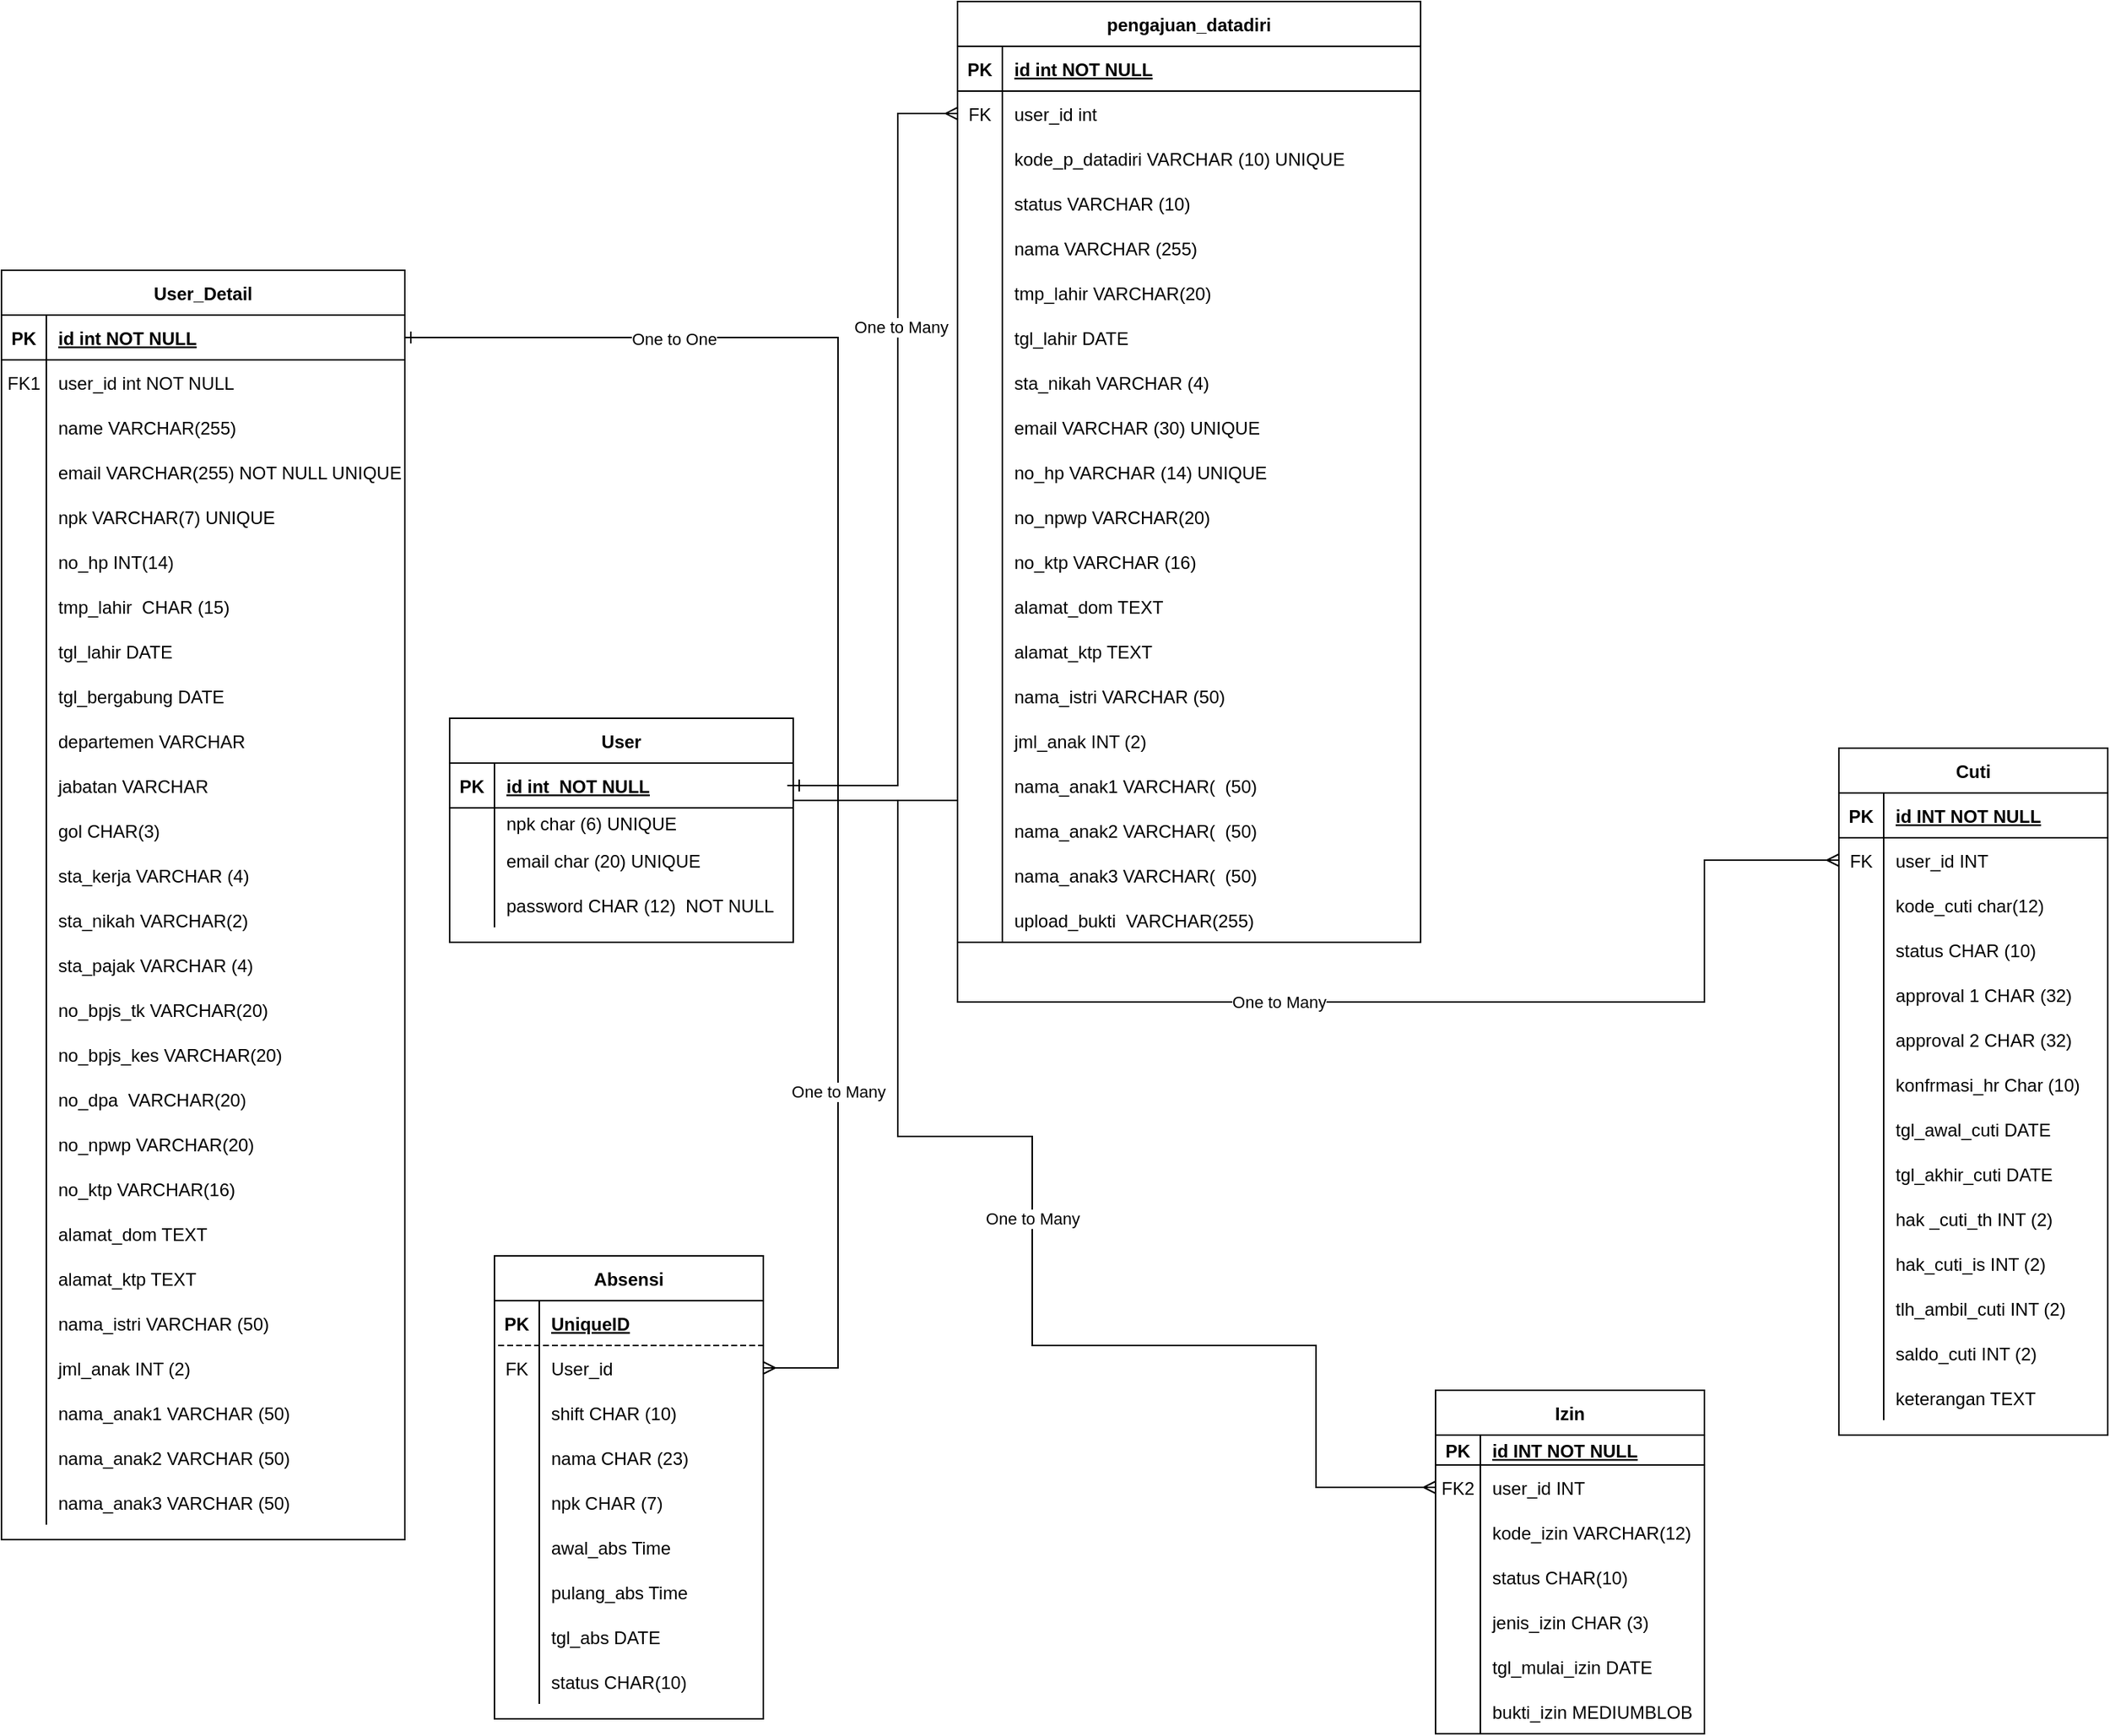 <mxfile version="20.3.0" type="github" pages="6">
  <diagram id="R2lEEEUBdFMjLlhIrx00" name="Class Diagram">
    <mxGraphModel dx="2060" dy="1746" grid="1" gridSize="10" guides="1" tooltips="1" connect="1" arrows="1" fold="1" page="1" pageScale="1" pageWidth="850" pageHeight="1100" math="0" shadow="0" extFonts="Permanent Marker^https://fonts.googleapis.com/css?family=Permanent+Marker">
      <root>
        <mxCell id="0" />
        <mxCell id="1" parent="0" />
        <mxCell id="C-vyLk0tnHw3VtMMgP7b-2" value="User_Detail" style="shape=table;startSize=30;container=1;collapsible=1;childLayout=tableLayout;fixedRows=1;rowLines=0;fontStyle=1;align=center;resizeLast=1;" parent="1" vertex="1">
          <mxGeometry x="-830" y="20" width="270" height="850" as="geometry" />
        </mxCell>
        <mxCell id="C-vyLk0tnHw3VtMMgP7b-3" value="" style="shape=partialRectangle;collapsible=0;dropTarget=0;pointerEvents=0;fillColor=none;points=[[0,0.5],[1,0.5]];portConstraint=eastwest;top=0;left=0;right=0;bottom=1;" parent="C-vyLk0tnHw3VtMMgP7b-2" vertex="1">
          <mxGeometry y="30" width="270" height="30" as="geometry" />
        </mxCell>
        <mxCell id="C-vyLk0tnHw3VtMMgP7b-4" value="PK" style="shape=partialRectangle;overflow=hidden;connectable=0;fillColor=none;top=0;left=0;bottom=0;right=0;fontStyle=1;" parent="C-vyLk0tnHw3VtMMgP7b-3" vertex="1">
          <mxGeometry width="30" height="30" as="geometry">
            <mxRectangle width="30" height="30" as="alternateBounds" />
          </mxGeometry>
        </mxCell>
        <mxCell id="C-vyLk0tnHw3VtMMgP7b-5" value="id int NOT NULL " style="shape=partialRectangle;overflow=hidden;connectable=0;fillColor=none;top=0;left=0;bottom=0;right=0;align=left;spacingLeft=6;fontStyle=5;" parent="C-vyLk0tnHw3VtMMgP7b-3" vertex="1">
          <mxGeometry x="30" width="240" height="30" as="geometry">
            <mxRectangle width="240" height="30" as="alternateBounds" />
          </mxGeometry>
        </mxCell>
        <mxCell id="C-vyLk0tnHw3VtMMgP7b-6" value="" style="shape=partialRectangle;collapsible=0;dropTarget=0;pointerEvents=0;fillColor=none;points=[[0,0.5],[1,0.5]];portConstraint=eastwest;top=0;left=0;right=0;bottom=0;" parent="C-vyLk0tnHw3VtMMgP7b-2" vertex="1">
          <mxGeometry y="60" width="270" height="30" as="geometry" />
        </mxCell>
        <mxCell id="C-vyLk0tnHw3VtMMgP7b-7" value="FK1" style="shape=partialRectangle;overflow=hidden;connectable=0;fillColor=none;top=0;left=0;bottom=0;right=0;" parent="C-vyLk0tnHw3VtMMgP7b-6" vertex="1">
          <mxGeometry width="30" height="30" as="geometry">
            <mxRectangle width="30" height="30" as="alternateBounds" />
          </mxGeometry>
        </mxCell>
        <mxCell id="C-vyLk0tnHw3VtMMgP7b-8" value="user_id int NOT NULL" style="shape=partialRectangle;overflow=hidden;connectable=0;fillColor=none;top=0;left=0;bottom=0;right=0;align=left;spacingLeft=6;" parent="C-vyLk0tnHw3VtMMgP7b-6" vertex="1">
          <mxGeometry x="30" width="240" height="30" as="geometry">
            <mxRectangle width="240" height="30" as="alternateBounds" />
          </mxGeometry>
        </mxCell>
        <mxCell id="P5kKeIAxgterhFtVwkZI-61" style="shape=partialRectangle;collapsible=0;dropTarget=0;pointerEvents=0;fillColor=none;points=[[0,0.5],[1,0.5]];portConstraint=eastwest;top=0;left=0;right=0;bottom=0;" parent="C-vyLk0tnHw3VtMMgP7b-2" vertex="1">
          <mxGeometry y="90" width="270" height="30" as="geometry" />
        </mxCell>
        <mxCell id="P5kKeIAxgterhFtVwkZI-62" style="shape=partialRectangle;overflow=hidden;connectable=0;fillColor=none;top=0;left=0;bottom=0;right=0;" parent="P5kKeIAxgterhFtVwkZI-61" vertex="1">
          <mxGeometry width="30" height="30" as="geometry">
            <mxRectangle width="30" height="30" as="alternateBounds" />
          </mxGeometry>
        </mxCell>
        <mxCell id="P5kKeIAxgterhFtVwkZI-63" value="name VARCHAR(255)" style="shape=partialRectangle;overflow=hidden;connectable=0;fillColor=none;top=0;left=0;bottom=0;right=0;align=left;spacingLeft=6;" parent="P5kKeIAxgterhFtVwkZI-61" vertex="1">
          <mxGeometry x="30" width="240" height="30" as="geometry">
            <mxRectangle width="240" height="30" as="alternateBounds" />
          </mxGeometry>
        </mxCell>
        <mxCell id="P5kKeIAxgterhFtVwkZI-40" style="shape=partialRectangle;collapsible=0;dropTarget=0;pointerEvents=0;fillColor=none;points=[[0,0.5],[1,0.5]];portConstraint=eastwest;top=0;left=0;right=0;bottom=0;" parent="C-vyLk0tnHw3VtMMgP7b-2" vertex="1">
          <mxGeometry y="120" width="270" height="30" as="geometry" />
        </mxCell>
        <mxCell id="P5kKeIAxgterhFtVwkZI-41" style="shape=partialRectangle;overflow=hidden;connectable=0;fillColor=none;top=0;left=0;bottom=0;right=0;" parent="P5kKeIAxgterhFtVwkZI-40" vertex="1">
          <mxGeometry width="30" height="30" as="geometry">
            <mxRectangle width="30" height="30" as="alternateBounds" />
          </mxGeometry>
        </mxCell>
        <mxCell id="P5kKeIAxgterhFtVwkZI-42" value="email VARCHAR(255) NOT NULL UNIQUE" style="shape=partialRectangle;overflow=hidden;connectable=0;fillColor=none;top=0;left=0;bottom=0;right=0;align=left;spacingLeft=6;" parent="P5kKeIAxgterhFtVwkZI-40" vertex="1">
          <mxGeometry x="30" width="240" height="30" as="geometry">
            <mxRectangle width="240" height="30" as="alternateBounds" />
          </mxGeometry>
        </mxCell>
        <mxCell id="P5kKeIAxgterhFtVwkZI-79" style="shape=partialRectangle;collapsible=0;dropTarget=0;pointerEvents=0;fillColor=none;points=[[0,0.5],[1,0.5]];portConstraint=eastwest;top=0;left=0;right=0;bottom=0;" parent="C-vyLk0tnHw3VtMMgP7b-2" vertex="1">
          <mxGeometry y="150" width="270" height="30" as="geometry" />
        </mxCell>
        <mxCell id="P5kKeIAxgterhFtVwkZI-80" style="shape=partialRectangle;overflow=hidden;connectable=0;fillColor=none;top=0;left=0;bottom=0;right=0;" parent="P5kKeIAxgterhFtVwkZI-79" vertex="1">
          <mxGeometry width="30" height="30" as="geometry">
            <mxRectangle width="30" height="30" as="alternateBounds" />
          </mxGeometry>
        </mxCell>
        <mxCell id="P5kKeIAxgterhFtVwkZI-81" value="npk VARCHAR(7) UNIQUE" style="shape=partialRectangle;overflow=hidden;connectable=0;fillColor=none;top=0;left=0;bottom=0;right=0;align=left;spacingLeft=6;" parent="P5kKeIAxgterhFtVwkZI-79" vertex="1">
          <mxGeometry x="30" width="240" height="30" as="geometry">
            <mxRectangle width="240" height="30" as="alternateBounds" />
          </mxGeometry>
        </mxCell>
        <mxCell id="P5kKeIAxgterhFtVwkZI-82" style="shape=partialRectangle;collapsible=0;dropTarget=0;pointerEvents=0;fillColor=none;points=[[0,0.5],[1,0.5]];portConstraint=eastwest;top=0;left=0;right=0;bottom=0;" parent="C-vyLk0tnHw3VtMMgP7b-2" vertex="1">
          <mxGeometry y="180" width="270" height="30" as="geometry" />
        </mxCell>
        <mxCell id="P5kKeIAxgterhFtVwkZI-83" style="shape=partialRectangle;overflow=hidden;connectable=0;fillColor=none;top=0;left=0;bottom=0;right=0;" parent="P5kKeIAxgterhFtVwkZI-82" vertex="1">
          <mxGeometry width="30" height="30" as="geometry">
            <mxRectangle width="30" height="30" as="alternateBounds" />
          </mxGeometry>
        </mxCell>
        <mxCell id="P5kKeIAxgterhFtVwkZI-84" value="no_hp INT(14)" style="shape=partialRectangle;overflow=hidden;connectable=0;fillColor=none;top=0;left=0;bottom=0;right=0;align=left;spacingLeft=6;" parent="P5kKeIAxgterhFtVwkZI-82" vertex="1">
          <mxGeometry x="30" width="240" height="30" as="geometry">
            <mxRectangle width="240" height="30" as="alternateBounds" />
          </mxGeometry>
        </mxCell>
        <mxCell id="P5kKeIAxgterhFtVwkZI-43" style="shape=partialRectangle;collapsible=0;dropTarget=0;pointerEvents=0;fillColor=none;points=[[0,0.5],[1,0.5]];portConstraint=eastwest;top=0;left=0;right=0;bottom=0;" parent="C-vyLk0tnHw3VtMMgP7b-2" vertex="1">
          <mxGeometry y="210" width="270" height="30" as="geometry" />
        </mxCell>
        <mxCell id="P5kKeIAxgterhFtVwkZI-44" style="shape=partialRectangle;overflow=hidden;connectable=0;fillColor=none;top=0;left=0;bottom=0;right=0;" parent="P5kKeIAxgterhFtVwkZI-43" vertex="1">
          <mxGeometry width="30" height="30" as="geometry">
            <mxRectangle width="30" height="30" as="alternateBounds" />
          </mxGeometry>
        </mxCell>
        <mxCell id="P5kKeIAxgterhFtVwkZI-45" value="tmp_lahir  CHAR (15) " style="shape=partialRectangle;overflow=hidden;connectable=0;fillColor=none;top=0;left=0;bottom=0;right=0;align=left;spacingLeft=6;" parent="P5kKeIAxgterhFtVwkZI-43" vertex="1">
          <mxGeometry x="30" width="240" height="30" as="geometry">
            <mxRectangle width="240" height="30" as="alternateBounds" />
          </mxGeometry>
        </mxCell>
        <mxCell id="P5kKeIAxgterhFtVwkZI-57" style="shape=partialRectangle;collapsible=0;dropTarget=0;pointerEvents=0;fillColor=none;points=[[0,0.5],[1,0.5]];portConstraint=eastwest;top=0;left=0;right=0;bottom=0;" parent="C-vyLk0tnHw3VtMMgP7b-2" vertex="1">
          <mxGeometry y="240" width="270" height="30" as="geometry" />
        </mxCell>
        <mxCell id="P5kKeIAxgterhFtVwkZI-58" style="shape=partialRectangle;overflow=hidden;connectable=0;fillColor=none;top=0;left=0;bottom=0;right=0;" parent="P5kKeIAxgterhFtVwkZI-57" vertex="1">
          <mxGeometry width="30" height="30" as="geometry">
            <mxRectangle width="30" height="30" as="alternateBounds" />
          </mxGeometry>
        </mxCell>
        <mxCell id="P5kKeIAxgterhFtVwkZI-59" value="tgl_lahir DATE" style="shape=partialRectangle;overflow=hidden;connectable=0;fillColor=none;top=0;left=0;bottom=0;right=0;align=left;spacingLeft=6;" parent="P5kKeIAxgterhFtVwkZI-57" vertex="1">
          <mxGeometry x="30" width="240" height="30" as="geometry">
            <mxRectangle width="240" height="30" as="alternateBounds" />
          </mxGeometry>
        </mxCell>
        <mxCell id="ZyLr6Sw46rmC7UQ7SBaW-4" style="shape=partialRectangle;collapsible=0;dropTarget=0;pointerEvents=0;fillColor=none;points=[[0,0.5],[1,0.5]];portConstraint=eastwest;top=0;left=0;right=0;bottom=0;" parent="C-vyLk0tnHw3VtMMgP7b-2" vertex="1">
          <mxGeometry y="270" width="270" height="30" as="geometry" />
        </mxCell>
        <mxCell id="ZyLr6Sw46rmC7UQ7SBaW-5" style="shape=partialRectangle;overflow=hidden;connectable=0;fillColor=none;top=0;left=0;bottom=0;right=0;" parent="ZyLr6Sw46rmC7UQ7SBaW-4" vertex="1">
          <mxGeometry width="30" height="30" as="geometry">
            <mxRectangle width="30" height="30" as="alternateBounds" />
          </mxGeometry>
        </mxCell>
        <mxCell id="ZyLr6Sw46rmC7UQ7SBaW-6" value="tgl_bergabung DATE" style="shape=partialRectangle;overflow=hidden;connectable=0;fillColor=none;top=0;left=0;bottom=0;right=0;align=left;spacingLeft=6;" parent="ZyLr6Sw46rmC7UQ7SBaW-4" vertex="1">
          <mxGeometry x="30" width="240" height="30" as="geometry">
            <mxRectangle width="240" height="30" as="alternateBounds" />
          </mxGeometry>
        </mxCell>
        <mxCell id="C-vyLk0tnHw3VtMMgP7b-9" value="" style="shape=partialRectangle;collapsible=0;dropTarget=0;pointerEvents=0;fillColor=none;points=[[0,0.5],[1,0.5]];portConstraint=eastwest;top=0;left=0;right=0;bottom=0;" parent="C-vyLk0tnHw3VtMMgP7b-2" vertex="1">
          <mxGeometry y="300" width="270" height="30" as="geometry" />
        </mxCell>
        <mxCell id="C-vyLk0tnHw3VtMMgP7b-10" value="" style="shape=partialRectangle;overflow=hidden;connectable=0;fillColor=none;top=0;left=0;bottom=0;right=0;" parent="C-vyLk0tnHw3VtMMgP7b-9" vertex="1">
          <mxGeometry width="30" height="30" as="geometry">
            <mxRectangle width="30" height="30" as="alternateBounds" />
          </mxGeometry>
        </mxCell>
        <mxCell id="C-vyLk0tnHw3VtMMgP7b-11" value="departemen VARCHAR" style="shape=partialRectangle;overflow=hidden;connectable=0;fillColor=none;top=0;left=0;bottom=0;right=0;align=left;spacingLeft=6;" parent="C-vyLk0tnHw3VtMMgP7b-9" vertex="1">
          <mxGeometry x="30" width="240" height="30" as="geometry">
            <mxRectangle width="240" height="30" as="alternateBounds" />
          </mxGeometry>
        </mxCell>
        <mxCell id="ZyLr6Sw46rmC7UQ7SBaW-52" style="shape=partialRectangle;collapsible=0;dropTarget=0;pointerEvents=0;fillColor=none;points=[[0,0.5],[1,0.5]];portConstraint=eastwest;top=0;left=0;right=0;bottom=0;" parent="C-vyLk0tnHw3VtMMgP7b-2" vertex="1">
          <mxGeometry y="330" width="270" height="30" as="geometry" />
        </mxCell>
        <mxCell id="ZyLr6Sw46rmC7UQ7SBaW-53" style="shape=partialRectangle;overflow=hidden;connectable=0;fillColor=none;top=0;left=0;bottom=0;right=0;" parent="ZyLr6Sw46rmC7UQ7SBaW-52" vertex="1">
          <mxGeometry width="30" height="30" as="geometry">
            <mxRectangle width="30" height="30" as="alternateBounds" />
          </mxGeometry>
        </mxCell>
        <mxCell id="ZyLr6Sw46rmC7UQ7SBaW-54" value="jabatan VARCHAR" style="shape=partialRectangle;overflow=hidden;connectable=0;fillColor=none;top=0;left=0;bottom=0;right=0;align=left;spacingLeft=6;" parent="ZyLr6Sw46rmC7UQ7SBaW-52" vertex="1">
          <mxGeometry x="30" width="240" height="30" as="geometry">
            <mxRectangle width="240" height="30" as="alternateBounds" />
          </mxGeometry>
        </mxCell>
        <mxCell id="P5kKeIAxgterhFtVwkZI-64" style="shape=partialRectangle;collapsible=0;dropTarget=0;pointerEvents=0;fillColor=none;points=[[0,0.5],[1,0.5]];portConstraint=eastwest;top=0;left=0;right=0;bottom=0;" parent="C-vyLk0tnHw3VtMMgP7b-2" vertex="1">
          <mxGeometry y="360" width="270" height="30" as="geometry" />
        </mxCell>
        <mxCell id="P5kKeIAxgterhFtVwkZI-65" style="shape=partialRectangle;overflow=hidden;connectable=0;fillColor=none;top=0;left=0;bottom=0;right=0;" parent="P5kKeIAxgterhFtVwkZI-64" vertex="1">
          <mxGeometry width="30" height="30" as="geometry">
            <mxRectangle width="30" height="30" as="alternateBounds" />
          </mxGeometry>
        </mxCell>
        <mxCell id="P5kKeIAxgterhFtVwkZI-66" value="gol CHAR(3)" style="shape=partialRectangle;overflow=hidden;connectable=0;fillColor=none;top=0;left=0;bottom=0;right=0;align=left;spacingLeft=6;" parent="P5kKeIAxgterhFtVwkZI-64" vertex="1">
          <mxGeometry x="30" width="240" height="30" as="geometry">
            <mxRectangle width="240" height="30" as="alternateBounds" />
          </mxGeometry>
        </mxCell>
        <mxCell id="P5kKeIAxgterhFtVwkZI-67" style="shape=partialRectangle;collapsible=0;dropTarget=0;pointerEvents=0;fillColor=none;points=[[0,0.5],[1,0.5]];portConstraint=eastwest;top=0;left=0;right=0;bottom=0;" parent="C-vyLk0tnHw3VtMMgP7b-2" vertex="1">
          <mxGeometry y="390" width="270" height="30" as="geometry" />
        </mxCell>
        <mxCell id="P5kKeIAxgterhFtVwkZI-68" style="shape=partialRectangle;overflow=hidden;connectable=0;fillColor=none;top=0;left=0;bottom=0;right=0;" parent="P5kKeIAxgterhFtVwkZI-67" vertex="1">
          <mxGeometry width="30" height="30" as="geometry">
            <mxRectangle width="30" height="30" as="alternateBounds" />
          </mxGeometry>
        </mxCell>
        <mxCell id="P5kKeIAxgterhFtVwkZI-69" value="sta_kerja VARCHAR (4)" style="shape=partialRectangle;overflow=hidden;connectable=0;fillColor=none;top=0;left=0;bottom=0;right=0;align=left;spacingLeft=6;" parent="P5kKeIAxgterhFtVwkZI-67" vertex="1">
          <mxGeometry x="30" width="240" height="30" as="geometry">
            <mxRectangle width="240" height="30" as="alternateBounds" />
          </mxGeometry>
        </mxCell>
        <mxCell id="P5kKeIAxgterhFtVwkZI-70" style="shape=partialRectangle;collapsible=0;dropTarget=0;pointerEvents=0;fillColor=none;points=[[0,0.5],[1,0.5]];portConstraint=eastwest;top=0;left=0;right=0;bottom=0;" parent="C-vyLk0tnHw3VtMMgP7b-2" vertex="1">
          <mxGeometry y="420" width="270" height="30" as="geometry" />
        </mxCell>
        <mxCell id="P5kKeIAxgterhFtVwkZI-71" style="shape=partialRectangle;overflow=hidden;connectable=0;fillColor=none;top=0;left=0;bottom=0;right=0;" parent="P5kKeIAxgterhFtVwkZI-70" vertex="1">
          <mxGeometry width="30" height="30" as="geometry">
            <mxRectangle width="30" height="30" as="alternateBounds" />
          </mxGeometry>
        </mxCell>
        <mxCell id="P5kKeIAxgterhFtVwkZI-72" value="sta_nikah VARCHAR(2)" style="shape=partialRectangle;overflow=hidden;connectable=0;fillColor=none;top=0;left=0;bottom=0;right=0;align=left;spacingLeft=6;" parent="P5kKeIAxgterhFtVwkZI-70" vertex="1">
          <mxGeometry x="30" width="240" height="30" as="geometry">
            <mxRectangle width="240" height="30" as="alternateBounds" />
          </mxGeometry>
        </mxCell>
        <mxCell id="P5kKeIAxgterhFtVwkZI-73" style="shape=partialRectangle;collapsible=0;dropTarget=0;pointerEvents=0;fillColor=none;points=[[0,0.5],[1,0.5]];portConstraint=eastwest;top=0;left=0;right=0;bottom=0;" parent="C-vyLk0tnHw3VtMMgP7b-2" vertex="1">
          <mxGeometry y="450" width="270" height="30" as="geometry" />
        </mxCell>
        <mxCell id="P5kKeIAxgterhFtVwkZI-74" style="shape=partialRectangle;overflow=hidden;connectable=0;fillColor=none;top=0;left=0;bottom=0;right=0;" parent="P5kKeIAxgterhFtVwkZI-73" vertex="1">
          <mxGeometry width="30" height="30" as="geometry">
            <mxRectangle width="30" height="30" as="alternateBounds" />
          </mxGeometry>
        </mxCell>
        <mxCell id="P5kKeIAxgterhFtVwkZI-75" value="sta_pajak VARCHAR (4)" style="shape=partialRectangle;overflow=hidden;connectable=0;fillColor=none;top=0;left=0;bottom=0;right=0;align=left;spacingLeft=6;" parent="P5kKeIAxgterhFtVwkZI-73" vertex="1">
          <mxGeometry x="30" width="240" height="30" as="geometry">
            <mxRectangle width="240" height="30" as="alternateBounds" />
          </mxGeometry>
        </mxCell>
        <mxCell id="P5kKeIAxgterhFtVwkZI-85" style="shape=partialRectangle;collapsible=0;dropTarget=0;pointerEvents=0;fillColor=none;points=[[0,0.5],[1,0.5]];portConstraint=eastwest;top=0;left=0;right=0;bottom=0;" parent="C-vyLk0tnHw3VtMMgP7b-2" vertex="1">
          <mxGeometry y="480" width="270" height="30" as="geometry" />
        </mxCell>
        <mxCell id="P5kKeIAxgterhFtVwkZI-86" style="shape=partialRectangle;overflow=hidden;connectable=0;fillColor=none;top=0;left=0;bottom=0;right=0;" parent="P5kKeIAxgterhFtVwkZI-85" vertex="1">
          <mxGeometry width="30" height="30" as="geometry">
            <mxRectangle width="30" height="30" as="alternateBounds" />
          </mxGeometry>
        </mxCell>
        <mxCell id="P5kKeIAxgterhFtVwkZI-87" value="no_bpjs_tk VARCHAR(20)" style="shape=partialRectangle;overflow=hidden;connectable=0;fillColor=none;top=0;left=0;bottom=0;right=0;align=left;spacingLeft=6;" parent="P5kKeIAxgterhFtVwkZI-85" vertex="1">
          <mxGeometry x="30" width="240" height="30" as="geometry">
            <mxRectangle width="240" height="30" as="alternateBounds" />
          </mxGeometry>
        </mxCell>
        <mxCell id="P5kKeIAxgterhFtVwkZI-76" style="shape=partialRectangle;collapsible=0;dropTarget=0;pointerEvents=0;fillColor=none;points=[[0,0.5],[1,0.5]];portConstraint=eastwest;top=0;left=0;right=0;bottom=0;" parent="C-vyLk0tnHw3VtMMgP7b-2" vertex="1">
          <mxGeometry y="510" width="270" height="30" as="geometry" />
        </mxCell>
        <mxCell id="P5kKeIAxgterhFtVwkZI-77" style="shape=partialRectangle;overflow=hidden;connectable=0;fillColor=none;top=0;left=0;bottom=0;right=0;" parent="P5kKeIAxgterhFtVwkZI-76" vertex="1">
          <mxGeometry width="30" height="30" as="geometry">
            <mxRectangle width="30" height="30" as="alternateBounds" />
          </mxGeometry>
        </mxCell>
        <mxCell id="P5kKeIAxgterhFtVwkZI-78" value="no_bpjs_kes VARCHAR(20)" style="shape=partialRectangle;overflow=hidden;connectable=0;fillColor=none;top=0;left=0;bottom=0;right=0;align=left;spacingLeft=6;" parent="P5kKeIAxgterhFtVwkZI-76" vertex="1">
          <mxGeometry x="30" width="240" height="30" as="geometry">
            <mxRectangle width="240" height="30" as="alternateBounds" />
          </mxGeometry>
        </mxCell>
        <mxCell id="P5kKeIAxgterhFtVwkZI-88" style="shape=partialRectangle;collapsible=0;dropTarget=0;pointerEvents=0;fillColor=none;points=[[0,0.5],[1,0.5]];portConstraint=eastwest;top=0;left=0;right=0;bottom=0;" parent="C-vyLk0tnHw3VtMMgP7b-2" vertex="1">
          <mxGeometry y="540" width="270" height="30" as="geometry" />
        </mxCell>
        <mxCell id="P5kKeIAxgterhFtVwkZI-89" style="shape=partialRectangle;overflow=hidden;connectable=0;fillColor=none;top=0;left=0;bottom=0;right=0;" parent="P5kKeIAxgterhFtVwkZI-88" vertex="1">
          <mxGeometry width="30" height="30" as="geometry">
            <mxRectangle width="30" height="30" as="alternateBounds" />
          </mxGeometry>
        </mxCell>
        <mxCell id="P5kKeIAxgterhFtVwkZI-90" value="no_dpa  VARCHAR(20)" style="shape=partialRectangle;overflow=hidden;connectable=0;fillColor=none;top=0;left=0;bottom=0;right=0;align=left;spacingLeft=6;" parent="P5kKeIAxgterhFtVwkZI-88" vertex="1">
          <mxGeometry x="30" width="240" height="30" as="geometry">
            <mxRectangle width="240" height="30" as="alternateBounds" />
          </mxGeometry>
        </mxCell>
        <mxCell id="P5kKeIAxgterhFtVwkZI-91" style="shape=partialRectangle;collapsible=0;dropTarget=0;pointerEvents=0;fillColor=none;points=[[0,0.5],[1,0.5]];portConstraint=eastwest;top=0;left=0;right=0;bottom=0;" parent="C-vyLk0tnHw3VtMMgP7b-2" vertex="1">
          <mxGeometry y="570" width="270" height="30" as="geometry" />
        </mxCell>
        <mxCell id="P5kKeIAxgterhFtVwkZI-92" style="shape=partialRectangle;overflow=hidden;connectable=0;fillColor=none;top=0;left=0;bottom=0;right=0;" parent="P5kKeIAxgterhFtVwkZI-91" vertex="1">
          <mxGeometry width="30" height="30" as="geometry">
            <mxRectangle width="30" height="30" as="alternateBounds" />
          </mxGeometry>
        </mxCell>
        <mxCell id="P5kKeIAxgterhFtVwkZI-93" value="no_npwp VARCHAR(20)" style="shape=partialRectangle;overflow=hidden;connectable=0;fillColor=none;top=0;left=0;bottom=0;right=0;align=left;spacingLeft=6;" parent="P5kKeIAxgterhFtVwkZI-91" vertex="1">
          <mxGeometry x="30" width="240" height="30" as="geometry">
            <mxRectangle width="240" height="30" as="alternateBounds" />
          </mxGeometry>
        </mxCell>
        <mxCell id="P5kKeIAxgterhFtVwkZI-94" style="shape=partialRectangle;collapsible=0;dropTarget=0;pointerEvents=0;fillColor=none;points=[[0,0.5],[1,0.5]];portConstraint=eastwest;top=0;left=0;right=0;bottom=0;" parent="C-vyLk0tnHw3VtMMgP7b-2" vertex="1">
          <mxGeometry y="600" width="270" height="30" as="geometry" />
        </mxCell>
        <mxCell id="P5kKeIAxgterhFtVwkZI-95" style="shape=partialRectangle;overflow=hidden;connectable=0;fillColor=none;top=0;left=0;bottom=0;right=0;" parent="P5kKeIAxgterhFtVwkZI-94" vertex="1">
          <mxGeometry width="30" height="30" as="geometry">
            <mxRectangle width="30" height="30" as="alternateBounds" />
          </mxGeometry>
        </mxCell>
        <mxCell id="P5kKeIAxgterhFtVwkZI-96" value="no_ktp VARCHAR(16)" style="shape=partialRectangle;overflow=hidden;connectable=0;fillColor=none;top=0;left=0;bottom=0;right=0;align=left;spacingLeft=6;" parent="P5kKeIAxgterhFtVwkZI-94" vertex="1">
          <mxGeometry x="30" width="240" height="30" as="geometry">
            <mxRectangle width="240" height="30" as="alternateBounds" />
          </mxGeometry>
        </mxCell>
        <mxCell id="P5kKeIAxgterhFtVwkZI-97" style="shape=partialRectangle;collapsible=0;dropTarget=0;pointerEvents=0;fillColor=none;points=[[0,0.5],[1,0.5]];portConstraint=eastwest;top=0;left=0;right=0;bottom=0;" parent="C-vyLk0tnHw3VtMMgP7b-2" vertex="1">
          <mxGeometry y="630" width="270" height="30" as="geometry" />
        </mxCell>
        <mxCell id="P5kKeIAxgterhFtVwkZI-98" style="shape=partialRectangle;overflow=hidden;connectable=0;fillColor=none;top=0;left=0;bottom=0;right=0;" parent="P5kKeIAxgterhFtVwkZI-97" vertex="1">
          <mxGeometry width="30" height="30" as="geometry">
            <mxRectangle width="30" height="30" as="alternateBounds" />
          </mxGeometry>
        </mxCell>
        <mxCell id="P5kKeIAxgterhFtVwkZI-99" value="alamat_dom TEXT" style="shape=partialRectangle;overflow=hidden;connectable=0;fillColor=none;top=0;left=0;bottom=0;right=0;align=left;spacingLeft=6;" parent="P5kKeIAxgterhFtVwkZI-97" vertex="1">
          <mxGeometry x="30" width="240" height="30" as="geometry">
            <mxRectangle width="240" height="30" as="alternateBounds" />
          </mxGeometry>
        </mxCell>
        <mxCell id="P5kKeIAxgterhFtVwkZI-100" style="shape=partialRectangle;collapsible=0;dropTarget=0;pointerEvents=0;fillColor=none;points=[[0,0.5],[1,0.5]];portConstraint=eastwest;top=0;left=0;right=0;bottom=0;" parent="C-vyLk0tnHw3VtMMgP7b-2" vertex="1">
          <mxGeometry y="660" width="270" height="30" as="geometry" />
        </mxCell>
        <mxCell id="P5kKeIAxgterhFtVwkZI-101" style="shape=partialRectangle;overflow=hidden;connectable=0;fillColor=none;top=0;left=0;bottom=0;right=0;" parent="P5kKeIAxgterhFtVwkZI-100" vertex="1">
          <mxGeometry width="30" height="30" as="geometry">
            <mxRectangle width="30" height="30" as="alternateBounds" />
          </mxGeometry>
        </mxCell>
        <mxCell id="P5kKeIAxgterhFtVwkZI-102" value="alamat_ktp TEXT" style="shape=partialRectangle;overflow=hidden;connectable=0;fillColor=none;top=0;left=0;bottom=0;right=0;align=left;spacingLeft=6;" parent="P5kKeIAxgterhFtVwkZI-100" vertex="1">
          <mxGeometry x="30" width="240" height="30" as="geometry">
            <mxRectangle width="240" height="30" as="alternateBounds" />
          </mxGeometry>
        </mxCell>
        <mxCell id="P5kKeIAxgterhFtVwkZI-103" style="shape=partialRectangle;collapsible=0;dropTarget=0;pointerEvents=0;fillColor=none;points=[[0,0.5],[1,0.5]];portConstraint=eastwest;top=0;left=0;right=0;bottom=0;" parent="C-vyLk0tnHw3VtMMgP7b-2" vertex="1">
          <mxGeometry y="690" width="270" height="30" as="geometry" />
        </mxCell>
        <mxCell id="P5kKeIAxgterhFtVwkZI-104" style="shape=partialRectangle;overflow=hidden;connectable=0;fillColor=none;top=0;left=0;bottom=0;right=0;" parent="P5kKeIAxgterhFtVwkZI-103" vertex="1">
          <mxGeometry width="30" height="30" as="geometry">
            <mxRectangle width="30" height="30" as="alternateBounds" />
          </mxGeometry>
        </mxCell>
        <mxCell id="P5kKeIAxgterhFtVwkZI-105" value="nama_istri VARCHAR (50)" style="shape=partialRectangle;overflow=hidden;connectable=0;fillColor=none;top=0;left=0;bottom=0;right=0;align=left;spacingLeft=6;" parent="P5kKeIAxgterhFtVwkZI-103" vertex="1">
          <mxGeometry x="30" width="240" height="30" as="geometry">
            <mxRectangle width="240" height="30" as="alternateBounds" />
          </mxGeometry>
        </mxCell>
        <mxCell id="P5kKeIAxgterhFtVwkZI-106" style="shape=partialRectangle;collapsible=0;dropTarget=0;pointerEvents=0;fillColor=none;points=[[0,0.5],[1,0.5]];portConstraint=eastwest;top=0;left=0;right=0;bottom=0;" parent="C-vyLk0tnHw3VtMMgP7b-2" vertex="1">
          <mxGeometry y="720" width="270" height="30" as="geometry" />
        </mxCell>
        <mxCell id="P5kKeIAxgterhFtVwkZI-107" style="shape=partialRectangle;overflow=hidden;connectable=0;fillColor=none;top=0;left=0;bottom=0;right=0;" parent="P5kKeIAxgterhFtVwkZI-106" vertex="1">
          <mxGeometry width="30" height="30" as="geometry">
            <mxRectangle width="30" height="30" as="alternateBounds" />
          </mxGeometry>
        </mxCell>
        <mxCell id="P5kKeIAxgterhFtVwkZI-108" value="jml_anak INT (2)" style="shape=partialRectangle;overflow=hidden;connectable=0;fillColor=none;top=0;left=0;bottom=0;right=0;align=left;spacingLeft=6;" parent="P5kKeIAxgterhFtVwkZI-106" vertex="1">
          <mxGeometry x="30" width="240" height="30" as="geometry">
            <mxRectangle width="240" height="30" as="alternateBounds" />
          </mxGeometry>
        </mxCell>
        <mxCell id="P5kKeIAxgterhFtVwkZI-109" style="shape=partialRectangle;collapsible=0;dropTarget=0;pointerEvents=0;fillColor=none;points=[[0,0.5],[1,0.5]];portConstraint=eastwest;top=0;left=0;right=0;bottom=0;" parent="C-vyLk0tnHw3VtMMgP7b-2" vertex="1">
          <mxGeometry y="750" width="270" height="30" as="geometry" />
        </mxCell>
        <mxCell id="P5kKeIAxgterhFtVwkZI-110" style="shape=partialRectangle;overflow=hidden;connectable=0;fillColor=none;top=0;left=0;bottom=0;right=0;" parent="P5kKeIAxgterhFtVwkZI-109" vertex="1">
          <mxGeometry width="30" height="30" as="geometry">
            <mxRectangle width="30" height="30" as="alternateBounds" />
          </mxGeometry>
        </mxCell>
        <mxCell id="P5kKeIAxgterhFtVwkZI-111" value="nama_anak1 VARCHAR (50)" style="shape=partialRectangle;overflow=hidden;connectable=0;fillColor=none;top=0;left=0;bottom=0;right=0;align=left;spacingLeft=6;" parent="P5kKeIAxgterhFtVwkZI-109" vertex="1">
          <mxGeometry x="30" width="240" height="30" as="geometry">
            <mxRectangle width="240" height="30" as="alternateBounds" />
          </mxGeometry>
        </mxCell>
        <mxCell id="P5kKeIAxgterhFtVwkZI-112" style="shape=partialRectangle;collapsible=0;dropTarget=0;pointerEvents=0;fillColor=none;points=[[0,0.5],[1,0.5]];portConstraint=eastwest;top=0;left=0;right=0;bottom=0;" parent="C-vyLk0tnHw3VtMMgP7b-2" vertex="1">
          <mxGeometry y="780" width="270" height="30" as="geometry" />
        </mxCell>
        <mxCell id="P5kKeIAxgterhFtVwkZI-113" style="shape=partialRectangle;overflow=hidden;connectable=0;fillColor=none;top=0;left=0;bottom=0;right=0;" parent="P5kKeIAxgterhFtVwkZI-112" vertex="1">
          <mxGeometry width="30" height="30" as="geometry">
            <mxRectangle width="30" height="30" as="alternateBounds" />
          </mxGeometry>
        </mxCell>
        <mxCell id="P5kKeIAxgterhFtVwkZI-114" value="nama_anak2 VARCHAR (50)" style="shape=partialRectangle;overflow=hidden;connectable=0;fillColor=none;top=0;left=0;bottom=0;right=0;align=left;spacingLeft=6;" parent="P5kKeIAxgterhFtVwkZI-112" vertex="1">
          <mxGeometry x="30" width="240" height="30" as="geometry">
            <mxRectangle width="240" height="30" as="alternateBounds" />
          </mxGeometry>
        </mxCell>
        <mxCell id="ZyLr6Sw46rmC7UQ7SBaW-7" style="shape=partialRectangle;collapsible=0;dropTarget=0;pointerEvents=0;fillColor=none;points=[[0,0.5],[1,0.5]];portConstraint=eastwest;top=0;left=0;right=0;bottom=0;" parent="C-vyLk0tnHw3VtMMgP7b-2" vertex="1">
          <mxGeometry y="810" width="270" height="30" as="geometry" />
        </mxCell>
        <mxCell id="ZyLr6Sw46rmC7UQ7SBaW-8" style="shape=partialRectangle;overflow=hidden;connectable=0;fillColor=none;top=0;left=0;bottom=0;right=0;" parent="ZyLr6Sw46rmC7UQ7SBaW-7" vertex="1">
          <mxGeometry width="30" height="30" as="geometry">
            <mxRectangle width="30" height="30" as="alternateBounds" />
          </mxGeometry>
        </mxCell>
        <mxCell id="ZyLr6Sw46rmC7UQ7SBaW-9" value="nama_anak3 VARCHAR (50)" style="shape=partialRectangle;overflow=hidden;connectable=0;fillColor=none;top=0;left=0;bottom=0;right=0;align=left;spacingLeft=6;" parent="ZyLr6Sw46rmC7UQ7SBaW-7" vertex="1">
          <mxGeometry x="30" width="240" height="30" as="geometry">
            <mxRectangle width="240" height="30" as="alternateBounds" />
          </mxGeometry>
        </mxCell>
        <mxCell id="C-vyLk0tnHw3VtMMgP7b-13" value="pengajuan_datadiri" style="shape=table;startSize=30;container=1;collapsible=1;childLayout=tableLayout;fixedRows=1;rowLines=0;fontStyle=1;align=center;resizeLast=1;" parent="1" vertex="1">
          <mxGeometry x="-190" y="-160" width="310" height="630" as="geometry" />
        </mxCell>
        <mxCell id="C-vyLk0tnHw3VtMMgP7b-14" value="" style="shape=partialRectangle;collapsible=0;dropTarget=0;pointerEvents=0;fillColor=none;points=[[0,0.5],[1,0.5]];portConstraint=eastwest;top=0;left=0;right=0;bottom=1;" parent="C-vyLk0tnHw3VtMMgP7b-13" vertex="1">
          <mxGeometry y="30" width="310" height="30" as="geometry" />
        </mxCell>
        <mxCell id="C-vyLk0tnHw3VtMMgP7b-15" value="PK" style="shape=partialRectangle;overflow=hidden;connectable=0;fillColor=none;top=0;left=0;bottom=0;right=0;fontStyle=1;" parent="C-vyLk0tnHw3VtMMgP7b-14" vertex="1">
          <mxGeometry width="30" height="30" as="geometry">
            <mxRectangle width="30" height="30" as="alternateBounds" />
          </mxGeometry>
        </mxCell>
        <mxCell id="C-vyLk0tnHw3VtMMgP7b-16" value="id int NOT NULL " style="shape=partialRectangle;overflow=hidden;connectable=0;fillColor=none;top=0;left=0;bottom=0;right=0;align=left;spacingLeft=6;fontStyle=5;" parent="C-vyLk0tnHw3VtMMgP7b-14" vertex="1">
          <mxGeometry x="30" width="280" height="30" as="geometry">
            <mxRectangle width="280" height="30" as="alternateBounds" />
          </mxGeometry>
        </mxCell>
        <mxCell id="P5kKeIAxgterhFtVwkZI-179" style="shape=partialRectangle;collapsible=0;dropTarget=0;pointerEvents=0;fillColor=none;points=[[0,0.5],[1,0.5]];portConstraint=eastwest;top=0;left=0;right=0;bottom=0;" parent="C-vyLk0tnHw3VtMMgP7b-13" vertex="1">
          <mxGeometry y="60" width="310" height="30" as="geometry" />
        </mxCell>
        <mxCell id="P5kKeIAxgterhFtVwkZI-180" value="FK" style="shape=partialRectangle;overflow=hidden;connectable=0;fillColor=none;top=0;left=0;bottom=0;right=0;" parent="P5kKeIAxgterhFtVwkZI-179" vertex="1">
          <mxGeometry width="30" height="30" as="geometry">
            <mxRectangle width="30" height="30" as="alternateBounds" />
          </mxGeometry>
        </mxCell>
        <mxCell id="P5kKeIAxgterhFtVwkZI-181" value="user_id int" style="shape=partialRectangle;overflow=hidden;connectable=0;fillColor=none;top=0;left=0;bottom=0;right=0;align=left;spacingLeft=6;" parent="P5kKeIAxgterhFtVwkZI-179" vertex="1">
          <mxGeometry x="30" width="280" height="30" as="geometry">
            <mxRectangle width="280" height="30" as="alternateBounds" />
          </mxGeometry>
        </mxCell>
        <mxCell id="ZyLr6Sw46rmC7UQ7SBaW-46" style="shape=partialRectangle;collapsible=0;dropTarget=0;pointerEvents=0;fillColor=none;points=[[0,0.5],[1,0.5]];portConstraint=eastwest;top=0;left=0;right=0;bottom=0;" parent="C-vyLk0tnHw3VtMMgP7b-13" vertex="1">
          <mxGeometry y="90" width="310" height="30" as="geometry" />
        </mxCell>
        <mxCell id="ZyLr6Sw46rmC7UQ7SBaW-47" style="shape=partialRectangle;overflow=hidden;connectable=0;fillColor=none;top=0;left=0;bottom=0;right=0;" parent="ZyLr6Sw46rmC7UQ7SBaW-46" vertex="1">
          <mxGeometry width="30" height="30" as="geometry">
            <mxRectangle width="30" height="30" as="alternateBounds" />
          </mxGeometry>
        </mxCell>
        <mxCell id="ZyLr6Sw46rmC7UQ7SBaW-48" value="kode_p_datadiri VARCHAR (10) UNIQUE" style="shape=partialRectangle;overflow=hidden;connectable=0;fillColor=none;top=0;left=0;bottom=0;right=0;align=left;spacingLeft=6;" parent="ZyLr6Sw46rmC7UQ7SBaW-46" vertex="1">
          <mxGeometry x="30" width="280" height="30" as="geometry">
            <mxRectangle width="280" height="30" as="alternateBounds" />
          </mxGeometry>
        </mxCell>
        <mxCell id="ZyLr6Sw46rmC7UQ7SBaW-49" style="shape=partialRectangle;collapsible=0;dropTarget=0;pointerEvents=0;fillColor=none;points=[[0,0.5],[1,0.5]];portConstraint=eastwest;top=0;left=0;right=0;bottom=0;" parent="C-vyLk0tnHw3VtMMgP7b-13" vertex="1">
          <mxGeometry y="120" width="310" height="30" as="geometry" />
        </mxCell>
        <mxCell id="ZyLr6Sw46rmC7UQ7SBaW-50" style="shape=partialRectangle;overflow=hidden;connectable=0;fillColor=none;top=0;left=0;bottom=0;right=0;" parent="ZyLr6Sw46rmC7UQ7SBaW-49" vertex="1">
          <mxGeometry width="30" height="30" as="geometry">
            <mxRectangle width="30" height="30" as="alternateBounds" />
          </mxGeometry>
        </mxCell>
        <mxCell id="ZyLr6Sw46rmC7UQ7SBaW-51" value="status VARCHAR (10)" style="shape=partialRectangle;overflow=hidden;connectable=0;fillColor=none;top=0;left=0;bottom=0;right=0;align=left;spacingLeft=6;" parent="ZyLr6Sw46rmC7UQ7SBaW-49" vertex="1">
          <mxGeometry x="30" width="280" height="30" as="geometry">
            <mxRectangle width="280" height="30" as="alternateBounds" />
          </mxGeometry>
        </mxCell>
        <mxCell id="C-vyLk0tnHw3VtMMgP7b-17" value="" style="shape=partialRectangle;collapsible=0;dropTarget=0;pointerEvents=0;fillColor=none;points=[[0,0.5],[1,0.5]];portConstraint=eastwest;top=0;left=0;right=0;bottom=0;" parent="C-vyLk0tnHw3VtMMgP7b-13" vertex="1">
          <mxGeometry y="150" width="310" height="30" as="geometry" />
        </mxCell>
        <mxCell id="C-vyLk0tnHw3VtMMgP7b-18" value="" style="shape=partialRectangle;overflow=hidden;connectable=0;fillColor=none;top=0;left=0;bottom=0;right=0;" parent="C-vyLk0tnHw3VtMMgP7b-17" vertex="1">
          <mxGeometry width="30" height="30" as="geometry">
            <mxRectangle width="30" height="30" as="alternateBounds" />
          </mxGeometry>
        </mxCell>
        <mxCell id="C-vyLk0tnHw3VtMMgP7b-19" value="nama VARCHAR (255)" style="shape=partialRectangle;overflow=hidden;connectable=0;fillColor=none;top=0;left=0;bottom=0;right=0;align=left;spacingLeft=6;" parent="C-vyLk0tnHw3VtMMgP7b-17" vertex="1">
          <mxGeometry x="30" width="280" height="30" as="geometry">
            <mxRectangle width="280" height="30" as="alternateBounds" />
          </mxGeometry>
        </mxCell>
        <mxCell id="C-vyLk0tnHw3VtMMgP7b-20" value="" style="shape=partialRectangle;collapsible=0;dropTarget=0;pointerEvents=0;fillColor=none;points=[[0,0.5],[1,0.5]];portConstraint=eastwest;top=0;left=0;right=0;bottom=0;" parent="C-vyLk0tnHw3VtMMgP7b-13" vertex="1">
          <mxGeometry y="180" width="310" height="30" as="geometry" />
        </mxCell>
        <mxCell id="C-vyLk0tnHw3VtMMgP7b-21" value="" style="shape=partialRectangle;overflow=hidden;connectable=0;fillColor=none;top=0;left=0;bottom=0;right=0;" parent="C-vyLk0tnHw3VtMMgP7b-20" vertex="1">
          <mxGeometry width="30" height="30" as="geometry">
            <mxRectangle width="30" height="30" as="alternateBounds" />
          </mxGeometry>
        </mxCell>
        <mxCell id="C-vyLk0tnHw3VtMMgP7b-22" value="tmp_lahir VARCHAR(20)" style="shape=partialRectangle;overflow=hidden;connectable=0;fillColor=none;top=0;left=0;bottom=0;right=0;align=left;spacingLeft=6;" parent="C-vyLk0tnHw3VtMMgP7b-20" vertex="1">
          <mxGeometry x="30" width="280" height="30" as="geometry">
            <mxRectangle width="280" height="30" as="alternateBounds" />
          </mxGeometry>
        </mxCell>
        <mxCell id="P5kKeIAxgterhFtVwkZI-154" style="shape=partialRectangle;collapsible=0;dropTarget=0;pointerEvents=0;fillColor=none;points=[[0,0.5],[1,0.5]];portConstraint=eastwest;top=0;left=0;right=0;bottom=0;" parent="C-vyLk0tnHw3VtMMgP7b-13" vertex="1">
          <mxGeometry y="210" width="310" height="30" as="geometry" />
        </mxCell>
        <mxCell id="P5kKeIAxgterhFtVwkZI-155" style="shape=partialRectangle;overflow=hidden;connectable=0;fillColor=none;top=0;left=0;bottom=0;right=0;" parent="P5kKeIAxgterhFtVwkZI-154" vertex="1">
          <mxGeometry width="30" height="30" as="geometry">
            <mxRectangle width="30" height="30" as="alternateBounds" />
          </mxGeometry>
        </mxCell>
        <mxCell id="P5kKeIAxgterhFtVwkZI-156" value="tgl_lahir DATE" style="shape=partialRectangle;overflow=hidden;connectable=0;fillColor=none;top=0;left=0;bottom=0;right=0;align=left;spacingLeft=6;" parent="P5kKeIAxgterhFtVwkZI-154" vertex="1">
          <mxGeometry x="30" width="280" height="30" as="geometry">
            <mxRectangle width="280" height="30" as="alternateBounds" />
          </mxGeometry>
        </mxCell>
        <mxCell id="P5kKeIAxgterhFtVwkZI-164" style="shape=partialRectangle;collapsible=0;dropTarget=0;pointerEvents=0;fillColor=none;points=[[0,0.5],[1,0.5]];portConstraint=eastwest;top=0;left=0;right=0;bottom=0;" parent="C-vyLk0tnHw3VtMMgP7b-13" vertex="1">
          <mxGeometry y="240" width="310" height="30" as="geometry" />
        </mxCell>
        <mxCell id="P5kKeIAxgterhFtVwkZI-165" style="shape=partialRectangle;overflow=hidden;connectable=0;fillColor=none;top=0;left=0;bottom=0;right=0;" parent="P5kKeIAxgterhFtVwkZI-164" vertex="1">
          <mxGeometry width="30" height="30" as="geometry">
            <mxRectangle width="30" height="30" as="alternateBounds" />
          </mxGeometry>
        </mxCell>
        <mxCell id="P5kKeIAxgterhFtVwkZI-166" value="sta_nikah VARCHAR (4)" style="shape=partialRectangle;overflow=hidden;connectable=0;fillColor=none;top=0;left=0;bottom=0;right=0;align=left;spacingLeft=6;" parent="P5kKeIAxgterhFtVwkZI-164" vertex="1">
          <mxGeometry x="30" width="280" height="30" as="geometry">
            <mxRectangle width="280" height="30" as="alternateBounds" />
          </mxGeometry>
        </mxCell>
        <mxCell id="P5kKeIAxgterhFtVwkZI-161" style="shape=partialRectangle;collapsible=0;dropTarget=0;pointerEvents=0;fillColor=none;points=[[0,0.5],[1,0.5]];portConstraint=eastwest;top=0;left=0;right=0;bottom=0;" parent="C-vyLk0tnHw3VtMMgP7b-13" vertex="1">
          <mxGeometry y="270" width="310" height="30" as="geometry" />
        </mxCell>
        <mxCell id="P5kKeIAxgterhFtVwkZI-162" style="shape=partialRectangle;overflow=hidden;connectable=0;fillColor=none;top=0;left=0;bottom=0;right=0;" parent="P5kKeIAxgterhFtVwkZI-161" vertex="1">
          <mxGeometry width="30" height="30" as="geometry">
            <mxRectangle width="30" height="30" as="alternateBounds" />
          </mxGeometry>
        </mxCell>
        <mxCell id="P5kKeIAxgterhFtVwkZI-163" value="email VARCHAR (30) UNIQUE" style="shape=partialRectangle;overflow=hidden;connectable=0;fillColor=none;top=0;left=0;bottom=0;right=0;align=left;spacingLeft=6;" parent="P5kKeIAxgterhFtVwkZI-161" vertex="1">
          <mxGeometry x="30" width="280" height="30" as="geometry">
            <mxRectangle width="280" height="30" as="alternateBounds" />
          </mxGeometry>
        </mxCell>
        <mxCell id="P5kKeIAxgterhFtVwkZI-158" style="shape=partialRectangle;collapsible=0;dropTarget=0;pointerEvents=0;fillColor=none;points=[[0,0.5],[1,0.5]];portConstraint=eastwest;top=0;left=0;right=0;bottom=0;" parent="C-vyLk0tnHw3VtMMgP7b-13" vertex="1">
          <mxGeometry y="300" width="310" height="30" as="geometry" />
        </mxCell>
        <mxCell id="P5kKeIAxgterhFtVwkZI-159" style="shape=partialRectangle;overflow=hidden;connectable=0;fillColor=none;top=0;left=0;bottom=0;right=0;" parent="P5kKeIAxgterhFtVwkZI-158" vertex="1">
          <mxGeometry width="30" height="30" as="geometry">
            <mxRectangle width="30" height="30" as="alternateBounds" />
          </mxGeometry>
        </mxCell>
        <mxCell id="P5kKeIAxgterhFtVwkZI-160" value="no_hp VARCHAR (14) UNIQUE" style="shape=partialRectangle;overflow=hidden;connectable=0;fillColor=none;top=0;left=0;bottom=0;right=0;align=left;spacingLeft=6;" parent="P5kKeIAxgterhFtVwkZI-158" vertex="1">
          <mxGeometry x="30" width="280" height="30" as="geometry">
            <mxRectangle width="280" height="30" as="alternateBounds" />
          </mxGeometry>
        </mxCell>
        <mxCell id="P5kKeIAxgterhFtVwkZI-167" style="shape=partialRectangle;collapsible=0;dropTarget=0;pointerEvents=0;fillColor=none;points=[[0,0.5],[1,0.5]];portConstraint=eastwest;top=0;left=0;right=0;bottom=0;" parent="C-vyLk0tnHw3VtMMgP7b-13" vertex="1">
          <mxGeometry y="330" width="310" height="30" as="geometry" />
        </mxCell>
        <mxCell id="P5kKeIAxgterhFtVwkZI-168" style="shape=partialRectangle;overflow=hidden;connectable=0;fillColor=none;top=0;left=0;bottom=0;right=0;" parent="P5kKeIAxgterhFtVwkZI-167" vertex="1">
          <mxGeometry width="30" height="30" as="geometry">
            <mxRectangle width="30" height="30" as="alternateBounds" />
          </mxGeometry>
        </mxCell>
        <mxCell id="P5kKeIAxgterhFtVwkZI-169" value="no_npwp VARCHAR(20) " style="shape=partialRectangle;overflow=hidden;connectable=0;fillColor=none;top=0;left=0;bottom=0;right=0;align=left;spacingLeft=6;" parent="P5kKeIAxgterhFtVwkZI-167" vertex="1">
          <mxGeometry x="30" width="280" height="30" as="geometry">
            <mxRectangle width="280" height="30" as="alternateBounds" />
          </mxGeometry>
        </mxCell>
        <mxCell id="P5kKeIAxgterhFtVwkZI-170" style="shape=partialRectangle;collapsible=0;dropTarget=0;pointerEvents=0;fillColor=none;points=[[0,0.5],[1,0.5]];portConstraint=eastwest;top=0;left=0;right=0;bottom=0;" parent="C-vyLk0tnHw3VtMMgP7b-13" vertex="1">
          <mxGeometry y="360" width="310" height="30" as="geometry" />
        </mxCell>
        <mxCell id="P5kKeIAxgterhFtVwkZI-171" style="shape=partialRectangle;overflow=hidden;connectable=0;fillColor=none;top=0;left=0;bottom=0;right=0;" parent="P5kKeIAxgterhFtVwkZI-170" vertex="1">
          <mxGeometry width="30" height="30" as="geometry">
            <mxRectangle width="30" height="30" as="alternateBounds" />
          </mxGeometry>
        </mxCell>
        <mxCell id="P5kKeIAxgterhFtVwkZI-172" value="no_ktp VARCHAR (16)" style="shape=partialRectangle;overflow=hidden;connectable=0;fillColor=none;top=0;left=0;bottom=0;right=0;align=left;spacingLeft=6;" parent="P5kKeIAxgterhFtVwkZI-170" vertex="1">
          <mxGeometry x="30" width="280" height="30" as="geometry">
            <mxRectangle width="280" height="30" as="alternateBounds" />
          </mxGeometry>
        </mxCell>
        <mxCell id="P5kKeIAxgterhFtVwkZI-173" style="shape=partialRectangle;collapsible=0;dropTarget=0;pointerEvents=0;fillColor=none;points=[[0,0.5],[1,0.5]];portConstraint=eastwest;top=0;left=0;right=0;bottom=0;" parent="C-vyLk0tnHw3VtMMgP7b-13" vertex="1">
          <mxGeometry y="390" width="310" height="30" as="geometry" />
        </mxCell>
        <mxCell id="P5kKeIAxgterhFtVwkZI-174" style="shape=partialRectangle;overflow=hidden;connectable=0;fillColor=none;top=0;left=0;bottom=0;right=0;" parent="P5kKeIAxgterhFtVwkZI-173" vertex="1">
          <mxGeometry width="30" height="30" as="geometry">
            <mxRectangle width="30" height="30" as="alternateBounds" />
          </mxGeometry>
        </mxCell>
        <mxCell id="P5kKeIAxgterhFtVwkZI-175" value="alamat_dom TEXT" style="shape=partialRectangle;overflow=hidden;connectable=0;fillColor=none;top=0;left=0;bottom=0;right=0;align=left;spacingLeft=6;" parent="P5kKeIAxgterhFtVwkZI-173" vertex="1">
          <mxGeometry x="30" width="280" height="30" as="geometry">
            <mxRectangle width="280" height="30" as="alternateBounds" />
          </mxGeometry>
        </mxCell>
        <mxCell id="P5kKeIAxgterhFtVwkZI-176" style="shape=partialRectangle;collapsible=0;dropTarget=0;pointerEvents=0;fillColor=none;points=[[0,0.5],[1,0.5]];portConstraint=eastwest;top=0;left=0;right=0;bottom=0;" parent="C-vyLk0tnHw3VtMMgP7b-13" vertex="1">
          <mxGeometry y="420" width="310" height="30" as="geometry" />
        </mxCell>
        <mxCell id="P5kKeIAxgterhFtVwkZI-177" style="shape=partialRectangle;overflow=hidden;connectable=0;fillColor=none;top=0;left=0;bottom=0;right=0;" parent="P5kKeIAxgterhFtVwkZI-176" vertex="1">
          <mxGeometry width="30" height="30" as="geometry">
            <mxRectangle width="30" height="30" as="alternateBounds" />
          </mxGeometry>
        </mxCell>
        <mxCell id="P5kKeIAxgterhFtVwkZI-178" value="alamat_ktp TEXT" style="shape=partialRectangle;overflow=hidden;connectable=0;fillColor=none;top=0;left=0;bottom=0;right=0;align=left;spacingLeft=6;" parent="P5kKeIAxgterhFtVwkZI-176" vertex="1">
          <mxGeometry x="30" width="280" height="30" as="geometry">
            <mxRectangle width="280" height="30" as="alternateBounds" />
          </mxGeometry>
        </mxCell>
        <mxCell id="ZyLr6Sw46rmC7UQ7SBaW-13" style="shape=partialRectangle;collapsible=0;dropTarget=0;pointerEvents=0;fillColor=none;points=[[0,0.5],[1,0.5]];portConstraint=eastwest;top=0;left=0;right=0;bottom=0;" parent="C-vyLk0tnHw3VtMMgP7b-13" vertex="1">
          <mxGeometry y="450" width="310" height="30" as="geometry" />
        </mxCell>
        <mxCell id="ZyLr6Sw46rmC7UQ7SBaW-14" style="shape=partialRectangle;overflow=hidden;connectable=0;fillColor=none;top=0;left=0;bottom=0;right=0;" parent="ZyLr6Sw46rmC7UQ7SBaW-13" vertex="1">
          <mxGeometry width="30" height="30" as="geometry">
            <mxRectangle width="30" height="30" as="alternateBounds" />
          </mxGeometry>
        </mxCell>
        <mxCell id="ZyLr6Sw46rmC7UQ7SBaW-15" value="nama_istri VARCHAR (50)" style="shape=partialRectangle;overflow=hidden;connectable=0;fillColor=none;top=0;left=0;bottom=0;right=0;align=left;spacingLeft=6;" parent="ZyLr6Sw46rmC7UQ7SBaW-13" vertex="1">
          <mxGeometry x="30" width="280" height="30" as="geometry">
            <mxRectangle width="280" height="30" as="alternateBounds" />
          </mxGeometry>
        </mxCell>
        <mxCell id="ZyLr6Sw46rmC7UQ7SBaW-10" style="shape=partialRectangle;collapsible=0;dropTarget=0;pointerEvents=0;fillColor=none;points=[[0,0.5],[1,0.5]];portConstraint=eastwest;top=0;left=0;right=0;bottom=0;" parent="C-vyLk0tnHw3VtMMgP7b-13" vertex="1">
          <mxGeometry y="480" width="310" height="30" as="geometry" />
        </mxCell>
        <mxCell id="ZyLr6Sw46rmC7UQ7SBaW-11" style="shape=partialRectangle;overflow=hidden;connectable=0;fillColor=none;top=0;left=0;bottom=0;right=0;" parent="ZyLr6Sw46rmC7UQ7SBaW-10" vertex="1">
          <mxGeometry width="30" height="30" as="geometry">
            <mxRectangle width="30" height="30" as="alternateBounds" />
          </mxGeometry>
        </mxCell>
        <mxCell id="ZyLr6Sw46rmC7UQ7SBaW-12" value="jml_anak INT (2)" style="shape=partialRectangle;overflow=hidden;connectable=0;fillColor=none;top=0;left=0;bottom=0;right=0;align=left;spacingLeft=6;" parent="ZyLr6Sw46rmC7UQ7SBaW-10" vertex="1">
          <mxGeometry x="30" width="280" height="30" as="geometry">
            <mxRectangle width="280" height="30" as="alternateBounds" />
          </mxGeometry>
        </mxCell>
        <mxCell id="ZyLr6Sw46rmC7UQ7SBaW-34" style="shape=partialRectangle;collapsible=0;dropTarget=0;pointerEvents=0;fillColor=none;points=[[0,0.5],[1,0.5]];portConstraint=eastwest;top=0;left=0;right=0;bottom=0;" parent="C-vyLk0tnHw3VtMMgP7b-13" vertex="1">
          <mxGeometry y="510" width="310" height="30" as="geometry" />
        </mxCell>
        <mxCell id="ZyLr6Sw46rmC7UQ7SBaW-35" style="shape=partialRectangle;overflow=hidden;connectable=0;fillColor=none;top=0;left=0;bottom=0;right=0;" parent="ZyLr6Sw46rmC7UQ7SBaW-34" vertex="1">
          <mxGeometry width="30" height="30" as="geometry">
            <mxRectangle width="30" height="30" as="alternateBounds" />
          </mxGeometry>
        </mxCell>
        <mxCell id="ZyLr6Sw46rmC7UQ7SBaW-36" value="nama_anak1 VARCHAR(  (50)" style="shape=partialRectangle;overflow=hidden;connectable=0;fillColor=none;top=0;left=0;bottom=0;right=0;align=left;spacingLeft=6;fontStyle=0" parent="ZyLr6Sw46rmC7UQ7SBaW-34" vertex="1">
          <mxGeometry x="30" width="280" height="30" as="geometry">
            <mxRectangle width="280" height="30" as="alternateBounds" />
          </mxGeometry>
        </mxCell>
        <mxCell id="ZyLr6Sw46rmC7UQ7SBaW-37" style="shape=partialRectangle;collapsible=0;dropTarget=0;pointerEvents=0;fillColor=none;points=[[0,0.5],[1,0.5]];portConstraint=eastwest;top=0;left=0;right=0;bottom=0;" parent="C-vyLk0tnHw3VtMMgP7b-13" vertex="1">
          <mxGeometry y="540" width="310" height="30" as="geometry" />
        </mxCell>
        <mxCell id="ZyLr6Sw46rmC7UQ7SBaW-38" style="shape=partialRectangle;overflow=hidden;connectable=0;fillColor=none;top=0;left=0;bottom=0;right=0;" parent="ZyLr6Sw46rmC7UQ7SBaW-37" vertex="1">
          <mxGeometry width="30" height="30" as="geometry">
            <mxRectangle width="30" height="30" as="alternateBounds" />
          </mxGeometry>
        </mxCell>
        <mxCell id="ZyLr6Sw46rmC7UQ7SBaW-39" value="nama_anak2 VARCHAR(  (50)" style="shape=partialRectangle;overflow=hidden;connectable=0;fillColor=none;top=0;left=0;bottom=0;right=0;align=left;spacingLeft=6;fontStyle=0" parent="ZyLr6Sw46rmC7UQ7SBaW-37" vertex="1">
          <mxGeometry x="30" width="280" height="30" as="geometry">
            <mxRectangle width="280" height="30" as="alternateBounds" />
          </mxGeometry>
        </mxCell>
        <mxCell id="ZyLr6Sw46rmC7UQ7SBaW-40" style="shape=partialRectangle;collapsible=0;dropTarget=0;pointerEvents=0;fillColor=none;points=[[0,0.5],[1,0.5]];portConstraint=eastwest;top=0;left=0;right=0;bottom=0;" parent="C-vyLk0tnHw3VtMMgP7b-13" vertex="1">
          <mxGeometry y="570" width="310" height="30" as="geometry" />
        </mxCell>
        <mxCell id="ZyLr6Sw46rmC7UQ7SBaW-41" style="shape=partialRectangle;overflow=hidden;connectable=0;fillColor=none;top=0;left=0;bottom=0;right=0;" parent="ZyLr6Sw46rmC7UQ7SBaW-40" vertex="1">
          <mxGeometry width="30" height="30" as="geometry">
            <mxRectangle width="30" height="30" as="alternateBounds" />
          </mxGeometry>
        </mxCell>
        <mxCell id="ZyLr6Sw46rmC7UQ7SBaW-42" value="nama_anak3 VARCHAR(  (50)" style="shape=partialRectangle;overflow=hidden;connectable=0;fillColor=none;top=0;left=0;bottom=0;right=0;align=left;spacingLeft=6;fontStyle=0" parent="ZyLr6Sw46rmC7UQ7SBaW-40" vertex="1">
          <mxGeometry x="30" width="280" height="30" as="geometry">
            <mxRectangle width="280" height="30" as="alternateBounds" />
          </mxGeometry>
        </mxCell>
        <mxCell id="P5kKeIAxgterhFtVwkZI-195" style="shape=partialRectangle;collapsible=0;dropTarget=0;pointerEvents=0;fillColor=none;points=[[0,0.5],[1,0.5]];portConstraint=eastwest;top=0;left=0;right=0;bottom=0;" parent="C-vyLk0tnHw3VtMMgP7b-13" vertex="1">
          <mxGeometry y="600" width="310" height="30" as="geometry" />
        </mxCell>
        <mxCell id="P5kKeIAxgterhFtVwkZI-196" style="shape=partialRectangle;overflow=hidden;connectable=0;fillColor=none;top=0;left=0;bottom=0;right=0;" parent="P5kKeIAxgterhFtVwkZI-195" vertex="1">
          <mxGeometry width="30" height="30" as="geometry">
            <mxRectangle width="30" height="30" as="alternateBounds" />
          </mxGeometry>
        </mxCell>
        <mxCell id="P5kKeIAxgterhFtVwkZI-197" value="upload_bukti  VARCHAR(255)" style="shape=partialRectangle;overflow=hidden;connectable=0;fillColor=none;top=0;left=0;bottom=0;right=0;align=left;spacingLeft=6;" parent="P5kKeIAxgterhFtVwkZI-195" vertex="1">
          <mxGeometry x="30" width="280" height="30" as="geometry">
            <mxRectangle width="280" height="30" as="alternateBounds" />
          </mxGeometry>
        </mxCell>
        <mxCell id="P5kKeIAxgterhFtVwkZI-1" value="User" style="shape=table;startSize=30;container=1;collapsible=1;childLayout=tableLayout;fixedRows=1;rowLines=0;fontStyle=1;align=center;resizeLast=1;" parent="1" vertex="1">
          <mxGeometry x="-530" y="320" width="230" height="150" as="geometry">
            <mxRectangle x="-490" y="250" width="70" height="30" as="alternateBounds" />
          </mxGeometry>
        </mxCell>
        <mxCell id="P5kKeIAxgterhFtVwkZI-2" value="" style="shape=tableRow;horizontal=0;startSize=0;swimlaneHead=0;swimlaneBody=0;fillColor=none;collapsible=0;dropTarget=0;points=[[0,0.5],[1,0.5]];portConstraint=eastwest;top=0;left=0;right=0;bottom=1;rounded=0;" parent="P5kKeIAxgterhFtVwkZI-1" vertex="1">
          <mxGeometry y="30" width="230" height="30" as="geometry" />
        </mxCell>
        <mxCell id="P5kKeIAxgterhFtVwkZI-3" value="PK" style="shape=partialRectangle;connectable=0;fillColor=none;top=0;left=0;bottom=0;right=0;fontStyle=1;overflow=hidden;" parent="P5kKeIAxgterhFtVwkZI-2" vertex="1">
          <mxGeometry width="30" height="30" as="geometry">
            <mxRectangle width="30" height="30" as="alternateBounds" />
          </mxGeometry>
        </mxCell>
        <mxCell id="P5kKeIAxgterhFtVwkZI-4" value="id int  NOT NULL" style="shape=partialRectangle;connectable=0;fillColor=none;top=0;left=0;bottom=0;right=0;align=left;spacingLeft=6;fontStyle=5;overflow=hidden;" parent="P5kKeIAxgterhFtVwkZI-2" vertex="1">
          <mxGeometry x="30" width="200" height="30" as="geometry">
            <mxRectangle width="200" height="30" as="alternateBounds" />
          </mxGeometry>
        </mxCell>
        <mxCell id="P5kKeIAxgterhFtVwkZI-5" value="" style="shape=tableRow;horizontal=0;startSize=0;swimlaneHead=0;swimlaneBody=0;fillColor=none;collapsible=0;dropTarget=0;points=[[0,0.5],[1,0.5]];portConstraint=eastwest;top=0;left=0;right=0;bottom=0;" parent="P5kKeIAxgterhFtVwkZI-1" vertex="1">
          <mxGeometry y="60" width="230" height="20" as="geometry" />
        </mxCell>
        <mxCell id="P5kKeIAxgterhFtVwkZI-6" value="" style="shape=partialRectangle;connectable=0;fillColor=none;top=0;left=0;bottom=0;right=0;editable=1;overflow=hidden;" parent="P5kKeIAxgterhFtVwkZI-5" vertex="1">
          <mxGeometry width="30" height="20" as="geometry">
            <mxRectangle width="30" height="20" as="alternateBounds" />
          </mxGeometry>
        </mxCell>
        <mxCell id="P5kKeIAxgterhFtVwkZI-7" value="npk char (6) UNIQUE" style="shape=partialRectangle;connectable=0;fillColor=none;top=0;left=0;bottom=0;right=0;align=left;spacingLeft=6;overflow=hidden;" parent="P5kKeIAxgterhFtVwkZI-5" vertex="1">
          <mxGeometry x="30" width="200" height="20" as="geometry">
            <mxRectangle width="200" height="20" as="alternateBounds" />
          </mxGeometry>
        </mxCell>
        <mxCell id="P5kKeIAxgterhFtVwkZI-8" value="" style="shape=tableRow;horizontal=0;startSize=0;swimlaneHead=0;swimlaneBody=0;fillColor=none;collapsible=0;dropTarget=0;points=[[0,0.5],[1,0.5]];portConstraint=eastwest;top=0;left=0;right=0;bottom=0;" parent="P5kKeIAxgterhFtVwkZI-1" vertex="1">
          <mxGeometry y="80" width="230" height="30" as="geometry" />
        </mxCell>
        <mxCell id="P5kKeIAxgterhFtVwkZI-9" value="" style="shape=partialRectangle;connectable=0;fillColor=none;top=0;left=0;bottom=0;right=0;editable=1;overflow=hidden;" parent="P5kKeIAxgterhFtVwkZI-8" vertex="1">
          <mxGeometry width="30" height="30" as="geometry">
            <mxRectangle width="30" height="30" as="alternateBounds" />
          </mxGeometry>
        </mxCell>
        <mxCell id="P5kKeIAxgterhFtVwkZI-10" value="email char (20) UNIQUE" style="shape=partialRectangle;connectable=0;fillColor=none;top=0;left=0;bottom=0;right=0;align=left;spacingLeft=6;overflow=hidden;" parent="P5kKeIAxgterhFtVwkZI-8" vertex="1">
          <mxGeometry x="30" width="200" height="30" as="geometry">
            <mxRectangle width="200" height="30" as="alternateBounds" />
          </mxGeometry>
        </mxCell>
        <mxCell id="P5kKeIAxgterhFtVwkZI-11" value="" style="shape=tableRow;horizontal=0;startSize=0;swimlaneHead=0;swimlaneBody=0;fillColor=none;collapsible=0;dropTarget=0;points=[[0,0.5],[1,0.5]];portConstraint=eastwest;top=0;left=0;right=0;bottom=0;" parent="P5kKeIAxgterhFtVwkZI-1" vertex="1">
          <mxGeometry y="110" width="230" height="30" as="geometry" />
        </mxCell>
        <mxCell id="P5kKeIAxgterhFtVwkZI-12" value="" style="shape=partialRectangle;connectable=0;fillColor=none;top=0;left=0;bottom=0;right=0;editable=1;overflow=hidden;" parent="P5kKeIAxgterhFtVwkZI-11" vertex="1">
          <mxGeometry width="30" height="30" as="geometry">
            <mxRectangle width="30" height="30" as="alternateBounds" />
          </mxGeometry>
        </mxCell>
        <mxCell id="P5kKeIAxgterhFtVwkZI-13" value="password CHAR (12)  NOT NULL " style="shape=partialRectangle;connectable=0;fillColor=none;top=0;left=0;bottom=0;right=0;align=left;spacingLeft=6;overflow=hidden;" parent="P5kKeIAxgterhFtVwkZI-11" vertex="1">
          <mxGeometry x="30" width="200" height="30" as="geometry">
            <mxRectangle width="200" height="30" as="alternateBounds" />
          </mxGeometry>
        </mxCell>
        <mxCell id="P5kKeIAxgterhFtVwkZI-115" value="Cuti" style="shape=table;startSize=30;container=1;collapsible=1;childLayout=tableLayout;fixedRows=1;rowLines=0;fontStyle=1;align=center;resizeLast=1;rounded=0;" parent="1" vertex="1">
          <mxGeometry x="400" y="340" width="180" height="460" as="geometry" />
        </mxCell>
        <mxCell id="P5kKeIAxgterhFtVwkZI-116" value="" style="shape=tableRow;horizontal=0;startSize=0;swimlaneHead=0;swimlaneBody=0;fillColor=none;collapsible=0;dropTarget=0;points=[[0,0.5],[1,0.5]];portConstraint=eastwest;top=0;left=0;right=0;bottom=1;rounded=0;" parent="P5kKeIAxgterhFtVwkZI-115" vertex="1">
          <mxGeometry y="30" width="180" height="30" as="geometry" />
        </mxCell>
        <mxCell id="P5kKeIAxgterhFtVwkZI-117" value="PK" style="shape=partialRectangle;connectable=0;fillColor=none;top=0;left=0;bottom=0;right=0;fontStyle=1;overflow=hidden;rounded=0;" parent="P5kKeIAxgterhFtVwkZI-116" vertex="1">
          <mxGeometry width="30" height="30" as="geometry">
            <mxRectangle width="30" height="30" as="alternateBounds" />
          </mxGeometry>
        </mxCell>
        <mxCell id="P5kKeIAxgterhFtVwkZI-118" value="id INT NOT NULL" style="shape=partialRectangle;connectable=0;fillColor=none;top=0;left=0;bottom=0;right=0;align=left;spacingLeft=6;fontStyle=5;overflow=hidden;rounded=0;" parent="P5kKeIAxgterhFtVwkZI-116" vertex="1">
          <mxGeometry x="30" width="150" height="30" as="geometry">
            <mxRectangle width="150" height="30" as="alternateBounds" />
          </mxGeometry>
        </mxCell>
        <mxCell id="P5kKeIAxgterhFtVwkZI-119" value="" style="shape=tableRow;horizontal=0;startSize=0;swimlaneHead=0;swimlaneBody=0;fillColor=none;collapsible=0;dropTarget=0;points=[[0,0.5],[1,0.5]];portConstraint=eastwest;top=0;left=0;right=0;bottom=0;rounded=0;" parent="P5kKeIAxgterhFtVwkZI-115" vertex="1">
          <mxGeometry y="60" width="180" height="30" as="geometry" />
        </mxCell>
        <mxCell id="P5kKeIAxgterhFtVwkZI-120" value="FK" style="shape=partialRectangle;connectable=0;fillColor=none;top=0;left=0;bottom=0;right=0;editable=1;overflow=hidden;rounded=0;" parent="P5kKeIAxgterhFtVwkZI-119" vertex="1">
          <mxGeometry width="30" height="30" as="geometry">
            <mxRectangle width="30" height="30" as="alternateBounds" />
          </mxGeometry>
        </mxCell>
        <mxCell id="P5kKeIAxgterhFtVwkZI-121" value="user_id INT" style="shape=partialRectangle;connectable=0;fillColor=none;top=0;left=0;bottom=0;right=0;align=left;spacingLeft=6;overflow=hidden;rounded=0;" parent="P5kKeIAxgterhFtVwkZI-119" vertex="1">
          <mxGeometry x="30" width="150" height="30" as="geometry">
            <mxRectangle width="150" height="30" as="alternateBounds" />
          </mxGeometry>
        </mxCell>
        <mxCell id="2snCKZCKGQrhPFOE2fG2-1" style="shape=tableRow;horizontal=0;startSize=0;swimlaneHead=0;swimlaneBody=0;fillColor=none;collapsible=0;dropTarget=0;points=[[0,0.5],[1,0.5]];portConstraint=eastwest;top=0;left=0;right=0;bottom=0;rounded=0;" parent="P5kKeIAxgterhFtVwkZI-115" vertex="1">
          <mxGeometry y="90" width="180" height="30" as="geometry" />
        </mxCell>
        <mxCell id="2snCKZCKGQrhPFOE2fG2-2" style="shape=partialRectangle;connectable=0;fillColor=none;top=0;left=0;bottom=0;right=0;editable=1;overflow=hidden;rounded=0;" parent="2snCKZCKGQrhPFOE2fG2-1" vertex="1">
          <mxGeometry width="30" height="30" as="geometry">
            <mxRectangle width="30" height="30" as="alternateBounds" />
          </mxGeometry>
        </mxCell>
        <mxCell id="2snCKZCKGQrhPFOE2fG2-3" value="kode_cuti char(12)" style="shape=partialRectangle;connectable=0;fillColor=none;top=0;left=0;bottom=0;right=0;align=left;spacingLeft=6;overflow=hidden;rounded=0;" parent="2snCKZCKGQrhPFOE2fG2-1" vertex="1">
          <mxGeometry x="30" width="150" height="30" as="geometry">
            <mxRectangle width="150" height="30" as="alternateBounds" />
          </mxGeometry>
        </mxCell>
        <mxCell id="2snCKZCKGQrhPFOE2fG2-7" style="shape=tableRow;horizontal=0;startSize=0;swimlaneHead=0;swimlaneBody=0;fillColor=none;collapsible=0;dropTarget=0;points=[[0,0.5],[1,0.5]];portConstraint=eastwest;top=0;left=0;right=0;bottom=0;rounded=0;" parent="P5kKeIAxgterhFtVwkZI-115" vertex="1">
          <mxGeometry y="120" width="180" height="30" as="geometry" />
        </mxCell>
        <mxCell id="2snCKZCKGQrhPFOE2fG2-8" style="shape=partialRectangle;connectable=0;fillColor=none;top=0;left=0;bottom=0;right=0;editable=1;overflow=hidden;rounded=0;" parent="2snCKZCKGQrhPFOE2fG2-7" vertex="1">
          <mxGeometry width="30" height="30" as="geometry">
            <mxRectangle width="30" height="30" as="alternateBounds" />
          </mxGeometry>
        </mxCell>
        <mxCell id="2snCKZCKGQrhPFOE2fG2-9" value="status CHAR (10)" style="shape=partialRectangle;connectable=0;fillColor=none;top=0;left=0;bottom=0;right=0;align=left;spacingLeft=6;overflow=hidden;rounded=0;" parent="2snCKZCKGQrhPFOE2fG2-7" vertex="1">
          <mxGeometry x="30" width="150" height="30" as="geometry">
            <mxRectangle width="150" height="30" as="alternateBounds" />
          </mxGeometry>
        </mxCell>
        <mxCell id="2snCKZCKGQrhPFOE2fG2-13" style="shape=tableRow;horizontal=0;startSize=0;swimlaneHead=0;swimlaneBody=0;fillColor=none;collapsible=0;dropTarget=0;points=[[0,0.5],[1,0.5]];portConstraint=eastwest;top=0;left=0;right=0;bottom=0;rounded=0;" parent="P5kKeIAxgterhFtVwkZI-115" vertex="1">
          <mxGeometry y="150" width="180" height="30" as="geometry" />
        </mxCell>
        <mxCell id="2snCKZCKGQrhPFOE2fG2-14" style="shape=partialRectangle;connectable=0;fillColor=none;top=0;left=0;bottom=0;right=0;editable=1;overflow=hidden;rounded=0;" parent="2snCKZCKGQrhPFOE2fG2-13" vertex="1">
          <mxGeometry width="30" height="30" as="geometry">
            <mxRectangle width="30" height="30" as="alternateBounds" />
          </mxGeometry>
        </mxCell>
        <mxCell id="2snCKZCKGQrhPFOE2fG2-15" value="approval 1 CHAR (32)" style="shape=partialRectangle;connectable=0;fillColor=none;top=0;left=0;bottom=0;right=0;align=left;spacingLeft=6;overflow=hidden;rounded=0;" parent="2snCKZCKGQrhPFOE2fG2-13" vertex="1">
          <mxGeometry x="30" width="150" height="30" as="geometry">
            <mxRectangle width="150" height="30" as="alternateBounds" />
          </mxGeometry>
        </mxCell>
        <mxCell id="2snCKZCKGQrhPFOE2fG2-16" style="shape=tableRow;horizontal=0;startSize=0;swimlaneHead=0;swimlaneBody=0;fillColor=none;collapsible=0;dropTarget=0;points=[[0,0.5],[1,0.5]];portConstraint=eastwest;top=0;left=0;right=0;bottom=0;rounded=0;" parent="P5kKeIAxgterhFtVwkZI-115" vertex="1">
          <mxGeometry y="180" width="180" height="30" as="geometry" />
        </mxCell>
        <mxCell id="2snCKZCKGQrhPFOE2fG2-17" style="shape=partialRectangle;connectable=0;fillColor=none;top=0;left=0;bottom=0;right=0;editable=1;overflow=hidden;rounded=0;" parent="2snCKZCKGQrhPFOE2fG2-16" vertex="1">
          <mxGeometry width="30" height="30" as="geometry">
            <mxRectangle width="30" height="30" as="alternateBounds" />
          </mxGeometry>
        </mxCell>
        <mxCell id="2snCKZCKGQrhPFOE2fG2-18" value="approval 2 CHAR (32)" style="shape=partialRectangle;connectable=0;fillColor=none;top=0;left=0;bottom=0;right=0;align=left;spacingLeft=6;overflow=hidden;rounded=0;" parent="2snCKZCKGQrhPFOE2fG2-16" vertex="1">
          <mxGeometry x="30" width="150" height="30" as="geometry">
            <mxRectangle width="150" height="30" as="alternateBounds" />
          </mxGeometry>
        </mxCell>
        <mxCell id="2snCKZCKGQrhPFOE2fG2-22" style="shape=tableRow;horizontal=0;startSize=0;swimlaneHead=0;swimlaneBody=0;fillColor=none;collapsible=0;dropTarget=0;points=[[0,0.5],[1,0.5]];portConstraint=eastwest;top=0;left=0;right=0;bottom=0;rounded=0;" parent="P5kKeIAxgterhFtVwkZI-115" vertex="1">
          <mxGeometry y="210" width="180" height="30" as="geometry" />
        </mxCell>
        <mxCell id="2snCKZCKGQrhPFOE2fG2-23" style="shape=partialRectangle;connectable=0;fillColor=none;top=0;left=0;bottom=0;right=0;editable=1;overflow=hidden;rounded=0;" parent="2snCKZCKGQrhPFOE2fG2-22" vertex="1">
          <mxGeometry width="30" height="30" as="geometry">
            <mxRectangle width="30" height="30" as="alternateBounds" />
          </mxGeometry>
        </mxCell>
        <mxCell id="2snCKZCKGQrhPFOE2fG2-24" value="konfrmasi_hr Char (10)" style="shape=partialRectangle;connectable=0;fillColor=none;top=0;left=0;bottom=0;right=0;align=left;spacingLeft=6;overflow=hidden;rounded=0;" parent="2snCKZCKGQrhPFOE2fG2-22" vertex="1">
          <mxGeometry x="30" width="150" height="30" as="geometry">
            <mxRectangle width="150" height="30" as="alternateBounds" />
          </mxGeometry>
        </mxCell>
        <mxCell id="P5kKeIAxgterhFtVwkZI-237" style="shape=tableRow;horizontal=0;startSize=0;swimlaneHead=0;swimlaneBody=0;fillColor=none;collapsible=0;dropTarget=0;points=[[0,0.5],[1,0.5]];portConstraint=eastwest;top=0;left=0;right=0;bottom=0;rounded=0;" parent="P5kKeIAxgterhFtVwkZI-115" vertex="1">
          <mxGeometry y="240" width="180" height="30" as="geometry" />
        </mxCell>
        <mxCell id="P5kKeIAxgterhFtVwkZI-238" style="shape=partialRectangle;connectable=0;fillColor=none;top=0;left=0;bottom=0;right=0;editable=1;overflow=hidden;rounded=0;" parent="P5kKeIAxgterhFtVwkZI-237" vertex="1">
          <mxGeometry width="30" height="30" as="geometry">
            <mxRectangle width="30" height="30" as="alternateBounds" />
          </mxGeometry>
        </mxCell>
        <mxCell id="P5kKeIAxgterhFtVwkZI-239" value="tgl_awal_cuti DATE" style="shape=partialRectangle;connectable=0;fillColor=none;top=0;left=0;bottom=0;right=0;align=left;spacingLeft=6;overflow=hidden;rounded=0;" parent="P5kKeIAxgterhFtVwkZI-237" vertex="1">
          <mxGeometry x="30" width="150" height="30" as="geometry">
            <mxRectangle width="150" height="30" as="alternateBounds" />
          </mxGeometry>
        </mxCell>
        <mxCell id="P5kKeIAxgterhFtVwkZI-240" style="shape=tableRow;horizontal=0;startSize=0;swimlaneHead=0;swimlaneBody=0;fillColor=none;collapsible=0;dropTarget=0;points=[[0,0.5],[1,0.5]];portConstraint=eastwest;top=0;left=0;right=0;bottom=0;rounded=0;" parent="P5kKeIAxgterhFtVwkZI-115" vertex="1">
          <mxGeometry y="270" width="180" height="30" as="geometry" />
        </mxCell>
        <mxCell id="P5kKeIAxgterhFtVwkZI-241" style="shape=partialRectangle;connectable=0;fillColor=none;top=0;left=0;bottom=0;right=0;editable=1;overflow=hidden;rounded=0;" parent="P5kKeIAxgterhFtVwkZI-240" vertex="1">
          <mxGeometry width="30" height="30" as="geometry">
            <mxRectangle width="30" height="30" as="alternateBounds" />
          </mxGeometry>
        </mxCell>
        <mxCell id="P5kKeIAxgterhFtVwkZI-242" value="tgl_akhir_cuti DATE" style="shape=partialRectangle;connectable=0;fillColor=none;top=0;left=0;bottom=0;right=0;align=left;spacingLeft=6;overflow=hidden;rounded=0;" parent="P5kKeIAxgterhFtVwkZI-240" vertex="1">
          <mxGeometry x="30" width="150" height="30" as="geometry">
            <mxRectangle width="150" height="30" as="alternateBounds" />
          </mxGeometry>
        </mxCell>
        <mxCell id="P5kKeIAxgterhFtVwkZI-128" style="shape=tableRow;horizontal=0;startSize=0;swimlaneHead=0;swimlaneBody=0;fillColor=none;collapsible=0;dropTarget=0;points=[[0,0.5],[1,0.5]];portConstraint=eastwest;top=0;left=0;right=0;bottom=0;rounded=0;" parent="P5kKeIAxgterhFtVwkZI-115" vertex="1">
          <mxGeometry y="300" width="180" height="30" as="geometry" />
        </mxCell>
        <mxCell id="P5kKeIAxgterhFtVwkZI-129" style="shape=partialRectangle;connectable=0;fillColor=none;top=0;left=0;bottom=0;right=0;editable=1;overflow=hidden;rounded=0;" parent="P5kKeIAxgterhFtVwkZI-128" vertex="1">
          <mxGeometry width="30" height="30" as="geometry">
            <mxRectangle width="30" height="30" as="alternateBounds" />
          </mxGeometry>
        </mxCell>
        <mxCell id="P5kKeIAxgterhFtVwkZI-130" value="hak _cuti_th INT (2)" style="shape=partialRectangle;connectable=0;fillColor=none;top=0;left=0;bottom=0;right=0;align=left;spacingLeft=6;overflow=hidden;rounded=0;" parent="P5kKeIAxgterhFtVwkZI-128" vertex="1">
          <mxGeometry x="30" width="150" height="30" as="geometry">
            <mxRectangle width="150" height="30" as="alternateBounds" />
          </mxGeometry>
        </mxCell>
        <mxCell id="2snCKZCKGQrhPFOE2fG2-25" style="shape=tableRow;horizontal=0;startSize=0;swimlaneHead=0;swimlaneBody=0;fillColor=none;collapsible=0;dropTarget=0;points=[[0,0.5],[1,0.5]];portConstraint=eastwest;top=0;left=0;right=0;bottom=0;rounded=0;" parent="P5kKeIAxgterhFtVwkZI-115" vertex="1">
          <mxGeometry y="330" width="180" height="30" as="geometry" />
        </mxCell>
        <mxCell id="2snCKZCKGQrhPFOE2fG2-26" style="shape=partialRectangle;connectable=0;fillColor=none;top=0;left=0;bottom=0;right=0;editable=1;overflow=hidden;rounded=0;" parent="2snCKZCKGQrhPFOE2fG2-25" vertex="1">
          <mxGeometry width="30" height="30" as="geometry">
            <mxRectangle width="30" height="30" as="alternateBounds" />
          </mxGeometry>
        </mxCell>
        <mxCell id="2snCKZCKGQrhPFOE2fG2-27" value="hak_cuti_is INT (2)" style="shape=partialRectangle;connectable=0;fillColor=none;top=0;left=0;bottom=0;right=0;align=left;spacingLeft=6;overflow=hidden;rounded=0;" parent="2snCKZCKGQrhPFOE2fG2-25" vertex="1">
          <mxGeometry x="30" width="150" height="30" as="geometry">
            <mxRectangle width="150" height="30" as="alternateBounds" />
          </mxGeometry>
        </mxCell>
        <mxCell id="P5kKeIAxgterhFtVwkZI-134" style="shape=tableRow;horizontal=0;startSize=0;swimlaneHead=0;swimlaneBody=0;fillColor=none;collapsible=0;dropTarget=0;points=[[0,0.5],[1,0.5]];portConstraint=eastwest;top=0;left=0;right=0;bottom=0;rounded=0;" parent="P5kKeIAxgterhFtVwkZI-115" vertex="1">
          <mxGeometry y="360" width="180" height="30" as="geometry" />
        </mxCell>
        <mxCell id="P5kKeIAxgterhFtVwkZI-135" style="shape=partialRectangle;connectable=0;fillColor=none;top=0;left=0;bottom=0;right=0;editable=1;overflow=hidden;rounded=0;" parent="P5kKeIAxgterhFtVwkZI-134" vertex="1">
          <mxGeometry width="30" height="30" as="geometry">
            <mxRectangle width="30" height="30" as="alternateBounds" />
          </mxGeometry>
        </mxCell>
        <mxCell id="P5kKeIAxgterhFtVwkZI-136" value="tlh_ambil_cuti INT (2)" style="shape=partialRectangle;connectable=0;fillColor=none;top=0;left=0;bottom=0;right=0;align=left;spacingLeft=6;overflow=hidden;rounded=0;" parent="P5kKeIAxgterhFtVwkZI-134" vertex="1">
          <mxGeometry x="30" width="150" height="30" as="geometry">
            <mxRectangle width="150" height="30" as="alternateBounds" />
          </mxGeometry>
        </mxCell>
        <mxCell id="P5kKeIAxgterhFtVwkZI-131" style="shape=tableRow;horizontal=0;startSize=0;swimlaneHead=0;swimlaneBody=0;fillColor=none;collapsible=0;dropTarget=0;points=[[0,0.5],[1,0.5]];portConstraint=eastwest;top=0;left=0;right=0;bottom=0;rounded=0;" parent="P5kKeIAxgterhFtVwkZI-115" vertex="1">
          <mxGeometry y="390" width="180" height="30" as="geometry" />
        </mxCell>
        <mxCell id="P5kKeIAxgterhFtVwkZI-132" style="shape=partialRectangle;connectable=0;fillColor=none;top=0;left=0;bottom=0;right=0;editable=1;overflow=hidden;rounded=0;" parent="P5kKeIAxgterhFtVwkZI-131" vertex="1">
          <mxGeometry width="30" height="30" as="geometry">
            <mxRectangle width="30" height="30" as="alternateBounds" />
          </mxGeometry>
        </mxCell>
        <mxCell id="P5kKeIAxgterhFtVwkZI-133" value="saldo_cuti INT (2)" style="shape=partialRectangle;connectable=0;fillColor=none;top=0;left=0;bottom=0;right=0;align=left;spacingLeft=6;overflow=hidden;rounded=0;" parent="P5kKeIAxgterhFtVwkZI-131" vertex="1">
          <mxGeometry x="30" width="150" height="30" as="geometry">
            <mxRectangle width="150" height="30" as="alternateBounds" />
          </mxGeometry>
        </mxCell>
        <mxCell id="P5kKeIAxgterhFtVwkZI-137" style="shape=tableRow;horizontal=0;startSize=0;swimlaneHead=0;swimlaneBody=0;fillColor=none;collapsible=0;dropTarget=0;points=[[0,0.5],[1,0.5]];portConstraint=eastwest;top=0;left=0;right=0;bottom=0;rounded=0;" parent="P5kKeIAxgterhFtVwkZI-115" vertex="1">
          <mxGeometry y="420" width="180" height="30" as="geometry" />
        </mxCell>
        <mxCell id="P5kKeIAxgterhFtVwkZI-138" style="shape=partialRectangle;connectable=0;fillColor=none;top=0;left=0;bottom=0;right=0;editable=1;overflow=hidden;rounded=0;" parent="P5kKeIAxgterhFtVwkZI-137" vertex="1">
          <mxGeometry width="30" height="30" as="geometry">
            <mxRectangle width="30" height="30" as="alternateBounds" />
          </mxGeometry>
        </mxCell>
        <mxCell id="P5kKeIAxgterhFtVwkZI-139" value="keterangan TEXT" style="shape=partialRectangle;connectable=0;fillColor=none;top=0;left=0;bottom=0;right=0;align=left;spacingLeft=6;overflow=hidden;rounded=0;" parent="P5kKeIAxgterhFtVwkZI-137" vertex="1">
          <mxGeometry x="30" width="150" height="30" as="geometry">
            <mxRectangle width="150" height="30" as="alternateBounds" />
          </mxGeometry>
        </mxCell>
        <mxCell id="P5kKeIAxgterhFtVwkZI-140" value="Izin" style="shape=table;startSize=30;container=1;collapsible=1;childLayout=tableLayout;fixedRows=1;rowLines=0;fontStyle=1;align=center;resizeLast=1;rounded=0;" parent="1" vertex="1">
          <mxGeometry x="130" y="770" width="180" height="230" as="geometry" />
        </mxCell>
        <mxCell id="P5kKeIAxgterhFtVwkZI-141" value="" style="shape=tableRow;horizontal=0;startSize=0;swimlaneHead=0;swimlaneBody=0;fillColor=none;collapsible=0;dropTarget=0;points=[[0,0.5],[1,0.5]];portConstraint=eastwest;top=0;left=0;right=0;bottom=1;rounded=0;" parent="P5kKeIAxgterhFtVwkZI-140" vertex="1">
          <mxGeometry y="30" width="180" height="20" as="geometry" />
        </mxCell>
        <mxCell id="P5kKeIAxgterhFtVwkZI-142" value="PK" style="shape=partialRectangle;connectable=0;fillColor=none;top=0;left=0;bottom=0;right=0;fontStyle=1;overflow=hidden;rounded=0;" parent="P5kKeIAxgterhFtVwkZI-141" vertex="1">
          <mxGeometry width="30" height="20" as="geometry">
            <mxRectangle width="30" height="20" as="alternateBounds" />
          </mxGeometry>
        </mxCell>
        <mxCell id="P5kKeIAxgterhFtVwkZI-143" value="id INT NOT NULL" style="shape=partialRectangle;connectable=0;fillColor=none;top=0;left=0;bottom=0;right=0;align=left;spacingLeft=6;fontStyle=5;overflow=hidden;rounded=0;" parent="P5kKeIAxgterhFtVwkZI-141" vertex="1">
          <mxGeometry x="30" width="150" height="20" as="geometry">
            <mxRectangle width="150" height="20" as="alternateBounds" />
          </mxGeometry>
        </mxCell>
        <mxCell id="P5kKeIAxgterhFtVwkZI-144" value="" style="shape=tableRow;horizontal=0;startSize=0;swimlaneHead=0;swimlaneBody=0;fillColor=none;collapsible=0;dropTarget=0;points=[[0,0.5],[1,0.5]];portConstraint=eastwest;top=0;left=0;right=0;bottom=0;rounded=0;" parent="P5kKeIAxgterhFtVwkZI-140" vertex="1">
          <mxGeometry y="50" width="180" height="30" as="geometry" />
        </mxCell>
        <mxCell id="P5kKeIAxgterhFtVwkZI-145" value="FK2" style="shape=partialRectangle;connectable=0;fillColor=none;top=0;left=0;bottom=0;right=0;editable=1;overflow=hidden;rounded=0;" parent="P5kKeIAxgterhFtVwkZI-144" vertex="1">
          <mxGeometry width="30" height="30" as="geometry">
            <mxRectangle width="30" height="30" as="alternateBounds" />
          </mxGeometry>
        </mxCell>
        <mxCell id="P5kKeIAxgterhFtVwkZI-146" value="user_id INT " style="shape=partialRectangle;connectable=0;fillColor=none;top=0;left=0;bottom=0;right=0;align=left;spacingLeft=6;overflow=hidden;rounded=0;" parent="P5kKeIAxgterhFtVwkZI-144" vertex="1">
          <mxGeometry x="30" width="150" height="30" as="geometry">
            <mxRectangle width="150" height="30" as="alternateBounds" />
          </mxGeometry>
        </mxCell>
        <mxCell id="ZyLr6Sw46rmC7UQ7SBaW-43" style="shape=tableRow;horizontal=0;startSize=0;swimlaneHead=0;swimlaneBody=0;fillColor=none;collapsible=0;dropTarget=0;points=[[0,0.5],[1,0.5]];portConstraint=eastwest;top=0;left=0;right=0;bottom=0;rounded=0;" parent="P5kKeIAxgterhFtVwkZI-140" vertex="1">
          <mxGeometry y="80" width="180" height="30" as="geometry" />
        </mxCell>
        <mxCell id="ZyLr6Sw46rmC7UQ7SBaW-44" style="shape=partialRectangle;connectable=0;fillColor=none;top=0;left=0;bottom=0;right=0;editable=1;overflow=hidden;rounded=0;" parent="ZyLr6Sw46rmC7UQ7SBaW-43" vertex="1">
          <mxGeometry width="30" height="30" as="geometry">
            <mxRectangle width="30" height="30" as="alternateBounds" />
          </mxGeometry>
        </mxCell>
        <mxCell id="ZyLr6Sw46rmC7UQ7SBaW-45" value="kode_izin VARCHAR(12)" style="shape=partialRectangle;connectable=0;fillColor=none;top=0;left=0;bottom=0;right=0;align=left;spacingLeft=6;overflow=hidden;rounded=0;" parent="ZyLr6Sw46rmC7UQ7SBaW-43" vertex="1">
          <mxGeometry x="30" width="150" height="30" as="geometry">
            <mxRectangle width="150" height="30" as="alternateBounds" />
          </mxGeometry>
        </mxCell>
        <mxCell id="2snCKZCKGQrhPFOE2fG2-19" style="shape=tableRow;horizontal=0;startSize=0;swimlaneHead=0;swimlaneBody=0;fillColor=none;collapsible=0;dropTarget=0;points=[[0,0.5],[1,0.5]];portConstraint=eastwest;top=0;left=0;right=0;bottom=0;rounded=0;" parent="P5kKeIAxgterhFtVwkZI-140" vertex="1">
          <mxGeometry y="110" width="180" height="30" as="geometry" />
        </mxCell>
        <mxCell id="2snCKZCKGQrhPFOE2fG2-20" style="shape=partialRectangle;connectable=0;fillColor=none;top=0;left=0;bottom=0;right=0;editable=1;overflow=hidden;rounded=0;" parent="2snCKZCKGQrhPFOE2fG2-19" vertex="1">
          <mxGeometry width="30" height="30" as="geometry">
            <mxRectangle width="30" height="30" as="alternateBounds" />
          </mxGeometry>
        </mxCell>
        <mxCell id="2snCKZCKGQrhPFOE2fG2-21" value="status CHAR(10)" style="shape=partialRectangle;connectable=0;fillColor=none;top=0;left=0;bottom=0;right=0;align=left;spacingLeft=6;overflow=hidden;rounded=0;" parent="2snCKZCKGQrhPFOE2fG2-19" vertex="1">
          <mxGeometry x="30" width="150" height="30" as="geometry">
            <mxRectangle width="150" height="30" as="alternateBounds" />
          </mxGeometry>
        </mxCell>
        <mxCell id="P5kKeIAxgterhFtVwkZI-147" value="" style="shape=tableRow;horizontal=0;startSize=0;swimlaneHead=0;swimlaneBody=0;fillColor=none;collapsible=0;dropTarget=0;points=[[0,0.5],[1,0.5]];portConstraint=eastwest;top=0;left=0;right=0;bottom=0;rounded=0;" parent="P5kKeIAxgterhFtVwkZI-140" vertex="1">
          <mxGeometry y="140" width="180" height="30" as="geometry" />
        </mxCell>
        <mxCell id="P5kKeIAxgterhFtVwkZI-148" value="" style="shape=partialRectangle;connectable=0;fillColor=none;top=0;left=0;bottom=0;right=0;editable=1;overflow=hidden;rounded=0;" parent="P5kKeIAxgterhFtVwkZI-147" vertex="1">
          <mxGeometry width="30" height="30" as="geometry">
            <mxRectangle width="30" height="30" as="alternateBounds" />
          </mxGeometry>
        </mxCell>
        <mxCell id="P5kKeIAxgterhFtVwkZI-149" value="jenis_izin CHAR (3)" style="shape=partialRectangle;connectable=0;fillColor=none;top=0;left=0;bottom=0;right=0;align=left;spacingLeft=6;overflow=hidden;rounded=0;" parent="P5kKeIAxgterhFtVwkZI-147" vertex="1">
          <mxGeometry x="30" width="150" height="30" as="geometry">
            <mxRectangle width="150" height="30" as="alternateBounds" />
          </mxGeometry>
        </mxCell>
        <mxCell id="P5kKeIAxgterhFtVwkZI-150" value="" style="shape=tableRow;horizontal=0;startSize=0;swimlaneHead=0;swimlaneBody=0;fillColor=none;collapsible=0;dropTarget=0;points=[[0,0.5],[1,0.5]];portConstraint=eastwest;top=0;left=0;right=0;bottom=0;rounded=0;" parent="P5kKeIAxgterhFtVwkZI-140" vertex="1">
          <mxGeometry y="170" width="180" height="30" as="geometry" />
        </mxCell>
        <mxCell id="P5kKeIAxgterhFtVwkZI-151" value="" style="shape=partialRectangle;connectable=0;fillColor=none;top=0;left=0;bottom=0;right=0;editable=1;overflow=hidden;rounded=0;" parent="P5kKeIAxgterhFtVwkZI-150" vertex="1">
          <mxGeometry width="30" height="30" as="geometry">
            <mxRectangle width="30" height="30" as="alternateBounds" />
          </mxGeometry>
        </mxCell>
        <mxCell id="P5kKeIAxgterhFtVwkZI-152" value="tgl_mulai_izin DATE" style="shape=partialRectangle;connectable=0;fillColor=none;top=0;left=0;bottom=0;right=0;align=left;spacingLeft=6;overflow=hidden;rounded=0;" parent="P5kKeIAxgterhFtVwkZI-150" vertex="1">
          <mxGeometry x="30" width="150" height="30" as="geometry">
            <mxRectangle width="150" height="30" as="alternateBounds" />
          </mxGeometry>
        </mxCell>
        <mxCell id="P5kKeIAxgterhFtVwkZI-243" style="shape=tableRow;horizontal=0;startSize=0;swimlaneHead=0;swimlaneBody=0;fillColor=none;collapsible=0;dropTarget=0;points=[[0,0.5],[1,0.5]];portConstraint=eastwest;top=0;left=0;right=0;bottom=0;rounded=0;" parent="P5kKeIAxgterhFtVwkZI-140" vertex="1">
          <mxGeometry y="200" width="180" height="30" as="geometry" />
        </mxCell>
        <mxCell id="P5kKeIAxgterhFtVwkZI-244" style="shape=partialRectangle;connectable=0;fillColor=none;top=0;left=0;bottom=0;right=0;editable=1;overflow=hidden;rounded=0;" parent="P5kKeIAxgterhFtVwkZI-243" vertex="1">
          <mxGeometry width="30" height="30" as="geometry">
            <mxRectangle width="30" height="30" as="alternateBounds" />
          </mxGeometry>
        </mxCell>
        <mxCell id="P5kKeIAxgterhFtVwkZI-245" value="bukti_izin MEDIUMBLOB" style="shape=partialRectangle;connectable=0;fillColor=none;top=0;left=0;bottom=0;right=0;align=left;spacingLeft=6;overflow=hidden;rounded=0;" parent="P5kKeIAxgterhFtVwkZI-243" vertex="1">
          <mxGeometry x="30" width="150" height="30" as="geometry">
            <mxRectangle width="150" height="30" as="alternateBounds" />
          </mxGeometry>
        </mxCell>
        <mxCell id="9nmVFSzzsRmAHq6pYsDc-7" value="" style="endArrow=ERone;html=1;rounded=0;exitX=1;exitY=0.5;exitDx=0;exitDy=0;endFill=0;startArrow=baseDash;startFill=0;edgeStyle=elbowEdgeStyle;" parent="1" source="P5kKeIAxgterhFtVwkZI-2" target="C-vyLk0tnHw3VtMMgP7b-3" edge="1">
          <mxGeometry width="50" height="50" relative="1" as="geometry">
            <mxPoint x="-420" y="270" as="sourcePoint" />
            <mxPoint x="-370" y="220" as="targetPoint" />
            <Array as="points">
              <mxPoint x="-270" y="65" />
            </Array>
          </mxGeometry>
        </mxCell>
        <mxCell id="9nmVFSzzsRmAHq6pYsDc-8" value="One to One" style="edgeLabel;html=1;align=center;verticalAlign=middle;resizable=0;points=[];" parent="9nmVFSzzsRmAHq6pYsDc-7" vertex="1" connectable="0">
          <mxGeometry x="0.421" y="1" relative="1" as="geometry">
            <mxPoint as="offset" />
          </mxGeometry>
        </mxCell>
        <mxCell id="9nmVFSzzsRmAHq6pYsDc-9" value="" style="endArrow=ERone;html=1;rounded=0;exitX=0;exitY=0.5;exitDx=0;exitDy=0;entryX=1;entryY=0.5;entryDx=0;entryDy=0;endFill=0;startArrow=ERmany;startFill=0;edgeStyle=elbowEdgeStyle;" parent="1" source="P5kKeIAxgterhFtVwkZI-179" target="P5kKeIAxgterhFtVwkZI-2" edge="1">
          <mxGeometry width="50" height="50" relative="1" as="geometry">
            <mxPoint x="-40" y="310" as="sourcePoint" />
            <mxPoint x="-340" y="50" as="targetPoint" />
            <Array as="points">
              <mxPoint x="-230" y="230" />
            </Array>
          </mxGeometry>
        </mxCell>
        <mxCell id="9nmVFSzzsRmAHq6pYsDc-10" value="One to Many" style="edgeLabel;html=1;align=center;verticalAlign=middle;resizable=0;points=[];" parent="9nmVFSzzsRmAHq6pYsDc-9" vertex="1" connectable="0">
          <mxGeometry x="-0.348" y="2" relative="1" as="geometry">
            <mxPoint as="offset" />
          </mxGeometry>
        </mxCell>
        <mxCell id="9nmVFSzzsRmAHq6pYsDc-32" value="" style="endArrow=ERmany;html=1;rounded=0;exitX=1;exitY=0.5;exitDx=0;exitDy=0;edgeStyle=orthogonalEdgeStyle;elbow=vertical;endFill=0;entryX=0;entryY=0.5;entryDx=0;entryDy=0;" parent="1" source="P5kKeIAxgterhFtVwkZI-2" target="P5kKeIAxgterhFtVwkZI-144" edge="1">
          <mxGeometry relative="1" as="geometry">
            <mxPoint x="-300" y="380" as="sourcePoint" />
            <mxPoint x="220" y="740" as="targetPoint" />
            <Array as="points">
              <mxPoint x="-230" y="375" />
              <mxPoint x="-230" y="600" />
              <mxPoint x="-140" y="600" />
              <mxPoint x="-140" y="740" />
              <mxPoint x="50" y="740" />
              <mxPoint x="50" y="835" />
            </Array>
          </mxGeometry>
        </mxCell>
        <mxCell id="9nmVFSzzsRmAHq6pYsDc-33" value="One to Many" style="edgeLabel;resizable=0;html=1;align=center;verticalAlign=middle;" parent="9nmVFSzzsRmAHq6pYsDc-32" connectable="0" vertex="1">
          <mxGeometry relative="1" as="geometry" />
        </mxCell>
        <mxCell id="XyDgFgWb0f9lO6RcHiUU-3" value="" style="endArrow=baseDash;html=1;rounded=0;exitX=0;exitY=0.5;exitDx=0;exitDy=0;edgeStyle=orthogonalEdgeStyle;elbow=vertical;entryX=1;entryY=0.5;entryDx=0;entryDy=0;startArrow=ERmany;startFill=0;endFill=0;" parent="1" source="P5kKeIAxgterhFtVwkZI-119" target="P5kKeIAxgterhFtVwkZI-2" edge="1">
          <mxGeometry relative="1" as="geometry">
            <mxPoint x="240" y="479" as="sourcePoint" />
            <mxPoint x="-300" y="380" as="targetPoint" />
            <Array as="points">
              <mxPoint x="310" y="415" />
              <mxPoint x="310" y="510" />
              <mxPoint x="-190" y="510" />
              <mxPoint x="-190" y="375" />
            </Array>
          </mxGeometry>
        </mxCell>
        <mxCell id="XyDgFgWb0f9lO6RcHiUU-4" value="One to Many" style="edgeLabel;resizable=0;html=1;align=center;verticalAlign=middle;" parent="XyDgFgWb0f9lO6RcHiUU-3" connectable="0" vertex="1">
          <mxGeometry relative="1" as="geometry" />
        </mxCell>
        <mxCell id="Tt2NydFNEd2pgk-yh_8--1" value="Absensi" style="shape=table;startSize=30;container=1;collapsible=1;childLayout=tableLayout;fixedRows=1;rowLines=0;fontStyle=1;align=center;resizeLast=1;fillColor=none;" parent="1" vertex="1">
          <mxGeometry x="-500" y="680" width="180" height="310" as="geometry" />
        </mxCell>
        <mxCell id="Tt2NydFNEd2pgk-yh_8--2" value="" style="shape=tableRow;horizontal=0;startSize=0;swimlaneHead=0;swimlaneBody=0;fillColor=none;collapsible=0;dropTarget=0;points=[[0,0.5],[1,0.5]];portConstraint=eastwest;top=0;left=0;right=0;bottom=1;dashed=1;" parent="Tt2NydFNEd2pgk-yh_8--1" vertex="1">
          <mxGeometry y="30" width="180" height="30" as="geometry" />
        </mxCell>
        <mxCell id="Tt2NydFNEd2pgk-yh_8--3" value="PK" style="shape=partialRectangle;connectable=0;fillColor=none;top=0;left=0;bottom=0;right=0;fontStyle=1;overflow=hidden;dashed=1;" parent="Tt2NydFNEd2pgk-yh_8--2" vertex="1">
          <mxGeometry width="30" height="30" as="geometry">
            <mxRectangle width="30" height="30" as="alternateBounds" />
          </mxGeometry>
        </mxCell>
        <mxCell id="Tt2NydFNEd2pgk-yh_8--4" value="UniqueID" style="shape=partialRectangle;connectable=0;fillColor=none;top=0;left=0;bottom=0;right=0;align=left;spacingLeft=6;fontStyle=5;overflow=hidden;dashed=1;" parent="Tt2NydFNEd2pgk-yh_8--2" vertex="1">
          <mxGeometry x="30" width="150" height="30" as="geometry">
            <mxRectangle width="150" height="30" as="alternateBounds" />
          </mxGeometry>
        </mxCell>
        <mxCell id="Tt2NydFNEd2pgk-yh_8--26" style="shape=tableRow;horizontal=0;startSize=0;swimlaneHead=0;swimlaneBody=0;fillColor=none;collapsible=0;dropTarget=0;points=[[0,0.5],[1,0.5]];portConstraint=eastwest;top=0;left=0;right=0;bottom=0;dashed=1;" parent="Tt2NydFNEd2pgk-yh_8--1" vertex="1">
          <mxGeometry y="60" width="180" height="30" as="geometry" />
        </mxCell>
        <mxCell id="Tt2NydFNEd2pgk-yh_8--27" value="FK" style="shape=partialRectangle;connectable=0;fillColor=none;top=0;left=0;bottom=0;right=0;editable=1;overflow=hidden;dashed=1;" parent="Tt2NydFNEd2pgk-yh_8--26" vertex="1">
          <mxGeometry width="30" height="30" as="geometry">
            <mxRectangle width="30" height="30" as="alternateBounds" />
          </mxGeometry>
        </mxCell>
        <mxCell id="Tt2NydFNEd2pgk-yh_8--28" value="User_id" style="shape=partialRectangle;connectable=0;fillColor=none;top=0;left=0;bottom=0;right=0;align=left;spacingLeft=6;overflow=hidden;dashed=1;" parent="Tt2NydFNEd2pgk-yh_8--26" vertex="1">
          <mxGeometry x="30" width="150" height="30" as="geometry">
            <mxRectangle width="150" height="30" as="alternateBounds" />
          </mxGeometry>
        </mxCell>
        <mxCell id="Tt2NydFNEd2pgk-yh_8--5" value="" style="shape=tableRow;horizontal=0;startSize=0;swimlaneHead=0;swimlaneBody=0;fillColor=none;collapsible=0;dropTarget=0;points=[[0,0.5],[1,0.5]];portConstraint=eastwest;top=0;left=0;right=0;bottom=0;dashed=1;" parent="Tt2NydFNEd2pgk-yh_8--1" vertex="1">
          <mxGeometry y="90" width="180" height="30" as="geometry" />
        </mxCell>
        <mxCell id="Tt2NydFNEd2pgk-yh_8--6" value="" style="shape=partialRectangle;connectable=0;fillColor=none;top=0;left=0;bottom=0;right=0;editable=1;overflow=hidden;dashed=1;" parent="Tt2NydFNEd2pgk-yh_8--5" vertex="1">
          <mxGeometry width="30" height="30" as="geometry">
            <mxRectangle width="30" height="30" as="alternateBounds" />
          </mxGeometry>
        </mxCell>
        <mxCell id="Tt2NydFNEd2pgk-yh_8--7" value="shift CHAR (10)" style="shape=partialRectangle;connectable=0;fillColor=none;top=0;left=0;bottom=0;right=0;align=left;spacingLeft=6;overflow=hidden;dashed=1;" parent="Tt2NydFNEd2pgk-yh_8--5" vertex="1">
          <mxGeometry x="30" width="150" height="30" as="geometry">
            <mxRectangle width="150" height="30" as="alternateBounds" />
          </mxGeometry>
        </mxCell>
        <mxCell id="Tt2NydFNEd2pgk-yh_8--8" value="" style="shape=tableRow;horizontal=0;startSize=0;swimlaneHead=0;swimlaneBody=0;fillColor=none;collapsible=0;dropTarget=0;points=[[0,0.5],[1,0.5]];portConstraint=eastwest;top=0;left=0;right=0;bottom=0;dashed=1;" parent="Tt2NydFNEd2pgk-yh_8--1" vertex="1">
          <mxGeometry y="120" width="180" height="30" as="geometry" />
        </mxCell>
        <mxCell id="Tt2NydFNEd2pgk-yh_8--9" value="" style="shape=partialRectangle;connectable=0;fillColor=none;top=0;left=0;bottom=0;right=0;editable=1;overflow=hidden;dashed=1;" parent="Tt2NydFNEd2pgk-yh_8--8" vertex="1">
          <mxGeometry width="30" height="30" as="geometry">
            <mxRectangle width="30" height="30" as="alternateBounds" />
          </mxGeometry>
        </mxCell>
        <mxCell id="Tt2NydFNEd2pgk-yh_8--10" value="nama CHAR (23)" style="shape=partialRectangle;connectable=0;fillColor=none;top=0;left=0;bottom=0;right=0;align=left;spacingLeft=6;overflow=hidden;dashed=1;" parent="Tt2NydFNEd2pgk-yh_8--8" vertex="1">
          <mxGeometry x="30" width="150" height="30" as="geometry">
            <mxRectangle width="150" height="30" as="alternateBounds" />
          </mxGeometry>
        </mxCell>
        <mxCell id="Tt2NydFNEd2pgk-yh_8--11" value="" style="shape=tableRow;horizontal=0;startSize=0;swimlaneHead=0;swimlaneBody=0;fillColor=none;collapsible=0;dropTarget=0;points=[[0,0.5],[1,0.5]];portConstraint=eastwest;top=0;left=0;right=0;bottom=0;dashed=1;" parent="Tt2NydFNEd2pgk-yh_8--1" vertex="1">
          <mxGeometry y="150" width="180" height="30" as="geometry" />
        </mxCell>
        <mxCell id="Tt2NydFNEd2pgk-yh_8--12" value="" style="shape=partialRectangle;connectable=0;fillColor=none;top=0;left=0;bottom=0;right=0;editable=1;overflow=hidden;dashed=1;" parent="Tt2NydFNEd2pgk-yh_8--11" vertex="1">
          <mxGeometry width="30" height="30" as="geometry">
            <mxRectangle width="30" height="30" as="alternateBounds" />
          </mxGeometry>
        </mxCell>
        <mxCell id="Tt2NydFNEd2pgk-yh_8--13" value="npk CHAR (7)" style="shape=partialRectangle;connectable=0;fillColor=none;top=0;left=0;bottom=0;right=0;align=left;spacingLeft=6;overflow=hidden;dashed=1;" parent="Tt2NydFNEd2pgk-yh_8--11" vertex="1">
          <mxGeometry x="30" width="150" height="30" as="geometry">
            <mxRectangle width="150" height="30" as="alternateBounds" />
          </mxGeometry>
        </mxCell>
        <mxCell id="Tt2NydFNEd2pgk-yh_8--14" style="shape=tableRow;horizontal=0;startSize=0;swimlaneHead=0;swimlaneBody=0;fillColor=none;collapsible=0;dropTarget=0;points=[[0,0.5],[1,0.5]];portConstraint=eastwest;top=0;left=0;right=0;bottom=0;dashed=1;" parent="Tt2NydFNEd2pgk-yh_8--1" vertex="1">
          <mxGeometry y="180" width="180" height="30" as="geometry" />
        </mxCell>
        <mxCell id="Tt2NydFNEd2pgk-yh_8--15" style="shape=partialRectangle;connectable=0;fillColor=none;top=0;left=0;bottom=0;right=0;editable=1;overflow=hidden;dashed=1;" parent="Tt2NydFNEd2pgk-yh_8--14" vertex="1">
          <mxGeometry width="30" height="30" as="geometry">
            <mxRectangle width="30" height="30" as="alternateBounds" />
          </mxGeometry>
        </mxCell>
        <mxCell id="Tt2NydFNEd2pgk-yh_8--16" value="awal_abs Time" style="shape=partialRectangle;connectable=0;fillColor=none;top=0;left=0;bottom=0;right=0;align=left;spacingLeft=6;overflow=hidden;dashed=1;" parent="Tt2NydFNEd2pgk-yh_8--14" vertex="1">
          <mxGeometry x="30" width="150" height="30" as="geometry">
            <mxRectangle width="150" height="30" as="alternateBounds" />
          </mxGeometry>
        </mxCell>
        <mxCell id="Tt2NydFNEd2pgk-yh_8--17" style="shape=tableRow;horizontal=0;startSize=0;swimlaneHead=0;swimlaneBody=0;fillColor=none;collapsible=0;dropTarget=0;points=[[0,0.5],[1,0.5]];portConstraint=eastwest;top=0;left=0;right=0;bottom=0;dashed=1;" parent="Tt2NydFNEd2pgk-yh_8--1" vertex="1">
          <mxGeometry y="210" width="180" height="30" as="geometry" />
        </mxCell>
        <mxCell id="Tt2NydFNEd2pgk-yh_8--18" style="shape=partialRectangle;connectable=0;fillColor=none;top=0;left=0;bottom=0;right=0;editable=1;overflow=hidden;dashed=1;" parent="Tt2NydFNEd2pgk-yh_8--17" vertex="1">
          <mxGeometry width="30" height="30" as="geometry">
            <mxRectangle width="30" height="30" as="alternateBounds" />
          </mxGeometry>
        </mxCell>
        <mxCell id="Tt2NydFNEd2pgk-yh_8--19" value="pulang_abs Time" style="shape=partialRectangle;connectable=0;fillColor=none;top=0;left=0;bottom=0;right=0;align=left;spacingLeft=6;overflow=hidden;dashed=1;" parent="Tt2NydFNEd2pgk-yh_8--17" vertex="1">
          <mxGeometry x="30" width="150" height="30" as="geometry">
            <mxRectangle width="150" height="30" as="alternateBounds" />
          </mxGeometry>
        </mxCell>
        <mxCell id="Tt2NydFNEd2pgk-yh_8--20" style="shape=tableRow;horizontal=0;startSize=0;swimlaneHead=0;swimlaneBody=0;fillColor=none;collapsible=0;dropTarget=0;points=[[0,0.5],[1,0.5]];portConstraint=eastwest;top=0;left=0;right=0;bottom=0;dashed=1;" parent="Tt2NydFNEd2pgk-yh_8--1" vertex="1">
          <mxGeometry y="240" width="180" height="30" as="geometry" />
        </mxCell>
        <mxCell id="Tt2NydFNEd2pgk-yh_8--21" style="shape=partialRectangle;connectable=0;fillColor=none;top=0;left=0;bottom=0;right=0;editable=1;overflow=hidden;dashed=1;" parent="Tt2NydFNEd2pgk-yh_8--20" vertex="1">
          <mxGeometry width="30" height="30" as="geometry">
            <mxRectangle width="30" height="30" as="alternateBounds" />
          </mxGeometry>
        </mxCell>
        <mxCell id="Tt2NydFNEd2pgk-yh_8--22" value="tgl_abs DATE" style="shape=partialRectangle;connectable=0;fillColor=none;top=0;left=0;bottom=0;right=0;align=left;spacingLeft=6;overflow=hidden;dashed=1;" parent="Tt2NydFNEd2pgk-yh_8--20" vertex="1">
          <mxGeometry x="30" width="150" height="30" as="geometry">
            <mxRectangle width="150" height="30" as="alternateBounds" />
          </mxGeometry>
        </mxCell>
        <mxCell id="Tt2NydFNEd2pgk-yh_8--23" style="shape=tableRow;horizontal=0;startSize=0;swimlaneHead=0;swimlaneBody=0;fillColor=none;collapsible=0;dropTarget=0;points=[[0,0.5],[1,0.5]];portConstraint=eastwest;top=0;left=0;right=0;bottom=0;dashed=1;" parent="Tt2NydFNEd2pgk-yh_8--1" vertex="1">
          <mxGeometry y="270" width="180" height="30" as="geometry" />
        </mxCell>
        <mxCell id="Tt2NydFNEd2pgk-yh_8--24" style="shape=partialRectangle;connectable=0;fillColor=none;top=0;left=0;bottom=0;right=0;editable=1;overflow=hidden;dashed=1;" parent="Tt2NydFNEd2pgk-yh_8--23" vertex="1">
          <mxGeometry width="30" height="30" as="geometry">
            <mxRectangle width="30" height="30" as="alternateBounds" />
          </mxGeometry>
        </mxCell>
        <mxCell id="Tt2NydFNEd2pgk-yh_8--25" value="status CHAR(10)" style="shape=partialRectangle;connectable=0;fillColor=none;top=0;left=0;bottom=0;right=0;align=left;spacingLeft=6;overflow=hidden;dashed=1;" parent="Tt2NydFNEd2pgk-yh_8--23" vertex="1">
          <mxGeometry x="30" width="150" height="30" as="geometry">
            <mxRectangle width="150" height="30" as="alternateBounds" />
          </mxGeometry>
        </mxCell>
        <mxCell id="Tt2NydFNEd2pgk-yh_8--29" value="" style="endArrow=ERone;html=1;rounded=0;exitX=1;exitY=0.5;exitDx=0;exitDy=0;entryX=1;entryY=0.5;entryDx=0;entryDy=0;edgeStyle=elbowEdgeStyle;endFill=0;startArrow=ERmany;startFill=0;" parent="1" source="Tt2NydFNEd2pgk-yh_8--26" target="P5kKeIAxgterhFtVwkZI-2" edge="1">
          <mxGeometry relative="1" as="geometry">
            <mxPoint x="-490" y="650" as="sourcePoint" />
            <mxPoint x="-270" y="470" as="targetPoint" />
            <Array as="points">
              <mxPoint x="-270" y="560" />
            </Array>
          </mxGeometry>
        </mxCell>
        <mxCell id="Tt2NydFNEd2pgk-yh_8--30" value="One to Many" style="edgeLabel;resizable=0;html=1;align=center;verticalAlign=middle;dashed=1;fillColor=none;" parent="Tt2NydFNEd2pgk-yh_8--29" connectable="0" vertex="1">
          <mxGeometry relative="1" as="geometry" />
        </mxCell>
      </root>
    </mxGraphModel>
  </diagram>
  <diagram id="_3VpxjseIK1Il2xVNQCV" name="ERD">
    <mxGraphModel dx="2894" dy="689" grid="1" gridSize="10" guides="1" tooltips="1" connect="1" arrows="1" fold="1" page="1" pageScale="1" pageWidth="827" pageHeight="1169" math="0" shadow="0">
      <root>
        <mxCell id="0" />
        <mxCell id="1" parent="0" />
        <mxCell id="FrTEK1gjCUEfqAubPi7i-1" value="User_detail" style="rounded=0;whiteSpace=wrap;html=1;" parent="1" vertex="1">
          <mxGeometry x="-410" y="210" width="120" height="60" as="geometry" />
        </mxCell>
        <mxCell id="FrTEK1gjCUEfqAubPi7i-3" value="user" style="rounded=0;whiteSpace=wrap;html=1;" parent="1" vertex="1">
          <mxGeometry x="-940" y="220" width="120" height="60" as="geometry" />
        </mxCell>
        <mxCell id="FrTEK1gjCUEfqAubPi7i-5" value="Mengubah Data" style="rhombus;whiteSpace=wrap;html=1;" parent="1" vertex="1">
          <mxGeometry x="-610" y="210" width="80" height="80" as="geometry" />
        </mxCell>
        <mxCell id="FrTEK1gjCUEfqAubPi7i-6" value="" style="endArrow=none;html=1;rounded=0;exitX=1;exitY=0.5;exitDx=0;exitDy=0;entryX=0;entryY=0.5;entryDx=0;entryDy=0;" parent="1" source="FrTEK1gjCUEfqAubPi7i-3" target="FrTEK1gjCUEfqAubPi7i-5" edge="1">
          <mxGeometry width="50" height="50" relative="1" as="geometry">
            <mxPoint x="-750" y="250" as="sourcePoint" />
            <mxPoint x="-126" y="180" as="targetPoint" />
          </mxGeometry>
        </mxCell>
        <mxCell id="FrTEK1gjCUEfqAubPi7i-8" value="1" style="edgeLabel;html=1;align=center;verticalAlign=middle;resizable=0;points=[];" parent="FrTEK1gjCUEfqAubPi7i-6" vertex="1" connectable="0">
          <mxGeometry x="-0.451" y="1" relative="1" as="geometry">
            <mxPoint as="offset" />
          </mxGeometry>
        </mxCell>
        <mxCell id="FrTEK1gjCUEfqAubPi7i-11" value="1" style="text;html=1;align=center;verticalAlign=middle;resizable=0;points=[];autosize=1;strokeColor=none;fillColor=none;" parent="1" vertex="1">
          <mxGeometry x="-426" y="235" width="30" height="30" as="geometry" />
        </mxCell>
        <mxCell id="FrTEK1gjCUEfqAubPi7i-12" value="" style="endArrow=none;html=1;rounded=0;exitX=1;exitY=0.5;exitDx=0;exitDy=0;startArrow=none;" parent="1" source="FrTEK1gjCUEfqAubPi7i-5" edge="1">
          <mxGeometry width="50" height="50" relative="1" as="geometry">
            <mxPoint x="-90" y="200" as="sourcePoint" />
            <mxPoint x="-440" y="250" as="targetPoint" />
          </mxGeometry>
        </mxCell>
        <mxCell id="FrTEK1gjCUEfqAubPi7i-13" value="email" style="ellipse;whiteSpace=wrap;html=1;" parent="1" vertex="1">
          <mxGeometry x="-510" y="40" width="70" height="20" as="geometry" />
        </mxCell>
        <mxCell id="FrTEK1gjCUEfqAubPi7i-14" value="username" style="ellipse;whiteSpace=wrap;html=1;" parent="1" vertex="1">
          <mxGeometry x="-545" y="130" width="70" height="20" as="geometry" />
        </mxCell>
        <mxCell id="FrTEK1gjCUEfqAubPi7i-17" value="" style="endArrow=none;html=1;rounded=0;exitX=0.5;exitY=1;exitDx=0;exitDy=0;entryX=0.25;entryY=0;entryDx=0;entryDy=0;" parent="1" source="FrTEK1gjCUEfqAubPi7i-13" target="FrTEK1gjCUEfqAubPi7i-1" edge="1">
          <mxGeometry width="50" height="50" relative="1" as="geometry">
            <mxPoint x="-440" y="230" as="sourcePoint" />
            <mxPoint x="-390" y="180" as="targetPoint" />
          </mxGeometry>
        </mxCell>
        <mxCell id="FrTEK1gjCUEfqAubPi7i-18" value="" style="endArrow=none;html=1;rounded=0;exitX=1;exitY=0.5;exitDx=0;exitDy=0;entryX=0.25;entryY=0;entryDx=0;entryDy=0;" parent="1" source="FrTEK1gjCUEfqAubPi7i-14" target="FrTEK1gjCUEfqAubPi7i-1" edge="1">
          <mxGeometry width="50" height="50" relative="1" as="geometry">
            <mxPoint x="-440" y="230" as="sourcePoint" />
            <mxPoint x="-390" y="180" as="targetPoint" />
          </mxGeometry>
        </mxCell>
        <mxCell id="ubA3gBRU_HpZe-2DCGGD-1" value="kode_p_datadiri" style="ellipse;whiteSpace=wrap;html=1;fillColor=#dae8fc;strokeColor=#6c8ebf;" parent="1" vertex="1">
          <mxGeometry x="-570" y="90" width="80" height="20" as="geometry" />
        </mxCell>
        <mxCell id="ubA3gBRU_HpZe-2DCGGD-2" value="" style="endArrow=none;html=1;rounded=0;exitX=1;exitY=0.5;exitDx=0;exitDy=0;" parent="1" source="ubA3gBRU_HpZe-2DCGGD-1" target="FrTEK1gjCUEfqAubPi7i-1" edge="1">
          <mxGeometry width="50" height="50" relative="1" as="geometry">
            <mxPoint x="-540" y="210" as="sourcePoint" />
            <mxPoint x="-390" y="500" as="targetPoint" />
          </mxGeometry>
        </mxCell>
        <mxCell id="ubA3gBRU_HpZe-2DCGGD-3" value="password" style="ellipse;whiteSpace=wrap;html=1;" parent="1" vertex="1">
          <mxGeometry x="-440" y="25" width="70" height="20" as="geometry" />
        </mxCell>
        <mxCell id="ubA3gBRU_HpZe-2DCGGD-4" value="" style="endArrow=none;html=1;rounded=0;exitX=0.5;exitY=1;exitDx=0;exitDy=0;entryX=0.25;entryY=0;entryDx=0;entryDy=0;" parent="1" source="ubA3gBRU_HpZe-2DCGGD-3" target="FrTEK1gjCUEfqAubPi7i-1" edge="1">
          <mxGeometry width="50" height="50" relative="1" as="geometry">
            <mxPoint x="-420" y="190" as="sourcePoint" />
            <mxPoint x="-360" y="170" as="targetPoint" />
          </mxGeometry>
        </mxCell>
        <mxCell id="ubA3gBRU_HpZe-2DCGGD-5" value="jabatan" style="ellipse;whiteSpace=wrap;html=1;" parent="1" vertex="1">
          <mxGeometry x="-360" y="30" width="70" height="20" as="geometry" />
        </mxCell>
        <mxCell id="ubA3gBRU_HpZe-2DCGGD-6" value="" style="endArrow=none;html=1;rounded=0;exitX=0.5;exitY=1;exitDx=0;exitDy=0;" parent="1" source="ubA3gBRU_HpZe-2DCGGD-5" edge="1">
          <mxGeometry width="50" height="50" relative="1" as="geometry">
            <mxPoint x="-430" y="240" as="sourcePoint" />
            <mxPoint x="-380" y="210" as="targetPoint" />
          </mxGeometry>
        </mxCell>
        <mxCell id="ubA3gBRU_HpZe-2DCGGD-7" value="departemen" style="ellipse;whiteSpace=wrap;html=1;" parent="1" vertex="1">
          <mxGeometry x="-320" y="60" width="70" height="20" as="geometry" />
        </mxCell>
        <mxCell id="ubA3gBRU_HpZe-2DCGGD-8" value="" style="endArrow=none;html=1;rounded=0;exitX=0.5;exitY=1;exitDx=0;exitDy=0;entryX=0.25;entryY=0;entryDx=0;entryDy=0;" parent="1" source="ubA3gBRU_HpZe-2DCGGD-7" target="FrTEK1gjCUEfqAubPi7i-1" edge="1">
          <mxGeometry width="50" height="50" relative="1" as="geometry">
            <mxPoint x="-420" y="250" as="sourcePoint" />
            <mxPoint x="-370" y="220" as="targetPoint" />
          </mxGeometry>
        </mxCell>
        <mxCell id="ubA3gBRU_HpZe-2DCGGD-10" value="" style="endArrow=none;html=1;rounded=0;exitX=0.5;exitY=0;exitDx=0;exitDy=0;entryX=0.5;entryY=1;entryDx=0;entryDy=0;startArrow=none;" parent="1" source="ubA3gBRU_HpZe-2DCGGD-11" target="FrTEK1gjCUEfqAubPi7i-1" edge="1">
          <mxGeometry width="50" height="50" relative="1" as="geometry">
            <mxPoint x="-410" y="260" as="sourcePoint" />
            <mxPoint x="-360" y="230" as="targetPoint" />
          </mxGeometry>
        </mxCell>
        <mxCell id="ubA3gBRU_HpZe-2DCGGD-12" value="" style="endArrow=none;html=1;rounded=0;exitX=0.5;exitY=0;exitDx=0;exitDy=0;startArrow=none;" parent="1" source="ubA3gBRU_HpZe-2DCGGD-9" edge="1">
          <mxGeometry width="50" height="50" relative="1" as="geometry">
            <mxPoint x="-400" y="270" as="sourcePoint" />
            <mxPoint x="-350" y="270" as="targetPoint" />
          </mxGeometry>
        </mxCell>
        <mxCell id="ubA3gBRU_HpZe-2DCGGD-13" value="nm_anak1" style="ellipse;whiteSpace=wrap;html=1;" parent="1" vertex="1">
          <mxGeometry x="-300" y="340" width="70" height="20" as="geometry" />
        </mxCell>
        <mxCell id="ubA3gBRU_HpZe-2DCGGD-14" value="" style="endArrow=none;html=1;rounded=0;entryX=0.5;entryY=1;entryDx=0;entryDy=0;exitX=0.5;exitY=0;exitDx=0;exitDy=0;" parent="1" source="ubA3gBRU_HpZe-2DCGGD-13" target="FrTEK1gjCUEfqAubPi7i-1" edge="1">
          <mxGeometry width="50" height="50" relative="1" as="geometry">
            <mxPoint x="-290" y="440" as="sourcePoint" />
            <mxPoint x="-340" y="250" as="targetPoint" />
          </mxGeometry>
        </mxCell>
        <mxCell id="ubA3gBRU_HpZe-2DCGGD-15" value="nm_istri" style="ellipse;whiteSpace=wrap;html=1;" parent="1" vertex="1">
          <mxGeometry x="-400" y="400" width="70" height="20" as="geometry" />
        </mxCell>
        <mxCell id="ubA3gBRU_HpZe-2DCGGD-16" value="" style="endArrow=none;html=1;rounded=0;exitX=1;exitY=0.5;exitDx=0;exitDy=0;entryX=0.5;entryY=1;entryDx=0;entryDy=0;" parent="1" source="ubA3gBRU_HpZe-2DCGGD-15" target="FrTEK1gjCUEfqAubPi7i-1" edge="1">
          <mxGeometry width="50" height="50" relative="1" as="geometry">
            <mxPoint x="-380" y="290" as="sourcePoint" />
            <mxPoint x="-330" y="260" as="targetPoint" />
          </mxGeometry>
        </mxCell>
        <mxCell id="ubA3gBRU_HpZe-2DCGGD-17" value="tgl_lahir" style="ellipse;whiteSpace=wrap;html=1;" parent="1" vertex="1">
          <mxGeometry x="-510" y="390" width="70" height="20" as="geometry" />
        </mxCell>
        <mxCell id="ubA3gBRU_HpZe-2DCGGD-18" value="" style="endArrow=none;html=1;rounded=0;exitX=1;exitY=0.5;exitDx=0;exitDy=0;entryX=0.25;entryY=1;entryDx=0;entryDy=0;" parent="1" source="ubA3gBRU_HpZe-2DCGGD-17" target="FrTEK1gjCUEfqAubPi7i-1" edge="1">
          <mxGeometry width="50" height="50" relative="1" as="geometry">
            <mxPoint x="-370" y="300" as="sourcePoint" />
            <mxPoint x="-320" y="270" as="targetPoint" />
          </mxGeometry>
        </mxCell>
        <mxCell id="ubA3gBRU_HpZe-2DCGGD-19" value="tmp_lahir" style="ellipse;whiteSpace=wrap;html=1;" parent="1" vertex="1">
          <mxGeometry x="-600" y="380" width="70" height="20" as="geometry" />
        </mxCell>
        <mxCell id="ubA3gBRU_HpZe-2DCGGD-20" value="" style="endArrow=none;html=1;rounded=0;exitX=1;exitY=0.5;exitDx=0;exitDy=0;entryX=0.25;entryY=1;entryDx=0;entryDy=0;" parent="1" source="ubA3gBRU_HpZe-2DCGGD-19" target="FrTEK1gjCUEfqAubPi7i-1" edge="1">
          <mxGeometry width="50" height="50" relative="1" as="geometry">
            <mxPoint x="-440" y="520" as="sourcePoint" />
            <mxPoint x="-445" y="260" as="targetPoint" />
          </mxGeometry>
        </mxCell>
        <mxCell id="ubA3gBRU_HpZe-2DCGGD-11" value="nm_anak2" style="ellipse;whiteSpace=wrap;html=1;" parent="1" vertex="1">
          <mxGeometry x="-320" y="300" width="70" height="20" as="geometry" />
        </mxCell>
        <mxCell id="ubA3gBRU_HpZe-2DCGGD-9" value="nm_anak2&lt;br&gt;" style="ellipse;whiteSpace=wrap;html=1;" parent="1" vertex="1">
          <mxGeometry x="-270" y="450" width="70" height="20" as="geometry" />
        </mxCell>
        <mxCell id="ubA3gBRU_HpZe-2DCGGD-27" value="email" style="ellipse;whiteSpace=wrap;html=1;" parent="1" vertex="1">
          <mxGeometry x="-1020" y="140" width="70" height="20" as="geometry" />
        </mxCell>
        <mxCell id="ubA3gBRU_HpZe-2DCGGD-28" value="" style="endArrow=none;html=1;rounded=0;exitX=1;exitY=0.5;exitDx=0;exitDy=0;entryX=0.5;entryY=0;entryDx=0;entryDy=0;" parent="1" source="ubA3gBRU_HpZe-2DCGGD-27" target="FrTEK1gjCUEfqAubPi7i-3" edge="1">
          <mxGeometry width="50" height="50" relative="1" as="geometry">
            <mxPoint x="80" y="70" as="sourcePoint" />
            <mxPoint x="110" y="80" as="targetPoint" />
          </mxGeometry>
        </mxCell>
        <mxCell id="ubA3gBRU_HpZe-2DCGGD-29" value="id" style="ellipse;whiteSpace=wrap;html=1;fillColor=#dae8fc;strokeColor=#6c8ebf;" parent="1" vertex="1">
          <mxGeometry x="-920" y="100" width="80" height="20" as="geometry" />
        </mxCell>
        <mxCell id="ubA3gBRU_HpZe-2DCGGD-30" value="" style="endArrow=none;html=1;rounded=0;entryX=0.5;entryY=0;entryDx=0;entryDy=0;exitX=0.5;exitY=1;exitDx=0;exitDy=0;" parent="1" source="ubA3gBRU_HpZe-2DCGGD-29" target="FrTEK1gjCUEfqAubPi7i-3" edge="1">
          <mxGeometry width="50" height="50" relative="1" as="geometry">
            <mxPoint x="100" y="70" as="sourcePoint" />
            <mxPoint x="110" y="110" as="targetPoint" />
          </mxGeometry>
        </mxCell>
        <mxCell id="ubA3gBRU_HpZe-2DCGGD-32" value="npk" style="ellipse;whiteSpace=wrap;html=1;" parent="1" vertex="1">
          <mxGeometry x="-800" y="120" width="70" height="20" as="geometry" />
        </mxCell>
        <mxCell id="ubA3gBRU_HpZe-2DCGGD-33" value="" style="endArrow=none;html=1;rounded=0;exitX=0.5;exitY=1;exitDx=0;exitDy=0;entryX=0.5;entryY=0;entryDx=0;entryDy=0;" parent="1" source="ubA3gBRU_HpZe-2DCGGD-32" target="FrTEK1gjCUEfqAubPi7i-3" edge="1">
          <mxGeometry width="50" height="50" relative="1" as="geometry">
            <mxPoint x="210" y="60" as="sourcePoint" />
            <mxPoint x="290" y="150" as="targetPoint" />
          </mxGeometry>
        </mxCell>
        <mxCell id="ubA3gBRU_HpZe-2DCGGD-37" value="HRD" style="rounded=0;whiteSpace=wrap;html=1;" parent="1" vertex="1">
          <mxGeometry x="-70" y="480" width="120" height="60" as="geometry" />
        </mxCell>
        <mxCell id="ubA3gBRU_HpZe-2DCGGD-38" value="Username" style="ellipse;whiteSpace=wrap;html=1;fontSize=12;" parent="1" vertex="1">
          <mxGeometry x="130" y="530" width="80" height="30" as="geometry" />
        </mxCell>
        <mxCell id="ubA3gBRU_HpZe-2DCGGD-39" value="user_id" style="ellipse;whiteSpace=wrap;html=1;fontSize=12;fillColor=#dae8fc;strokeColor=#6c8ebf;" parent="1" vertex="1">
          <mxGeometry x="180" y="480" width="60" height="30" as="geometry" />
        </mxCell>
        <mxCell id="ubA3gBRU_HpZe-2DCGGD-40" value="password" style="ellipse;whiteSpace=wrap;html=1;fontSize=12;" parent="1" vertex="1">
          <mxGeometry x="130" y="590" width="80" height="35" as="geometry" />
        </mxCell>
        <mxCell id="ubA3gBRU_HpZe-2DCGGD-41" value="" style="endArrow=none;html=1;rounded=0;fontSize=12;entryX=1;entryY=0.5;entryDx=0;entryDy=0;exitX=0;exitY=0.5;exitDx=0;exitDy=0;" parent="1" source="ubA3gBRU_HpZe-2DCGGD-38" target="ubA3gBRU_HpZe-2DCGGD-37" edge="1">
          <mxGeometry width="50" height="50" relative="1" as="geometry">
            <mxPoint x="100" y="630" as="sourcePoint" />
            <mxPoint x="150" y="580" as="targetPoint" />
          </mxGeometry>
        </mxCell>
        <mxCell id="ubA3gBRU_HpZe-2DCGGD-42" value="" style="endArrow=none;html=1;rounded=0;fontSize=12;exitX=0.5;exitY=0;exitDx=0;exitDy=0;entryX=1.005;entryY=0.662;entryDx=0;entryDy=0;entryPerimeter=0;" parent="1" source="ubA3gBRU_HpZe-2DCGGD-40" target="ubA3gBRU_HpZe-2DCGGD-37" edge="1">
          <mxGeometry width="50" height="50" relative="1" as="geometry">
            <mxPoint x="100" y="630" as="sourcePoint" />
            <mxPoint x="150" y="580" as="targetPoint" />
          </mxGeometry>
        </mxCell>
        <mxCell id="ubA3gBRU_HpZe-2DCGGD-44" value="" style="endArrow=none;html=1;rounded=0;fontSize=12;exitX=0;exitY=0.5;exitDx=0;exitDy=0;" parent="1" source="ubA3gBRU_HpZe-2DCGGD-39" target="ubA3gBRU_HpZe-2DCGGD-37" edge="1">
          <mxGeometry width="50" height="50" relative="1" as="geometry">
            <mxPoint x="-70" y="640" as="sourcePoint" />
            <mxPoint x="-20" y="590" as="targetPoint" />
          </mxGeometry>
        </mxCell>
        <mxCell id="ubA3gBRU_HpZe-2DCGGD-47" value="Laporan" style="rounded=0;whiteSpace=wrap;html=1;fontSize=12;" parent="1" vertex="1">
          <mxGeometry x="-70" y="750" width="120" height="60" as="geometry" />
        </mxCell>
        <mxCell id="ubA3gBRU_HpZe-2DCGGD-54" value="" style="endArrow=none;html=1;rounded=0;fontSize=12;entryX=0.5;entryY=1;entryDx=0;entryDy=0;" parent="1" source="ubA3gBRU_HpZe-2DCGGD-47" target="ubA3gBRU_HpZe-2DCGGD-37" edge="1">
          <mxGeometry width="50" height="50" relative="1" as="geometry">
            <mxPoint x="-80" y="630" as="sourcePoint" />
            <mxPoint x="-30" y="580" as="targetPoint" />
          </mxGeometry>
        </mxCell>
        <mxCell id="ubA3gBRU_HpZe-2DCGGD-56" value="1" style="edgeLabel;html=1;align=center;verticalAlign=middle;resizable=0;points=[];fontSize=12;" parent="ubA3gBRU_HpZe-2DCGGD-54" vertex="1" connectable="0">
          <mxGeometry x="0.61" y="-1" relative="1" as="geometry">
            <mxPoint as="offset" />
          </mxGeometry>
        </mxCell>
        <mxCell id="ubA3gBRU_HpZe-2DCGGD-57" value="1" style="edgeLabel;html=1;align=center;verticalAlign=middle;resizable=0;points=[];fontSize=12;" parent="ubA3gBRU_HpZe-2DCGGD-54" vertex="1" connectable="0">
          <mxGeometry x="-0.811" y="1" relative="1" as="geometry">
            <mxPoint as="offset" />
          </mxGeometry>
        </mxCell>
        <mxCell id="ubA3gBRU_HpZe-2DCGGD-55" value="Membuat" style="rhombus;whiteSpace=wrap;html=1;fontSize=12;" parent="1" vertex="1">
          <mxGeometry x="-50" y="625" width="80" height="80" as="geometry" />
        </mxCell>
        <mxCell id="ubA3gBRU_HpZe-2DCGGD-65" value="&lt;b&gt;ERD Mengubah Data&lt;/b&gt;" style="text;html=1;strokeColor=none;fillColor=none;align=center;verticalAlign=middle;whiteSpace=wrap;rounded=0;fontSize=12;" parent="1" vertex="1">
          <mxGeometry x="-710" y="20" width="170" height="30" as="geometry" />
        </mxCell>
        <mxCell id="ubA3gBRU_HpZe-2DCGGD-72" value="n" style="text;html=1;strokeColor=none;fillColor=none;align=center;verticalAlign=middle;whiteSpace=wrap;rounded=0;fontSize=12;" parent="1" vertex="1">
          <mxGeometry x="-456" y="235" width="60" height="30" as="geometry" />
        </mxCell>
        <mxCell id="N3KGcPy5_gKT3EysqsAW-1" value="" style="endArrow=none;html=1;rounded=0;fontSize=12;exitX=1;exitY=0.5;exitDx=0;exitDy=0;startArrow=none;entryX=0;entryY=0.5;entryDx=0;entryDy=0;" parent="1" source="ubA3gBRU_HpZe-2DCGGD-68" target="ubA3gBRU_HpZe-2DCGGD-68" edge="1">
          <mxGeometry width="50" height="50" relative="1" as="geometry">
            <mxPoint x="-110" y="350" as="sourcePoint" />
            <mxPoint x="270" y="240" as="targetPoint" />
          </mxGeometry>
        </mxCell>
        <mxCell id="ubA3gBRU_HpZe-2DCGGD-68" value="Atasan" style="rounded=0;whiteSpace=wrap;html=1;fontSize=12;" parent="1" vertex="1">
          <mxGeometry x="-70" y="210" width="120" height="60" as="geometry" />
        </mxCell>
        <mxCell id="N3KGcPy5_gKT3EysqsAW-2" value="" style="endArrow=none;html=1;rounded=0;fontSize=12;exitX=1;exitY=0.5;exitDx=0;exitDy=0;startArrow=none;" parent="1" source="zNQKuf7947NtzhjvJN8l-1" target="ubA3gBRU_HpZe-2DCGGD-68" edge="1">
          <mxGeometry width="50" height="50" relative="1" as="geometry">
            <mxPoint x="-450" y="240" as="sourcePoint" />
            <mxPoint x="270" y="240" as="targetPoint" />
          </mxGeometry>
        </mxCell>
        <mxCell id="N3KGcPy5_gKT3EysqsAW-3" value="username" style="ellipse;whiteSpace=wrap;html=1;" parent="1" vertex="1">
          <mxGeometry x="-130" y="100" width="70" height="20" as="geometry" />
        </mxCell>
        <mxCell id="N3KGcPy5_gKT3EysqsAW-4" value="user_id" style="ellipse;whiteSpace=wrap;html=1;fillColor=#dae8fc;strokeColor=#6c8ebf;" parent="1" vertex="1">
          <mxGeometry x="-60" y="70" width="80" height="20" as="geometry" />
        </mxCell>
        <mxCell id="N3KGcPy5_gKT3EysqsAW-5" value="npk" style="ellipse;whiteSpace=wrap;html=1;" parent="1" vertex="1">
          <mxGeometry x="30" y="90" width="70" height="20" as="geometry" />
        </mxCell>
        <mxCell id="N3KGcPy5_gKT3EysqsAW-6" value="" style="endArrow=none;html=1;rounded=0;fontSize=12;entryX=0.5;entryY=1;entryDx=0;entryDy=0;" parent="1" source="ubA3gBRU_HpZe-2DCGGD-68" target="N3KGcPy5_gKT3EysqsAW-3" edge="1">
          <mxGeometry width="50" height="50" relative="1" as="geometry">
            <mxPoint x="-300" y="360" as="sourcePoint" />
            <mxPoint x="-250" y="310" as="targetPoint" />
          </mxGeometry>
        </mxCell>
        <mxCell id="N3KGcPy5_gKT3EysqsAW-7" value="" style="endArrow=none;html=1;rounded=0;fontSize=12;entryX=0.5;entryY=1;entryDx=0;entryDy=0;exitX=0.5;exitY=0;exitDx=0;exitDy=0;" parent="1" source="ubA3gBRU_HpZe-2DCGGD-68" target="N3KGcPy5_gKT3EysqsAW-4" edge="1">
          <mxGeometry width="50" height="50" relative="1" as="geometry">
            <mxPoint x="-300" y="360" as="sourcePoint" />
            <mxPoint x="-250" y="310" as="targetPoint" />
          </mxGeometry>
        </mxCell>
        <mxCell id="N3KGcPy5_gKT3EysqsAW-8" value="" style="endArrow=none;html=1;rounded=0;fontSize=12;entryX=0.5;entryY=1;entryDx=0;entryDy=0;exitX=0.75;exitY=0;exitDx=0;exitDy=0;" parent="1" source="ubA3gBRU_HpZe-2DCGGD-68" target="N3KGcPy5_gKT3EysqsAW-5" edge="1">
          <mxGeometry width="50" height="50" relative="1" as="geometry">
            <mxPoint x="-300" y="360" as="sourcePoint" />
            <mxPoint x="-250" y="310" as="targetPoint" />
          </mxGeometry>
        </mxCell>
        <mxCell id="zNQKuf7947NtzhjvJN8l-1" value="1" style="text;html=1;strokeColor=none;fillColor=none;align=center;verticalAlign=middle;whiteSpace=wrap;rounded=0;" vertex="1" parent="1">
          <mxGeometry x="-150" y="225" width="60" height="30" as="geometry" />
        </mxCell>
        <mxCell id="zNQKuf7947NtzhjvJN8l-2" value="" style="endArrow=none;html=1;rounded=0;fontSize=12;exitX=1;exitY=0.5;exitDx=0;exitDy=0;startArrow=none;" edge="1" parent="1" source="zNQKuf7947NtzhjvJN8l-6" target="zNQKuf7947NtzhjvJN8l-1">
          <mxGeometry width="50" height="50" relative="1" as="geometry">
            <mxPoint x="-290" y="240" as="sourcePoint" />
            <mxPoint x="90" y="240" as="targetPoint" />
          </mxGeometry>
        </mxCell>
        <mxCell id="zNQKuf7947NtzhjvJN8l-4" value="password" style="ellipse;whiteSpace=wrap;html=1;" vertex="1" parent="1">
          <mxGeometry x="-770" y="160" width="70" height="20" as="geometry" />
        </mxCell>
        <mxCell id="zNQKuf7947NtzhjvJN8l-5" value="" style="endArrow=none;html=1;rounded=0;exitX=0.5;exitY=0;exitDx=0;exitDy=0;entryX=0.5;entryY=1;entryDx=0;entryDy=0;" edge="1" parent="1" source="FrTEK1gjCUEfqAubPi7i-3" target="zNQKuf7947NtzhjvJN8l-4">
          <mxGeometry width="50" height="50" relative="1" as="geometry">
            <mxPoint x="-670" y="410" as="sourcePoint" />
            <mxPoint x="-620" y="360" as="targetPoint" />
          </mxGeometry>
        </mxCell>
        <mxCell id="zNQKuf7947NtzhjvJN8l-6" value="n" style="text;html=1;strokeColor=none;fillColor=none;align=center;verticalAlign=middle;whiteSpace=wrap;rounded=0;" vertex="1" parent="1">
          <mxGeometry x="-280" y="225" width="60" height="30" as="geometry" />
        </mxCell>
        <mxCell id="zNQKuf7947NtzhjvJN8l-9" value="" style="endArrow=none;html=1;rounded=0;fontSize=12;exitX=1;exitY=0.5;exitDx=0;exitDy=0;" edge="1" parent="1" source="FrTEK1gjCUEfqAubPi7i-1" target="zNQKuf7947NtzhjvJN8l-6">
          <mxGeometry width="50" height="50" relative="1" as="geometry">
            <mxPoint x="-290" y="240" as="sourcePoint" />
            <mxPoint x="10" y="240" as="targetPoint" />
          </mxGeometry>
        </mxCell>
        <mxCell id="zNQKuf7947NtzhjvJN8l-10" value="npk" style="ellipse;whiteSpace=wrap;html=1;fontSize=12;" vertex="1" parent="1">
          <mxGeometry x="50" y="590" width="80" height="35" as="geometry" />
        </mxCell>
        <mxCell id="zNQKuf7947NtzhjvJN8l-11" value="" style="endArrow=none;html=1;rounded=0;entryX=1;entryY=1;entryDx=0;entryDy=0;exitX=0.5;exitY=0;exitDx=0;exitDy=0;" edge="1" parent="1" source="zNQKuf7947NtzhjvJN8l-10" target="ubA3gBRU_HpZe-2DCGGD-37">
          <mxGeometry width="50" height="50" relative="1" as="geometry">
            <mxPoint x="-220" y="570" as="sourcePoint" />
            <mxPoint x="-170" y="520" as="targetPoint" />
          </mxGeometry>
        </mxCell>
        <mxCell id="zNQKuf7947NtzhjvJN8l-12" value="" style="endArrow=none;html=1;rounded=0;entryX=0.5;entryY=1;entryDx=0;entryDy=0;" edge="1" parent="1" source="ubA3gBRU_HpZe-2DCGGD-37" target="ubA3gBRU_HpZe-2DCGGD-68">
          <mxGeometry width="50" height="50" relative="1" as="geometry">
            <mxPoint x="-210" y="570" as="sourcePoint" />
            <mxPoint x="-160" y="520" as="targetPoint" />
          </mxGeometry>
        </mxCell>
      </root>
    </mxGraphModel>
  </diagram>
  <diagram id="ciU2sANQW0ueLOQxFHdh" name="DFD">
    <mxGraphModel dx="2864" dy="1815" grid="1" gridSize="10" guides="1" tooltips="1" connect="1" arrows="1" fold="1" page="1" pageScale="1" pageWidth="827" pageHeight="1169" math="0" shadow="0">
      <root>
        <mxCell id="0" />
        <mxCell id="1" parent="0" />
        <UserObject label="" lucidchartObjectId="w7zMH1Kt-Ojr" id="XYPWXNfssngjy4gAF6z0-1">
          <mxCell style="html=1;overflow=block;blockSpacing=1;whiteSpace=wrap;fontSize=13;spacing=0;strokeColor=#f8ad96;strokeOpacity=100;fillOpacity=0;fillColor=#ffffff;strokeWidth=0.8;container=1;pointerEvents=0;collapsible=0;recursiveResize=0;" parent="1" vertex="1">
            <mxGeometry x="-1630" y="-1130" width="880" height="480" as="geometry" />
          </mxCell>
        </UserObject>
        <UserObject label="&lt;div style=&quot;display: flex; justify-content: flex-start; text-align: left; align-items: baseline; font-size: 0; line-height: 1.25;margin-top: -2px;&quot;&gt;&lt;span&gt;&lt;span style=&quot;font-size:16.7px;color:#333333;&quot;&gt;data user&#xa;&lt;/span&gt;&lt;/span&gt;&lt;/div&gt;&lt;div style=&quot;display: flex; justify-content: flex-start; text-align: left; align-items: baseline; font-size: 0; line-height: 1.25;margin-top: -2px;&quot;&gt;&lt;span&gt;&lt;span style=&quot;font-size:16.7px;color:#333333;&quot;&gt;konfirmasi login&#xa;&lt;/span&gt;&lt;/span&gt;&lt;/div&gt;&lt;div style=&quot;display: flex; justify-content: flex-start; text-align: left; align-items: baseline; font-size: 0; line-height: 1.25;margin-top: -2px;&quot;&gt;&lt;span&gt;&lt;span style=&quot;font-size:16.7px;color:#333333;&quot;&gt;data izin&#xa;&lt;/span&gt;&lt;/span&gt;&lt;/div&gt;&lt;div style=&quot;display: flex; justify-content: flex-start; text-align: left; align-items: baseline; font-size: 0; line-height: 1.25;margin-top: -2px;&quot;&gt;&lt;span&gt;&lt;span style=&quot;font-size:16.7px;color:#333333;&quot;&gt;data cuti&lt;/span&gt;&lt;/span&gt;&lt;/div&gt;" lucidchartObjectId="EXyM1BA0TlAH" id="XYPWXNfssngjy4gAF6z0-9">
          <mxCell style="html=1;overflow=block;blockSpacing=1;whiteSpace=wrap;fontSize=13;spacing=9;strokeColor=#5e5e5e;strokeOpacity=100;rounded=1;absoluteArcSize=1;arcSize=9;strokeWidth=2.3;fillColor=#FFFFFF;" parent="XYPWXNfssngjy4gAF6z0-1" vertex="1">
            <mxGeometry x="80" y="18" width="150" height="101" as="geometry" />
          </mxCell>
        </UserObject>
        <UserObject label="&lt;div style=&quot;display: flex; justify-content: flex-start; text-align: left; align-items: baseline; font-size: 0; line-height: 1.25;margin-top: -2px;&quot;&gt;&lt;span&gt;&lt;span style=&quot;font-size:13.3px;color:#333333;&quot;&gt;Notifikasi approval&#xa;&lt;/span&gt;&lt;/span&gt;&lt;/div&gt;&lt;div style=&quot;display: flex; justify-content: flex-start; text-align: left; align-items: baseline; font-size: 0; line-height: 1.25;margin-top: -2px;&quot;&gt;&lt;span&gt;&lt;span style=&quot;font-size:13.3px;color:#333333;&quot;&gt;data cuti user&lt;/span&gt;&lt;/span&gt;&lt;/div&gt;" lucidchartObjectId="Z0zMmC7nU92X" id="XYPWXNfssngjy4gAF6z0-16">
          <mxCell style="html=1;overflow=block;blockSpacing=1;whiteSpace=wrap;fontSize=13;align=left;spacing=9;verticalAlign=middle;strokeColor=#5e5e5e;strokeOpacity=100;rounded=1;absoluteArcSize=1;arcSize=9;strokeWidth=2.3;" parent="XYPWXNfssngjy4gAF6z0-1" vertex="1">
            <mxGeometry x="607" y="43.5" width="169" height="50" as="geometry" />
          </mxCell>
        </UserObject>
        <UserObject label="&lt;div style=&quot;display: flex; justify-content: flex-start; text-align: left; align-items: baseline; font-size: 0; line-height: 1.25;margin-top: -2px;&quot;&gt;&lt;span&gt;&lt;span style=&quot;font-size:11.7px;color:#333333;&quot;&gt;Menolak / menerima cuti&#xa;&lt;/span&gt;&lt;/span&gt;&lt;/div&gt;&lt;div style=&quot;display: flex; justify-content: flex-start; text-align: left; align-items: baseline; font-size: 0; line-height: 1.25;margin-top: -2px;&quot;&gt;&lt;span&gt;&lt;span style=&quot;font-size:11.7px;color:#333333;&quot;&gt;menolak / menerima perubahan data&lt;/span&gt;&lt;/span&gt;&lt;/div&gt;" lucidchartObjectId="h1zM6_fwwWgw" id="XYPWXNfssngjy4gAF6z0-17">
          <mxCell style="html=1;overflow=block;blockSpacing=1;whiteSpace=wrap;fontSize=13;align=left;spacing=9;verticalAlign=middle;strokeColor=#5e5e5e;strokeOpacity=100;rounded=1;absoluteArcSize=1;arcSize=9;strokeWidth=2.3;" parent="XYPWXNfssngjy4gAF6z0-1" vertex="1">
            <mxGeometry x="568" y="230" width="208" height="46" as="geometry" />
          </mxCell>
        </UserObject>
        <UserObject label="&lt;div style=&quot;display: flex; justify-content: flex-start; text-align: left; align-items: baseline; font-size: 0; line-height: 1.25;margin-top: -2px;&quot;&gt;&lt;span&gt;&lt;span style=&quot;font-size:13.3px;color:#333333;&quot;&gt;Rekap absen&#xa;&lt;/span&gt;&lt;/span&gt;&lt;/div&gt;&lt;div style=&quot;display: flex; justify-content: flex-start; text-align: left; align-items: baseline; font-size: 0; line-height: 1.25;margin-top: -2px;&quot;&gt;&lt;span&gt;&lt;span style=&quot;font-size:13.3px;color:#333333;&quot;&gt;Laporan cuti&#xa;&lt;/span&gt;&lt;/span&gt;&lt;/div&gt;&lt;div style=&quot;display: flex; justify-content: flex-start; text-align: left; align-items: baseline; font-size: 0; line-height: 1.25;margin-top: -2px;&quot;&gt;&lt;span&gt;&lt;span style=&quot;font-size:13.3px;color:#333333;&quot;&gt;Laporan izin&lt;/span&gt;&lt;/span&gt;&lt;/div&gt;" lucidchartObjectId="-VzMiHZMtNCB" id="XYPWXNfssngjy4gAF6z0-13">
          <mxCell style="html=1;overflow=block;blockSpacing=1;whiteSpace=wrap;fontSize=13;spacing=9;strokeColor=#5e5e5e;strokeOpacity=100;rounded=1;absoluteArcSize=1;arcSize=9;strokeWidth=2.3;" parent="XYPWXNfssngjy4gAF6z0-1" vertex="1">
            <mxGeometry x="511" y="365" width="96" height="80" as="geometry" />
          </mxCell>
        </UserObject>
        <UserObject label="&lt;div style=&quot;display: flex; justify-content: flex-start; text-align: left; align-items: baseline; font-size: 0; line-height: 1.25;margin-top: -2px;&quot;&gt;&lt;span&gt;&lt;span style=&quot;font-size:13.3px;color:#333333;&quot;&gt;login&#xa;&lt;/span&gt;&lt;/span&gt;&lt;/div&gt;&lt;div style=&quot;display: flex; justify-content: flex-start; text-align: left; align-items: baseline; font-size: 0; line-height: 1.25;margin-top: -2px;&quot;&gt;&lt;span&gt;&lt;span style=&quot;font-size:13.3px;color:#333333;&quot;&gt;menolak / menerima perubahan data&lt;/span&gt;&lt;/span&gt;&lt;/div&gt;" lucidchartObjectId="jXzM_vSkiWPx" id="XYPWXNfssngjy4gAF6z0-14">
          <mxCell style="html=1;overflow=block;blockSpacing=1;whiteSpace=wrap;fontSize=13;spacing=9;strokeColor=#5e5e5e;strokeOpacity=100;rounded=1;absoluteArcSize=1;arcSize=9;strokeWidth=2.3;" parent="XYPWXNfssngjy4gAF6z0-1" vertex="1">
            <mxGeometry x="101" y="380" width="242" height="50" as="geometry" />
          </mxCell>
        </UserObject>
        <UserObject label="Melihat history" lucidchartObjectId="PZzMOMB5~Eu1" id="XYPWXNfssngjy4gAF6z0-15">
          <mxCell style="html=1;overflow=block;blockSpacing=1;whiteSpace=wrap;fontSize=16.7;fontColor=#333333;align=left;spacing=9;strokeColor=#5e5e5e;strokeOpacity=100;rounded=1;absoluteArcSize=1;arcSize=9;strokeWidth=2.3;" parent="XYPWXNfssngjy4gAF6z0-1" vertex="1">
            <mxGeometry x="70" y="240" width="138" height="50" as="geometry" />
          </mxCell>
        </UserObject>
        <UserObject label="USER" lucidchartObjectId="HKyMKCjg9oMN" id="XYPWXNfssngjy4gAF6z0-2">
          <mxCell style="html=1;overflow=block;blockSpacing=1;whiteSpace=wrap;fontSize=16.7;fontColor=#333333;spacing=9;strokeColor=#5e5e5e;strokeOpacity=100;rounded=1;absoluteArcSize=1;arcSize=9;strokeWidth=2.3;" parent="1" vertex="1">
            <mxGeometry x="-1557" y="-991" width="120" height="90" as="geometry" />
          </mxCell>
        </UserObject>
        <UserObject label="WEB S1AR" lucidchartObjectId="WKyM3Ul.1rzw" id="XYPWXNfssngjy4gAF6z0-3">
          <mxCell style="html=1;overflow=block;blockSpacing=1;whiteSpace=wrap;fontSize=16.7;fontColor=#333333;spacing=9;strokeColor=#5e5e5e;strokeOpacity=100;rounded=1;absoluteArcSize=1;arcSize=9;strokeWidth=2.3;" parent="1" vertex="1">
            <mxGeometry x="-1268" y="-991" width="120" height="90" as="geometry" />
          </mxCell>
        </UserObject>
        <UserObject label="" lucidchartObjectId="QMyMA7qgsL6i" id="XYPWXNfssngjy4gAF6z0-4">
          <mxCell style="html=1;jettySize=18;whiteSpace=wrap;overflow=block;blockSpacing=1;fontSize=13;strokeColor=#5E5E5E;strokeWidth=1.5;rounded=0;startArrow=none;endArrow=block;endFill=1;exitX=1.009;exitY=0.348;exitPerimeter=0;entryX=0.021;entryY=0.325;entryPerimeter=0;" parent="1" source="XYPWXNfssngjy4gAF6z0-2" target="XYPWXNfssngjy4gAF6z0-3" edge="1">
            <mxGeometry width="100" height="100" relative="1" as="geometry">
              <Array as="points" />
            </mxGeometry>
          </mxCell>
        </UserObject>
        <UserObject label="" lucidchartObjectId="2MyMIXUn8ZSs" id="XYPWXNfssngjy4gAF6z0-5">
          <mxCell style="html=1;jettySize=18;whiteSpace=wrap;overflow=block;blockSpacing=1;fontSize=13;strokeColor=#5E5E5E;strokeWidth=1.5;rounded=0;startArrow=none;endArrow=block;endFill=1;exitX=-0.009;exitY=0.5;exitPerimeter=0;entryX=1.009;entryY=0.5;entryPerimeter=0;" parent="1" source="XYPWXNfssngjy4gAF6z0-3" target="XYPWXNfssngjy4gAF6z0-2" edge="1">
            <mxGeometry width="100" height="100" relative="1" as="geometry">
              <Array as="points" />
            </mxGeometry>
          </mxCell>
        </UserObject>
        <UserObject label="ATASAN" lucidchartObjectId="wQyM2Wm50oSQ" id="XYPWXNfssngjy4gAF6z0-6">
          <mxCell style="html=1;overflow=block;blockSpacing=1;whiteSpace=wrap;fontSize=16.7;fontColor=#333333;spacing=9;strokeColor=#5e5e5e;strokeOpacity=100;rounded=1;absoluteArcSize=1;arcSize=9;strokeWidth=2.3;" parent="1" vertex="1">
            <mxGeometry x="-978" y="-1003" width="120" height="90" as="geometry" />
          </mxCell>
        </UserObject>
        <UserObject label="" lucidchartObjectId="HQyMeoVwbfgN" id="XYPWXNfssngjy4gAF6z0-7">
          <mxCell style="html=1;jettySize=18;whiteSpace=wrap;overflow=block;blockSpacing=1;fontSize=13;strokeColor=#5E5E5E;strokeWidth=1.5;rounded=0;startArrow=none;endArrow=block;endFill=1;exitX=0.989;exitY=0.355;exitPerimeter=0;entryX=-0.009;entryY=0.488;entryPerimeter=0;" parent="1" source="XYPWXNfssngjy4gAF6z0-3" target="XYPWXNfssngjy4gAF6z0-6" edge="1">
            <mxGeometry width="100" height="100" relative="1" as="geometry">
              <Array as="points" />
            </mxGeometry>
          </mxCell>
        </UserObject>
        <UserObject label="" lucidchartObjectId="HQyM~9TJtvYE" id="XYPWXNfssngjy4gAF6z0-8">
          <mxCell style="html=1;jettySize=18;whiteSpace=wrap;overflow=block;blockSpacing=1;fontSize=13;strokeColor=#5E5E5E;strokeWidth=1.5;rounded=0;startArrow=none;endArrow=block;endFill=1;exitX=-0.009;exitY=0.653;exitPerimeter=0;entryX=1.009;entryY=0.52;entryPerimeter=0;" parent="1" source="XYPWXNfssngjy4gAF6z0-6" target="XYPWXNfssngjy4gAF6z0-3" edge="1">
            <mxGeometry width="100" height="100" relative="1" as="geometry">
              <Array as="points" />
            </mxGeometry>
          </mxCell>
        </UserObject>
        <UserObject label="HRD" lucidchartObjectId="Y3yM1Of_ZqAW" id="XYPWXNfssngjy4gAF6z0-10">
          <mxCell style="html=1;overflow=block;blockSpacing=1;whiteSpace=wrap;fontSize=16.7;fontColor=#333333;spacing=9;strokeColor=#5e5e5e;strokeOpacity=100;rounded=1;absoluteArcSize=1;arcSize=9;strokeWidth=2.3;" parent="1" vertex="1">
            <mxGeometry x="-1267" y="-762" width="120" height="90" as="geometry" />
          </mxCell>
        </UserObject>
        <UserObject label="" lucidchartObjectId="V4yMJ90nW3eP" id="XYPWXNfssngjy4gAF6z0-11">
          <mxCell style="html=1;jettySize=18;whiteSpace=wrap;overflow=block;blockSpacing=1;fontSize=13;strokeColor=#5E5E5E;strokeWidth=1.5;rounded=0;startArrow=none;endArrow=block;endFill=1;exitX=0.594;exitY=1.004;exitPerimeter=0;entryX=0.582;entryY=-0.012;entryPerimeter=0;" parent="1" source="XYPWXNfssngjy4gAF6z0-3" target="XYPWXNfssngjy4gAF6z0-10" edge="1">
            <mxGeometry width="100" height="100" relative="1" as="geometry">
              <Array as="points" />
            </mxGeometry>
          </mxCell>
        </UserObject>
        <UserObject label="" lucidchartObjectId="V4yMz6eb.myh" id="XYPWXNfssngjy4gAF6z0-12">
          <mxCell style="html=1;jettySize=18;whiteSpace=wrap;overflow=block;blockSpacing=1;fontSize=13;strokeColor=#5E5E5E;strokeWidth=1.5;rounded=0;startArrow=none;endArrow=block;endFill=1;exitX=0.349;exitY=-0.012;exitPerimeter=0;entryX=0.36;entryY=0.993;entryPerimeter=0;" parent="1" source="XYPWXNfssngjy4gAF6z0-10" target="XYPWXNfssngjy4gAF6z0-3" edge="1">
            <mxGeometry width="100" height="100" relative="1" as="geometry">
              <Array as="points" />
            </mxGeometry>
          </mxCell>
        </UserObject>
        <UserObject label="" lucidchartObjectId="N~OMkHpf-Fgr" id="XYPWXNfssngjy4gAF6z0-18">
          <mxCell style="html=1;overflow=block;blockSpacing=1;whiteSpace=wrap;fontSize=13;spacing=0;strokeColor=#6f7681;strokeOpacity=100;fillOpacity=0;fillColor=#ffffff;strokeWidth=0.8;container=1;pointerEvents=0;collapsible=0;recursiveResize=0;" parent="1" vertex="1">
            <mxGeometry x="-1360" y="-610" width="1213" height="1189" as="geometry" />
          </mxCell>
        </UserObject>
        <mxCell id="5PPuhmlYxQfKLNHZ-02j-2" value="DFD LEVEL 1" style="text;html=1;strokeColor=none;fillColor=none;align=center;verticalAlign=middle;whiteSpace=wrap;rounded=0;fontStyle=1;fontSize=30;" parent="XYPWXNfssngjy4gAF6z0-18" vertex="1">
          <mxGeometry x="95" y="40" width="235" height="30" as="geometry" />
        </mxCell>
        <UserObject label="HRD" lucidchartObjectId="cAPMzcit_T1Q" id="XYPWXNfssngjy4gAF6z0-41">
          <mxCell style="html=1;overflow=block;blockSpacing=1;whiteSpace=wrap;fontSize=16.7;fontColor=#333333;spacing=9;strokeColor=#5e5e5e;strokeOpacity=100;rounded=1;absoluteArcSize=1;arcSize=9;strokeWidth=2.3;" parent="XYPWXNfssngjy4gAF6z0-18" vertex="1">
            <mxGeometry x="994" y="130" width="120" height="90" as="geometry" />
          </mxCell>
        </UserObject>
        <UserObject label="USER" lucidchartObjectId="XdPMpPdLt651" id="XYPWXNfssngjy4gAF6z0-19">
          <mxCell style="html=1;overflow=block;blockSpacing=1;whiteSpace=wrap;fontSize=16.7;fontColor=#333333;spacing=9;strokeColor=#5e5e5e;strokeOpacity=100;rounded=1;absoluteArcSize=1;arcSize=9;strokeWidth=2.3;" parent="1" vertex="1">
            <mxGeometry x="-876" y="-490" width="120" height="90" as="geometry" />
          </mxCell>
        </UserObject>
        <UserObject label="Perubahan Data User" lucidchartObjectId="XdPMvygIpC8O" id="XYPWXNfssngjy4gAF6z0-20">
          <mxCell style="html=1;overflow=block;blockSpacing=1;whiteSpace=wrap;fontSize=16.7;fontColor=#333333;spacing=9;strokeColor=#5e5e5e;strokeOpacity=100;rounded=1;absoluteArcSize=1;arcSize=9;strokeWidth=2.3;" parent="1" vertex="1">
            <mxGeometry x="-1230" y="-157" width="152" height="146" as="geometry" />
          </mxCell>
        </UserObject>
        <UserObject label="Atasan" lucidchartObjectId="XdPM.0edwd.X" id="XYPWXNfssngjy4gAF6z0-21">
          <mxCell style="html=1;overflow=block;blockSpacing=1;whiteSpace=wrap;fontSize=16.7;fontColor=#333333;spacing=9;strokeColor=#5e5e5e;strokeOpacity=100;rounded=1;absoluteArcSize=1;arcSize=9;strokeWidth=2.3;" parent="1" vertex="1">
            <mxGeometry x="-882" y="101" width="120" height="90" as="geometry" />
          </mxCell>
        </UserObject>
        <UserObject label="Pengajuan Data Cuti" lucidchartObjectId="XdPMZbzC8aew" id="XYPWXNfssngjy4gAF6z0-22">
          <mxCell style="html=1;overflow=block;blockSpacing=1;whiteSpace=wrap;fontSize=16.7;fontColor=#333333;spacing=9;strokeColor=#5e5e5e;strokeOpacity=100;rounded=1;absoluteArcSize=1;arcSize=9;strokeWidth=2.3;" parent="1" vertex="1">
            <mxGeometry x="-898" y="-157" width="152" height="146" as="geometry" />
          </mxCell>
        </UserObject>
        <UserObject label="Pengajuan Data Izin" lucidchartObjectId="XdPMfrLgz7A7" id="XYPWXNfssngjy4gAF6z0-23">
          <mxCell style="html=1;overflow=block;blockSpacing=1;whiteSpace=wrap;fontSize=16.7;fontColor=#333333;spacing=9;strokeColor=#5e5e5e;strokeOpacity=100;rounded=1;absoluteArcSize=1;arcSize=9;strokeWidth=2.3;" parent="1" vertex="1">
            <mxGeometry x="-580" y="-162" width="152" height="146" as="geometry" />
          </mxCell>
        </UserObject>
        <UserObject label="" lucidchartObjectId="XdPMHIRNwHpb" id="XYPWXNfssngjy4gAF6z0-24">
          <mxCell style="html=1;jettySize=18;whiteSpace=wrap;fontSize=13;strokeColor=#5E5E5E;strokeWidth=1.5;rounded=1;arcSize=12;edgeStyle=orthogonalEdgeStyle;startArrow=none;endArrow=block;endFill=1;exitX=0.444;exitY=1.012;exitPerimeter=0;entryX=0.5;entryY=-0.008;entryPerimeter=0;" parent="1" source="XYPWXNfssngjy4gAF6z0-19" target="XYPWXNfssngjy4gAF6z0-22" edge="1">
            <mxGeometry width="100" height="100" relative="1" as="geometry">
              <Array as="points" />
            </mxGeometry>
          </mxCell>
        </UserObject>
        <UserObject label="" lucidchartObjectId="XdPMUJleklJ9" id="XYPWXNfssngjy4gAF6z0-25">
          <mxCell style="html=1;jettySize=18;whiteSpace=wrap;fontSize=13;strokeColor=#5E5E5E;strokeWidth=1.5;rounded=1;arcSize=12;edgeStyle=orthogonalEdgeStyle;startArrow=none;endArrow=block;endFill=1;exitX=0.875;exitY=1.012;exitPerimeter=0;entryX=0.5;entryY=-0.008;entryPerimeter=0;" parent="1" source="XYPWXNfssngjy4gAF6z0-19" target="XYPWXNfssngjy4gAF6z0-23" edge="1">
            <mxGeometry width="100" height="100" relative="1" as="geometry">
              <Array as="points" />
            </mxGeometry>
          </mxCell>
        </UserObject>
        <UserObject label="" lucidchartObjectId="XdPMn5f~A3YJ" id="XYPWXNfssngjy4gAF6z0-26">
          <mxCell style="html=1;jettySize=18;whiteSpace=wrap;fontSize=13;strokeColor=#5E5E5E;strokeWidth=1.5;rounded=0;startArrow=none;endArrow=block;endFill=1;exitX=0.5;exitY=1.008;exitPerimeter=0;entryX=0.5;entryY=-0.012;entryPerimeter=0;" parent="1" source="XYPWXNfssngjy4gAF6z0-22" target="XYPWXNfssngjy4gAF6z0-21" edge="1">
            <mxGeometry width="100" height="100" relative="1" as="geometry">
              <Array as="points" />
            </mxGeometry>
          </mxCell>
        </UserObject>
        <UserObject label="" lucidchartObjectId="XdPMCis--Fdz" id="XYPWXNfssngjy4gAF6z0-27">
          <mxCell style="html=1;jettySize=18;whiteSpace=wrap;fontSize=13;strokeColor=#5E5E5E;strokeWidth=1.5;rounded=1;arcSize=12;edgeStyle=orthogonalEdgeStyle;startArrow=none;endArrow=block;endFill=1;exitX=0.075;exitY=1.012;exitPerimeter=0;entryX=0.5;entryY=-0.008;entryPerimeter=0;" parent="1" source="XYPWXNfssngjy4gAF6z0-19" target="XYPWXNfssngjy4gAF6z0-20" edge="1">
            <mxGeometry width="100" height="100" relative="1" as="geometry">
              <Array as="points" />
            </mxGeometry>
          </mxCell>
        </UserObject>
        <UserObject label="Data User" lucidchartObjectId="XdPMAPim-TCS" id="XYPWXNfssngjy4gAF6z0-28">
          <mxCell style="html=1;overflow=block;blockSpacing=1;whiteSpace=wrap;fontSize=16.7;fontColor=#333333;align=center;spacing=9;verticalAlign=middle;strokeColor=#5e5e5e;strokeOpacity=100;rounded=1;absoluteArcSize=1;arcSize=9;strokeWidth=2.3;" parent="1" vertex="1">
            <mxGeometry x="-1196" y="-346" width="118" height="38" as="geometry" />
          </mxCell>
        </UserObject>
        <UserObject label="Data Izin" lucidchartObjectId="XdPM_j9BT5is" id="XYPWXNfssngjy4gAF6z0-29">
          <mxCell style="html=1;overflow=block;blockSpacing=1;whiteSpace=wrap;fontSize=16.7;fontColor=#333333;align=center;spacing=9;verticalAlign=middle;strokeColor=#5e5e5e;strokeOpacity=100;rounded=1;absoluteArcSize=1;arcSize=9;strokeWidth=2.3;" parent="1" vertex="1">
            <mxGeometry x="-580" y="-354" width="118" height="38" as="geometry" />
          </mxCell>
        </UserObject>
        <UserObject label="Data Cuti" lucidchartObjectId="XdPMpPO8CUEL" id="XYPWXNfssngjy4gAF6z0-30">
          <mxCell style="html=1;overflow=block;blockSpacing=1;whiteSpace=wrap;fontSize=16.7;fontColor=#333333;align=center;spacing=9;verticalAlign=middle;strokeColor=#5e5e5e;strokeOpacity=100;rounded=1;absoluteArcSize=1;arcSize=9;strokeWidth=2.3;" parent="1" vertex="1">
            <mxGeometry x="-898" y="-319" width="118" height="38" as="geometry" />
          </mxCell>
        </UserObject>
        <UserObject label="" lucidchartObjectId="XdPMI-qpwipi" id="XYPWXNfssngjy4gAF6z0-31">
          <mxCell style="html=1;jettySize=18;whiteSpace=wrap;fontSize=13;strokeColor=#5E5E5E;strokeWidth=1.5;rounded=1;arcSize=12;edgeStyle=orthogonalEdgeStyle;startArrow=none;endArrow=block;endFill=1;entryX=0.15;entryY=-0.012;entryPerimeter=0;" parent="1" target="XYPWXNfssngjy4gAF6z0-21" edge="1">
            <mxGeometry width="100" height="100" relative="1" as="geometry">
              <Array as="points">
                <mxPoint x="-1011" y="-12" />
                <mxPoint x="-1011" y="72" />
                <mxPoint x="-865" y="72" />
              </Array>
              <mxPoint x="-1158" y="-12" as="sourcePoint" />
            </mxGeometry>
          </mxCell>
        </UserObject>
        <UserObject label="Data User" lucidchartObjectId="XdPMuLCxU~ME" id="XYPWXNfssngjy4gAF6z0-32">
          <mxCell style="html=1;overflow=block;blockSpacing=1;whiteSpace=wrap;fontSize=16.7;fontColor=#333333;align=center;spacing=9;verticalAlign=middle;strokeColor=#5e5e5e;strokeOpacity=100;rounded=1;absoluteArcSize=1;arcSize=9;strokeWidth=2.3;" parent="1" vertex="1">
            <mxGeometry x="-1078" y="-10" width="118" height="58" as="geometry" />
          </mxCell>
        </UserObject>
        <UserObject label="Data Cuti" lucidchartObjectId="XdPMshTzQLUD" id="XYPWXNfssngjy4gAF6z0-33">
          <mxCell style="html=1;overflow=block;blockSpacing=1;whiteSpace=wrap;fontSize=16.7;fontColor=#333333;align=center;spacing=9;verticalAlign=middle;strokeColor=#5e5e5e;strokeOpacity=100;rounded=1;absoluteArcSize=1;arcSize=9;strokeWidth=2.3;" parent="1" vertex="1">
            <mxGeometry x="-876" y="-1" width="118" height="58" as="geometry" />
          </mxCell>
        </UserObject>
        <UserObject label="HRD" lucidchartObjectId="JfPM8uTJ_9gd" id="XYPWXNfssngjy4gAF6z0-34">
          <mxCell style="html=1;overflow=block;blockSpacing=1;whiteSpace=wrap;fontSize=16.7;fontColor=#333333;align=center;spacing=9;verticalAlign=middle;strokeColor=#5e5e5e;strokeOpacity=100;rounded=1;absoluteArcSize=1;arcSize=9;strokeWidth=2.3;" parent="1" vertex="1">
            <mxGeometry x="-889" y="357" width="118" height="68" as="geometry" />
          </mxCell>
        </UserObject>
        <UserObject label="" lucidchartObjectId="zhPMOZAP5TtU" id="XYPWXNfssngjy4gAF6z0-35">
          <mxCell style="html=1;jettySize=18;whiteSpace=wrap;fontSize=13;strokeColor=#5E5E5E;strokeWidth=1.5;rounded=1;arcSize=12;edgeStyle=orthogonalEdgeStyle;startArrow=none;endArrow=block;endFill=1;exitX=-0.009;exitY=0.5;exitPerimeter=0;entryX=0.091;entryY=-0.016;entryPerimeter=0;" parent="1" source="XYPWXNfssngjy4gAF6z0-21" target="XYPWXNfssngjy4gAF6z0-34" edge="1">
            <mxGeometry width="100" height="100" relative="1" as="geometry">
              <Array as="points">
                <mxPoint x="-1025" y="191" />
                <mxPoint x="-1025" y="304" />
                <mxPoint x="-879" y="304" />
              </Array>
            </mxGeometry>
          </mxCell>
        </UserObject>
        <UserObject label="Data User" lucidchartObjectId="aiPMCE2nN~O_" id="XYPWXNfssngjy4gAF6z0-36">
          <mxCell style="html=1;overflow=block;blockSpacing=1;whiteSpace=wrap;fontSize=16.7;fontColor=#333333;align=center;spacing=9;verticalAlign=middle;strokeColor=#5e5e5e;strokeOpacity=100;rounded=1;absoluteArcSize=1;arcSize=9;strokeWidth=2.3;" parent="1" vertex="1">
            <mxGeometry x="-1059" y="158" width="118" height="58" as="geometry" />
          </mxCell>
        </UserObject>
        <UserObject label="" lucidchartObjectId="tiPM5uZhbe_d" id="XYPWXNfssngjy4gAF6z0-37">
          <mxCell style="html=1;jettySize=18;whiteSpace=wrap;fontSize=13;strokeColor=#5E5E5E;strokeWidth=1.5;rounded=0;startArrow=none;endArrow=block;endFill=1;entryX=0.504;entryY=-0.016;entryPerimeter=0;" parent="1" target="XYPWXNfssngjy4gAF6z0-34" edge="1">
            <mxGeometry width="100" height="100" relative="1" as="geometry">
              <Array as="points" />
              <mxPoint x="-827" y="190" as="sourcePoint" />
            </mxGeometry>
          </mxCell>
        </UserObject>
        <UserObject label="Data Cuti" lucidchartObjectId="wiPM3yp3S2.J" id="XYPWXNfssngjy4gAF6z0-38">
          <mxCell style="html=1;overflow=block;blockSpacing=1;whiteSpace=wrap;fontSize=16.7;fontColor=#333333;align=center;spacing=9;verticalAlign=middle;strokeColor=#5e5e5e;strokeOpacity=100;rounded=1;absoluteArcSize=1;arcSize=9;strokeWidth=2.3;" parent="1" vertex="1">
            <mxGeometry x="-864" y="223" width="118" height="58" as="geometry" />
          </mxCell>
        </UserObject>
        <UserObject label="" lucidchartObjectId="yjPMjim3cpqF" id="XYPWXNfssngjy4gAF6z0-39">
          <mxCell style="html=1;jettySize=18;whiteSpace=wrap;fontSize=13;strokeColor=#5E5E5E;strokeWidth=1.5;rounded=1;arcSize=12;edgeStyle=orthogonalEdgeStyle;startArrow=none;endArrow=block;endFill=1;entryX=0.888;entryY=-0.012;entryPerimeter=0;" parent="1" target="XYPWXNfssngjy4gAF6z0-21" edge="1">
            <mxGeometry width="100" height="100" relative="1" as="geometry">
              <Array as="points">
                <mxPoint x="-537" y="-16" />
                <mxPoint x="-537" y="84" />
                <mxPoint x="-776" y="84" />
              </Array>
              <mxPoint x="-501" y="-16" as="sourcePoint" />
            </mxGeometry>
          </mxCell>
        </UserObject>
        <UserObject label="Data Izin" lucidchartObjectId="GjPM2TZVFTn_" id="XYPWXNfssngjy4gAF6z0-40">
          <mxCell style="html=1;overflow=block;blockSpacing=1;whiteSpace=wrap;fontSize=16.7;fontColor=#333333;align=center;spacing=9;verticalAlign=middle;strokeColor=#5e5e5e;strokeOpacity=100;rounded=1;absoluteArcSize=1;arcSize=9;strokeWidth=2.3;" parent="1" vertex="1">
            <mxGeometry x="-576" y="21" width="118" height="58" as="geometry" />
          </mxCell>
        </UserObject>
        <UserObject label="" lucidchartObjectId="MAPMchHJDBH~" id="XYPWXNfssngjy4gAF6z0-42">
          <mxCell style="html=1;jettySize=18;whiteSpace=wrap;fontSize=13;strokeColor=#5E5E5E;strokeWidth=1.5;rounded=1;arcSize=12;edgeStyle=orthogonalEdgeStyle;startArrow=none;endArrow=block;endFill=1;exitX=0.425;exitY=1.012;exitPerimeter=0;entryX=0.5;entryY=-0.008;entryPerimeter=0;" parent="1" source="XYPWXNfssngjy4gAF6z0-41" target="XYPWXNfssngjy4gAF6z0-45" edge="1">
            <mxGeometry width="100" height="100" relative="1" as="geometry">
              <Array as="points" />
            </mxGeometry>
          </mxCell>
        </UserObject>
        <UserObject label="" lucidchartObjectId="MCPM2W_aUi3C" id="XYPWXNfssngjy4gAF6z0-43">
          <mxCell style="html=1;jettySize=18;whiteSpace=wrap;fontSize=13;strokeColor=#5E5E5E;strokeWidth=1.5;rounded=1;arcSize=12;edgeStyle=orthogonalEdgeStyle;startArrow=none;endArrow=block;endFill=1;exitX=0.5;exitY=1.008;exitPerimeter=0;entryX=1.009;entryY=0.583;entryPerimeter=0;" parent="1" source="XYPWXNfssngjy4gAF6z0-45" target="XYPWXNfssngjy4gAF6z0-47" edge="1">
            <mxGeometry width="100" height="100" relative="1" as="geometry">
              <Array as="points">
                <mxPoint x="-290" y="524" />
              </Array>
            </mxGeometry>
          </mxCell>
        </UserObject>
        <UserObject label="Data Absensi" lucidchartObjectId="9BPMt7xXvJt-" id="XYPWXNfssngjy4gAF6z0-44">
          <mxCell style="html=1;overflow=block;blockSpacing=1;whiteSpace=wrap;fontSize=16.7;fontColor=#333333;align=center;spacing=9;verticalAlign=middle;strokeColor=#5e5e5e;strokeOpacity=100;rounded=1;absoluteArcSize=1;arcSize=9;strokeWidth=2.3;" parent="1" vertex="1">
            <mxGeometry x="-366" y="-346" width="118" height="38" as="geometry" />
          </mxCell>
        </UserObject>
        <UserObject label="Pengolahan Data Absensi" lucidchartObjectId="CCPMAZvVzow-" id="XYPWXNfssngjy4gAF6z0-45">
          <mxCell style="html=1;overflow=block;blockSpacing=1;whiteSpace=wrap;fontSize=16.7;fontColor=#333333;spacing=9;strokeColor=#5e5e5e;strokeOpacity=100;rounded=1;absoluteArcSize=1;arcSize=9;strokeWidth=2.3;" parent="1" vertex="1">
            <mxGeometry x="-366" y="-175" width="152" height="146" as="geometry" />
          </mxCell>
        </UserObject>
        <UserObject label="Data Absensi" lucidchartObjectId="1DPMUr5x81Qz" id="XYPWXNfssngjy4gAF6z0-46">
          <mxCell style="html=1;overflow=block;blockSpacing=1;whiteSpace=wrap;fontSize=16.7;fontColor=#333333;align=center;spacing=9;verticalAlign=middle;strokeColor=#5e5e5e;strokeOpacity=100;rounded=1;absoluteArcSize=1;arcSize=9;strokeWidth=2.3;" parent="1" vertex="1">
            <mxGeometry x="-372" y="100" width="118" height="58" as="geometry" />
          </mxCell>
        </UserObject>
        <UserObject label="USER" lucidchartObjectId="bIPMhDPsI.me" id="XYPWXNfssngjy4gAF6z0-47">
          <mxCell style="html=1;overflow=block;blockSpacing=1;whiteSpace=wrap;fontSize=16.7;fontColor=#333333;spacing=9;strokeColor=#5e5e5e;strokeOpacity=100;rounded=1;absoluteArcSize=1;arcSize=9;strokeWidth=2.3;" parent="1" vertex="1">
            <mxGeometry x="-890" y="471" width="120" height="90" as="geometry" />
          </mxCell>
        </UserObject>
        <UserObject label="" lucidchartObjectId="tIPMluoy4loQ" id="XYPWXNfssngjy4gAF6z0-48">
          <mxCell style="html=1;jettySize=18;whiteSpace=wrap;fontSize=13;strokeColor=#5E5E5E;strokeWidth=1.5;rounded=1;arcSize=12;edgeStyle=orthogonalEdgeStyle;startArrow=none;endArrow=block;endFill=1;entryX=0.5;entryY=-0.012;entryPerimeter=0;" parent="1" target="XYPWXNfssngjy4gAF6z0-47" edge="1">
            <mxGeometry width="100" height="100" relative="1" as="geometry">
              <Array as="points" />
              <mxPoint x="-830" y="425" as="sourcePoint" />
            </mxGeometry>
          </mxCell>
        </UserObject>
        <UserObject label="" lucidchartObjectId="yGQMIQtTfxbS" id="XYPWXNfssngjy4gAF6z0-49">
          <mxCell style="html=1;jettySize=18;whiteSpace=wrap;fontSize=13;strokeColor=#5E5E5E;strokeWidth=1.5;rounded=1;arcSize=12;edgeStyle=orthogonalEdgeStyle;startArrow=none;endArrow=block;endFill=1;entryX=0.911;entryY=-0.017;entryPerimeter=0;" parent="1" target="XYPWXNfssngjy4gAF6z0-34" edge="1">
            <mxGeometry width="100" height="100" relative="1" as="geometry">
              <Array as="points">
                <mxPoint x="-572" y="156" />
                <mxPoint x="-572" y="312" />
                <mxPoint x="-782" y="312" />
              </Array>
              <mxPoint x="-761" y="156" as="sourcePoint" />
            </mxGeometry>
          </mxCell>
        </UserObject>
        <UserObject label="Data Izin" lucidchartObjectId="JGQM-vl2QRZC" id="XYPWXNfssngjy4gAF6z0-50">
          <mxCell style="html=1;overflow=block;blockSpacing=1;whiteSpace=wrap;fontSize=16.7;fontColor=#333333;align=center;spacing=9;verticalAlign=middle;strokeColor=#5e5e5e;strokeOpacity=100;rounded=1;absoluteArcSize=1;arcSize=9;strokeWidth=2.3;" parent="1" vertex="1">
            <mxGeometry x="-602" y="185" width="118" height="58" as="geometry" />
          </mxCell>
        </UserObject>
        <mxCell id="5PPuhmlYxQfKLNHZ-02j-1" value="DFD LEVEL 0" style="text;html=1;strokeColor=none;fillColor=none;align=center;verticalAlign=middle;whiteSpace=wrap;rounded=0;fontStyle=1" parent="1" vertex="1">
          <mxGeometry x="-1610" y="-1150" width="100" height="30" as="geometry" />
        </mxCell>
        <UserObject label="" lucidchartObjectId="w7zMH1Kt-Ojr" id="5PPuhmlYxQfKLNHZ-02j-3">
          <mxCell style="html=1;overflow=block;blockSpacing=1;whiteSpace=wrap;fontSize=13;spacing=0;strokeColor=#f8ad96;strokeOpacity=100;fillOpacity=0;fillColor=#ffffff;strokeWidth=0.8;container=1;pointerEvents=0;collapsible=0;recursiveResize=0;" parent="1" vertex="1">
            <mxGeometry x="-220" y="-740" width="880" height="480" as="geometry" />
          </mxCell>
        </UserObject>
      </root>
    </mxGraphModel>
  </diagram>
  <diagram id="am1sI5xOlzWIzQA6O9pA" name="Use Case Diagram">
    <mxGraphModel dx="1210" dy="646" grid="1" gridSize="10" guides="1" tooltips="1" connect="1" arrows="1" fold="1" page="1" pageScale="1" pageWidth="827" pageHeight="1169" math="0" shadow="0">
      <root>
        <mxCell id="0" />
        <mxCell id="1" parent="0" />
        <mxCell id="RdgtxE8HlBH1sp8ggZr8-2" value="User" style="shape=umlActor;verticalLabelPosition=bottom;verticalAlign=top;html=1;outlineConnect=0;fillColor=#FFFFFF;" parent="1" vertex="1">
          <mxGeometry x="40" y="670" width="30" height="60" as="geometry" />
        </mxCell>
        <mxCell id="RdgtxE8HlBH1sp8ggZr8-3" value="Login" style="ellipse;whiteSpace=wrap;html=1;fillColor=#FFFFFF;" parent="1" vertex="1">
          <mxGeometry x="180" y="470" width="120" height="80" as="geometry" />
        </mxCell>
        <mxCell id="RdgtxE8HlBH1sp8ggZr8-4" value="Melihat absen" style="ellipse;whiteSpace=wrap;html=1;fillColor=#FFFFFF;" parent="1" vertex="1">
          <mxGeometry x="180" y="561" width="120" height="80" as="geometry" />
        </mxCell>
        <mxCell id="RdgtxE8HlBH1sp8ggZr8-5" value="Mengajukan Perubahan data" style="ellipse;whiteSpace=wrap;html=1;fillColor=#FFFFFF;" parent="1" vertex="1">
          <mxGeometry x="180" y="652" width="120" height="80" as="geometry" />
        </mxCell>
        <mxCell id="RdgtxE8HlBH1sp8ggZr8-11" value="Mengajukan cuti" style="ellipse;whiteSpace=wrap;html=1;fillColor=#FFFFFF;" parent="1" vertex="1">
          <mxGeometry x="180" y="741" width="120" height="80" as="geometry" />
        </mxCell>
        <mxCell id="RdgtxE8HlBH1sp8ggZr8-12" value="Merespon izin" style="ellipse;whiteSpace=wrap;html=1;fillColor=#FFFFFF;" parent="1" vertex="1">
          <mxGeometry x="490" y="821" width="120" height="80" as="geometry" />
        </mxCell>
        <mxCell id="RdgtxE8HlBH1sp8ggZr8-13" value="melihat riwayat" style="ellipse;whiteSpace=wrap;html=1;fillColor=#FFFFFF;" parent="1" vertex="1">
          <mxGeometry x="180" y="921" width="120" height="80" as="geometry" />
        </mxCell>
        <mxCell id="RdgtxE8HlBH1sp8ggZr8-14" value="mengajukan izin" style="ellipse;whiteSpace=wrap;html=1;fillColor=#FFFFFF;" parent="1" vertex="1">
          <mxGeometry x="180" y="831" width="120" height="80" as="geometry" />
        </mxCell>
        <mxCell id="RdgtxE8HlBH1sp8ggZr8-15" value="" style="endArrow=none;html=1;rounded=0;exitX=0.5;exitY=0.5;exitDx=0;exitDy=0;exitPerimeter=0;entryX=0;entryY=0.5;entryDx=0;entryDy=0;" parent="1" source="RdgtxE8HlBH1sp8ggZr8-2" target="RdgtxE8HlBH1sp8ggZr8-3" edge="1">
          <mxGeometry width="50" height="50" relative="1" as="geometry">
            <mxPoint x="220" y="730" as="sourcePoint" />
            <mxPoint x="270" y="680" as="targetPoint" />
          </mxGeometry>
        </mxCell>
        <mxCell id="RdgtxE8HlBH1sp8ggZr8-16" value="" style="endArrow=none;html=1;rounded=0;entryX=0;entryY=0.5;entryDx=0;entryDy=0;exitX=0.5;exitY=0.5;exitDx=0;exitDy=0;exitPerimeter=0;" parent="1" source="RdgtxE8HlBH1sp8ggZr8-2" target="RdgtxE8HlBH1sp8ggZr8-4" edge="1">
          <mxGeometry width="50" height="50" relative="1" as="geometry">
            <mxPoint x="220" y="600" as="sourcePoint" />
            <mxPoint x="270" y="550" as="targetPoint" />
          </mxGeometry>
        </mxCell>
        <mxCell id="RdgtxE8HlBH1sp8ggZr8-17" value="" style="endArrow=none;html=1;rounded=0;entryX=0;entryY=0.5;entryDx=0;entryDy=0;exitX=0.5;exitY=0.5;exitDx=0;exitDy=0;exitPerimeter=0;" parent="1" source="RdgtxE8HlBH1sp8ggZr8-2" target="RdgtxE8HlBH1sp8ggZr8-5" edge="1">
          <mxGeometry width="50" height="50" relative="1" as="geometry">
            <mxPoint x="120" y="600" as="sourcePoint" />
            <mxPoint x="170" y="550" as="targetPoint" />
          </mxGeometry>
        </mxCell>
        <mxCell id="RdgtxE8HlBH1sp8ggZr8-18" value="" style="endArrow=none;html=1;rounded=0;entryX=0;entryY=0.5;entryDx=0;entryDy=0;exitX=0.5;exitY=0.5;exitDx=0;exitDy=0;exitPerimeter=0;" parent="1" source="RdgtxE8HlBH1sp8ggZr8-2" target="RdgtxE8HlBH1sp8ggZr8-11" edge="1">
          <mxGeometry width="50" height="50" relative="1" as="geometry">
            <mxPoint x="120" y="800" as="sourcePoint" />
            <mxPoint x="170" y="750" as="targetPoint" />
          </mxGeometry>
        </mxCell>
        <mxCell id="RdgtxE8HlBH1sp8ggZr8-19" value="" style="endArrow=none;html=1;rounded=0;entryX=0;entryY=0.5;entryDx=0;entryDy=0;exitX=0.5;exitY=0.5;exitDx=0;exitDy=0;exitPerimeter=0;" parent="1" source="RdgtxE8HlBH1sp8ggZr8-2" target="RdgtxE8HlBH1sp8ggZr8-14" edge="1">
          <mxGeometry width="50" height="50" relative="1" as="geometry">
            <mxPoint x="120" y="800" as="sourcePoint" />
            <mxPoint x="170" y="750" as="targetPoint" />
          </mxGeometry>
        </mxCell>
        <mxCell id="RdgtxE8HlBH1sp8ggZr8-20" value="" style="endArrow=none;html=1;rounded=0;entryX=-0.008;entryY=0.35;entryDx=0;entryDy=0;entryPerimeter=0;exitX=0.5;exitY=0.5;exitDx=0;exitDy=0;exitPerimeter=0;" parent="1" source="RdgtxE8HlBH1sp8ggZr8-2" target="RdgtxE8HlBH1sp8ggZr8-13" edge="1">
          <mxGeometry width="50" height="50" relative="1" as="geometry">
            <mxPoint x="120" y="800" as="sourcePoint" />
            <mxPoint x="170" y="750" as="targetPoint" />
          </mxGeometry>
        </mxCell>
        <mxCell id="RdgtxE8HlBH1sp8ggZr8-21" value="Atasan" style="shape=umlActor;verticalLabelPosition=bottom;verticalAlign=top;html=1;outlineConnect=0;fillColor=#FFFFFF;" parent="1" vertex="1">
          <mxGeometry x="350" y="670" width="30" height="60" as="geometry" />
        </mxCell>
        <mxCell id="RdgtxE8HlBH1sp8ggZr8-22" value="Login" style="ellipse;whiteSpace=wrap;html=1;fillColor=#FFFFFF;" parent="1" vertex="1">
          <mxGeometry x="490" y="278" width="120" height="80" as="geometry" />
        </mxCell>
        <mxCell id="RdgtxE8HlBH1sp8ggZr8-23" value="Melihat absen" style="ellipse;whiteSpace=wrap;html=1;fillColor=#FFFFFF;" parent="1" vertex="1">
          <mxGeometry x="490" y="369" width="120" height="80" as="geometry" />
        </mxCell>
        <mxCell id="RdgtxE8HlBH1sp8ggZr8-24" value="Mrngajukan Perubahan data" style="ellipse;whiteSpace=wrap;html=1;fillColor=#FFFFFF;" parent="1" vertex="1">
          <mxGeometry x="490" y="460" width="120" height="80" as="geometry" />
        </mxCell>
        <mxCell id="RdgtxE8HlBH1sp8ggZr8-25" value="Mengajukan cuti" style="ellipse;whiteSpace=wrap;html=1;fillColor=#FFFFFF;" parent="1" vertex="1">
          <mxGeometry x="490" y="549" width="120" height="80" as="geometry" />
        </mxCell>
        <mxCell id="RdgtxE8HlBH1sp8ggZr8-26" value="Melihat riwayat" style="ellipse;whiteSpace=wrap;html=1;fillColor=#FFFFFF;" parent="1" vertex="1">
          <mxGeometry x="490" y="729" width="120" height="80" as="geometry" />
        </mxCell>
        <mxCell id="RdgtxE8HlBH1sp8ggZr8-27" value="mengajukan izin" style="ellipse;whiteSpace=wrap;html=1;fillColor=#FFFFFF;" parent="1" vertex="1">
          <mxGeometry x="490" y="639" width="120" height="80" as="geometry" />
        </mxCell>
        <mxCell id="RdgtxE8HlBH1sp8ggZr8-28" value="" style="endArrow=none;html=1;rounded=0;exitX=0.5;exitY=0.5;exitDx=0;exitDy=0;exitPerimeter=0;entryX=0;entryY=0.5;entryDx=0;entryDy=0;" parent="1" source="RdgtxE8HlBH1sp8ggZr8-21" target="RdgtxE8HlBH1sp8ggZr8-22" edge="1">
          <mxGeometry width="50" height="50" relative="1" as="geometry">
            <mxPoint x="530" y="730" as="sourcePoint" />
            <mxPoint x="580" y="680" as="targetPoint" />
          </mxGeometry>
        </mxCell>
        <mxCell id="RdgtxE8HlBH1sp8ggZr8-29" value="" style="endArrow=none;html=1;rounded=0;entryX=0;entryY=0.5;entryDx=0;entryDy=0;exitX=0.5;exitY=0.5;exitDx=0;exitDy=0;exitPerimeter=0;" parent="1" source="RdgtxE8HlBH1sp8ggZr8-21" target="RdgtxE8HlBH1sp8ggZr8-23" edge="1">
          <mxGeometry width="50" height="50" relative="1" as="geometry">
            <mxPoint x="530" y="600" as="sourcePoint" />
            <mxPoint x="580" y="550" as="targetPoint" />
          </mxGeometry>
        </mxCell>
        <mxCell id="RdgtxE8HlBH1sp8ggZr8-30" value="" style="endArrow=none;html=1;rounded=0;entryX=0;entryY=0.5;entryDx=0;entryDy=0;exitX=0.5;exitY=0.5;exitDx=0;exitDy=0;exitPerimeter=0;" parent="1" source="RdgtxE8HlBH1sp8ggZr8-21" target="RdgtxE8HlBH1sp8ggZr8-24" edge="1">
          <mxGeometry width="50" height="50" relative="1" as="geometry">
            <mxPoint x="430" y="600" as="sourcePoint" />
            <mxPoint x="480" y="550" as="targetPoint" />
          </mxGeometry>
        </mxCell>
        <mxCell id="RdgtxE8HlBH1sp8ggZr8-31" value="" style="endArrow=none;html=1;rounded=0;entryX=0;entryY=0.5;entryDx=0;entryDy=0;exitX=0.5;exitY=0.5;exitDx=0;exitDy=0;exitPerimeter=0;" parent="1" source="RdgtxE8HlBH1sp8ggZr8-21" target="RdgtxE8HlBH1sp8ggZr8-25" edge="1">
          <mxGeometry width="50" height="50" relative="1" as="geometry">
            <mxPoint x="430" y="800" as="sourcePoint" />
            <mxPoint x="480" y="750" as="targetPoint" />
          </mxGeometry>
        </mxCell>
        <mxCell id="RdgtxE8HlBH1sp8ggZr8-32" value="" style="endArrow=none;html=1;rounded=0;entryX=0;entryY=0.5;entryDx=0;entryDy=0;exitX=0.5;exitY=0.5;exitDx=0;exitDy=0;exitPerimeter=0;" parent="1" source="RdgtxE8HlBH1sp8ggZr8-21" target="RdgtxE8HlBH1sp8ggZr8-27" edge="1">
          <mxGeometry width="50" height="50" relative="1" as="geometry">
            <mxPoint x="430" y="800" as="sourcePoint" />
            <mxPoint x="480" y="750" as="targetPoint" />
          </mxGeometry>
        </mxCell>
        <mxCell id="RdgtxE8HlBH1sp8ggZr8-33" value="" style="endArrow=none;html=1;rounded=0;entryX=-0.008;entryY=0.35;entryDx=0;entryDy=0;entryPerimeter=0;exitX=0.5;exitY=0.5;exitDx=0;exitDy=0;exitPerimeter=0;" parent="1" source="RdgtxE8HlBH1sp8ggZr8-21" target="RdgtxE8HlBH1sp8ggZr8-26" edge="1">
          <mxGeometry width="50" height="50" relative="1" as="geometry">
            <mxPoint x="430" y="800" as="sourcePoint" />
            <mxPoint x="480" y="750" as="targetPoint" />
          </mxGeometry>
        </mxCell>
        <mxCell id="RdgtxE8HlBH1sp8ggZr8-37" value="" style="endArrow=none;html=1;rounded=0;entryX=0.5;entryY=0.5;entryDx=0;entryDy=0;entryPerimeter=0;exitX=0;exitY=0.5;exitDx=0;exitDy=0;" parent="1" source="RdgtxE8HlBH1sp8ggZr8-12" target="RdgtxE8HlBH1sp8ggZr8-21" edge="1">
          <mxGeometry width="50" height="50" relative="1" as="geometry">
            <mxPoint x="480" y="850" as="sourcePoint" />
            <mxPoint x="370" y="710" as="targetPoint" />
          </mxGeometry>
        </mxCell>
        <mxCell id="RdgtxE8HlBH1sp8ggZr8-38" value="Merespon cuti" style="ellipse;whiteSpace=wrap;html=1;fillColor=#FFFFFF;" parent="1" vertex="1">
          <mxGeometry x="490" y="911" width="120" height="80" as="geometry" />
        </mxCell>
        <mxCell id="RdgtxE8HlBH1sp8ggZr8-39" value="Merespon perubahan data" style="ellipse;whiteSpace=wrap;html=1;fillColor=#FFFFFF;" parent="1" vertex="1">
          <mxGeometry x="490" y="1001" width="120" height="80" as="geometry" />
        </mxCell>
        <mxCell id="RdgtxE8HlBH1sp8ggZr8-40" value="" style="endArrow=none;html=1;rounded=0;entryX=0.5;entryY=0.5;entryDx=0;entryDy=0;entryPerimeter=0;exitX=0;exitY=0.5;exitDx=0;exitDy=0;" parent="1" source="RdgtxE8HlBH1sp8ggZr8-38" target="RdgtxE8HlBH1sp8ggZr8-21" edge="1">
          <mxGeometry width="50" height="50" relative="1" as="geometry">
            <mxPoint x="320" y="850" as="sourcePoint" />
            <mxPoint x="370" y="800" as="targetPoint" />
          </mxGeometry>
        </mxCell>
        <mxCell id="RdgtxE8HlBH1sp8ggZr8-41" value="" style="endArrow=none;html=1;rounded=0;entryX=0.5;entryY=0.5;entryDx=0;entryDy=0;entryPerimeter=0;exitX=0;exitY=0.5;exitDx=0;exitDy=0;" parent="1" source="RdgtxE8HlBH1sp8ggZr8-39" target="RdgtxE8HlBH1sp8ggZr8-21" edge="1">
          <mxGeometry width="50" height="50" relative="1" as="geometry">
            <mxPoint x="320" y="850" as="sourcePoint" />
            <mxPoint x="370" y="800" as="targetPoint" />
          </mxGeometry>
        </mxCell>
        <mxCell id="RdgtxE8HlBH1sp8ggZr8-42" value="Merekap absen" style="ellipse;whiteSpace=wrap;html=1;fillColor=#FFFFFF;" parent="1" vertex="1">
          <mxGeometry x="820" y="793" width="120" height="80" as="geometry" />
        </mxCell>
        <mxCell id="RdgtxE8HlBH1sp8ggZr8-43" value="HRD" style="shape=umlActor;verticalLabelPosition=bottom;verticalAlign=top;html=1;outlineConnect=0;fillColor=#FFFFFF;" parent="1" vertex="1">
          <mxGeometry x="680" y="642" width="30" height="60" as="geometry" />
        </mxCell>
        <mxCell id="RdgtxE8HlBH1sp8ggZr8-44" value="Login" style="ellipse;whiteSpace=wrap;html=1;fillColor=#FFFFFF;" parent="1" vertex="1">
          <mxGeometry x="820" y="250" width="120" height="80" as="geometry" />
        </mxCell>
        <mxCell id="RdgtxE8HlBH1sp8ggZr8-45" value="Melihat absen" style="ellipse;whiteSpace=wrap;html=1;fillColor=#FFFFFF;" parent="1" vertex="1">
          <mxGeometry x="820" y="341" width="120" height="80" as="geometry" />
        </mxCell>
        <mxCell id="RdgtxE8HlBH1sp8ggZr8-46" value="Mrngajukan Perubahan data" style="ellipse;whiteSpace=wrap;html=1;fillColor=#FFFFFF;" parent="1" vertex="1">
          <mxGeometry x="820" y="432" width="120" height="80" as="geometry" />
        </mxCell>
        <mxCell id="RdgtxE8HlBH1sp8ggZr8-47" value="Mengajukan cuti" style="ellipse;whiteSpace=wrap;html=1;fillColor=#FFFFFF;" parent="1" vertex="1">
          <mxGeometry x="820" y="521" width="120" height="80" as="geometry" />
        </mxCell>
        <mxCell id="RdgtxE8HlBH1sp8ggZr8-48" value="Melihat riwayat" style="ellipse;whiteSpace=wrap;html=1;fillColor=#FFFFFF;" parent="1" vertex="1">
          <mxGeometry x="820" y="701" width="120" height="80" as="geometry" />
        </mxCell>
        <mxCell id="RdgtxE8HlBH1sp8ggZr8-49" value="mengajukan izin" style="ellipse;whiteSpace=wrap;html=1;fillColor=#FFFFFF;" parent="1" vertex="1">
          <mxGeometry x="820" y="611" width="120" height="80" as="geometry" />
        </mxCell>
        <mxCell id="RdgtxE8HlBH1sp8ggZr8-50" value="" style="endArrow=none;html=1;rounded=0;exitX=0.5;exitY=0.5;exitDx=0;exitDy=0;exitPerimeter=0;entryX=0;entryY=0.5;entryDx=0;entryDy=0;" parent="1" source="RdgtxE8HlBH1sp8ggZr8-43" target="RdgtxE8HlBH1sp8ggZr8-44" edge="1">
          <mxGeometry width="50" height="50" relative="1" as="geometry">
            <mxPoint x="860" y="702" as="sourcePoint" />
            <mxPoint x="910" y="652" as="targetPoint" />
          </mxGeometry>
        </mxCell>
        <mxCell id="RdgtxE8HlBH1sp8ggZr8-51" value="" style="endArrow=none;html=1;rounded=0;entryX=0;entryY=0.5;entryDx=0;entryDy=0;exitX=0.5;exitY=0.5;exitDx=0;exitDy=0;exitPerimeter=0;" parent="1" source="RdgtxE8HlBH1sp8ggZr8-43" target="RdgtxE8HlBH1sp8ggZr8-45" edge="1">
          <mxGeometry width="50" height="50" relative="1" as="geometry">
            <mxPoint x="860" y="572" as="sourcePoint" />
            <mxPoint x="910" y="522" as="targetPoint" />
          </mxGeometry>
        </mxCell>
        <mxCell id="RdgtxE8HlBH1sp8ggZr8-52" value="" style="endArrow=none;html=1;rounded=0;entryX=0;entryY=0.5;entryDx=0;entryDy=0;exitX=0.5;exitY=0.5;exitDx=0;exitDy=0;exitPerimeter=0;" parent="1" source="RdgtxE8HlBH1sp8ggZr8-43" target="RdgtxE8HlBH1sp8ggZr8-46" edge="1">
          <mxGeometry width="50" height="50" relative="1" as="geometry">
            <mxPoint x="760" y="572" as="sourcePoint" />
            <mxPoint x="810" y="522" as="targetPoint" />
          </mxGeometry>
        </mxCell>
        <mxCell id="RdgtxE8HlBH1sp8ggZr8-53" value="" style="endArrow=none;html=1;rounded=0;entryX=0;entryY=0.5;entryDx=0;entryDy=0;exitX=0.5;exitY=0.5;exitDx=0;exitDy=0;exitPerimeter=0;" parent="1" source="RdgtxE8HlBH1sp8ggZr8-43" target="RdgtxE8HlBH1sp8ggZr8-47" edge="1">
          <mxGeometry width="50" height="50" relative="1" as="geometry">
            <mxPoint x="760" y="772" as="sourcePoint" />
            <mxPoint x="810" y="722" as="targetPoint" />
          </mxGeometry>
        </mxCell>
        <mxCell id="RdgtxE8HlBH1sp8ggZr8-54" value="" style="endArrow=none;html=1;rounded=0;entryX=0;entryY=0.5;entryDx=0;entryDy=0;exitX=0.5;exitY=0.5;exitDx=0;exitDy=0;exitPerimeter=0;" parent="1" source="RdgtxE8HlBH1sp8ggZr8-43" target="RdgtxE8HlBH1sp8ggZr8-49" edge="1">
          <mxGeometry width="50" height="50" relative="1" as="geometry">
            <mxPoint x="760" y="772" as="sourcePoint" />
            <mxPoint x="810" y="722" as="targetPoint" />
          </mxGeometry>
        </mxCell>
        <mxCell id="RdgtxE8HlBH1sp8ggZr8-55" value="" style="endArrow=none;html=1;rounded=0;entryX=-0.008;entryY=0.35;entryDx=0;entryDy=0;entryPerimeter=0;exitX=0.5;exitY=0.5;exitDx=0;exitDy=0;exitPerimeter=0;" parent="1" source="RdgtxE8HlBH1sp8ggZr8-43" target="RdgtxE8HlBH1sp8ggZr8-48" edge="1">
          <mxGeometry width="50" height="50" relative="1" as="geometry">
            <mxPoint x="760" y="772" as="sourcePoint" />
            <mxPoint x="810" y="722" as="targetPoint" />
          </mxGeometry>
        </mxCell>
        <mxCell id="RdgtxE8HlBH1sp8ggZr8-56" value="" style="endArrow=none;html=1;rounded=0;entryX=0.5;entryY=0.5;entryDx=0;entryDy=0;entryPerimeter=0;exitX=0;exitY=0.5;exitDx=0;exitDy=0;" parent="1" source="RdgtxE8HlBH1sp8ggZr8-42" target="RdgtxE8HlBH1sp8ggZr8-43" edge="1">
          <mxGeometry width="50" height="50" relative="1" as="geometry">
            <mxPoint x="810" y="822" as="sourcePoint" />
            <mxPoint x="700" y="682" as="targetPoint" />
          </mxGeometry>
        </mxCell>
        <mxCell id="RdgtxE8HlBH1sp8ggZr8-57" value="merekap cuti" style="ellipse;whiteSpace=wrap;html=1;fillColor=#FFFFFF;" parent="1" vertex="1">
          <mxGeometry x="820" y="883" width="120" height="80" as="geometry" />
        </mxCell>
        <mxCell id="RdgtxE8HlBH1sp8ggZr8-58" value="merekap izin" style="ellipse;whiteSpace=wrap;html=1;fillColor=#FFFFFF;" parent="1" vertex="1">
          <mxGeometry x="820" y="973" width="120" height="80" as="geometry" />
        </mxCell>
        <mxCell id="RdgtxE8HlBH1sp8ggZr8-59" value="" style="endArrow=none;html=1;rounded=0;entryX=0.5;entryY=0.5;entryDx=0;entryDy=0;entryPerimeter=0;exitX=0;exitY=0.5;exitDx=0;exitDy=0;" parent="1" source="RdgtxE8HlBH1sp8ggZr8-57" target="RdgtxE8HlBH1sp8ggZr8-43" edge="1">
          <mxGeometry width="50" height="50" relative="1" as="geometry">
            <mxPoint x="650" y="822" as="sourcePoint" />
            <mxPoint x="700" y="772" as="targetPoint" />
          </mxGeometry>
        </mxCell>
        <mxCell id="RdgtxE8HlBH1sp8ggZr8-60" value="" style="endArrow=none;html=1;rounded=0;entryX=0.5;entryY=0.5;entryDx=0;entryDy=0;entryPerimeter=0;exitX=0;exitY=0.5;exitDx=0;exitDy=0;" parent="1" source="RdgtxE8HlBH1sp8ggZr8-58" target="RdgtxE8HlBH1sp8ggZr8-43" edge="1">
          <mxGeometry width="50" height="50" relative="1" as="geometry">
            <mxPoint x="650" y="822" as="sourcePoint" />
            <mxPoint x="700" y="772" as="targetPoint" />
          </mxGeometry>
        </mxCell>
        <mxCell id="0rovAto3fcngC1jFqHf_-1" value="mengkonfirmasi perubahan data user" style="ellipse;whiteSpace=wrap;html=1;fillColor=#FFFFFF;" parent="1" vertex="1">
          <mxGeometry x="820" y="1060" width="120" height="80" as="geometry" />
        </mxCell>
        <mxCell id="0rovAto3fcngC1jFqHf_-2" value="" style="endArrow=none;html=1;rounded=0;entryX=0.5;entryY=0.5;entryDx=0;entryDy=0;entryPerimeter=0;exitX=0;exitY=0.5;exitDx=0;exitDy=0;" parent="1" source="0rovAto3fcngC1jFqHf_-1" target="RdgtxE8HlBH1sp8ggZr8-43" edge="1">
          <mxGeometry width="50" height="50" relative="1" as="geometry">
            <mxPoint x="700" y="1000" as="sourcePoint" />
            <mxPoint x="750" y="950" as="targetPoint" />
          </mxGeometry>
        </mxCell>
      </root>
    </mxGraphModel>
  </diagram>
  <diagram id="damj8h8O6Hs_LvT_FOmv" name="Dokumentasi Class Diagram">
    <mxGraphModel dx="1210" dy="646" grid="1" gridSize="10" guides="1" tooltips="1" connect="1" arrows="1" fold="1" page="1" pageScale="1" pageWidth="827" pageHeight="1169" math="0" shadow="0">
      <root>
        <mxCell id="0" />
        <mxCell id="1" parent="0" />
        <mxCell id="ip0HvrscHHCO4ccNWt2i-9" value="" style="shape=table;startSize=0;container=1;collapsible=0;childLayout=tableLayout;fillColor=#FFFFFF;align=left;" parent="1" vertex="1">
          <mxGeometry x="30" y="220" width="400" height="400" as="geometry" />
        </mxCell>
        <mxCell id="ip0HvrscHHCO4ccNWt2i-10" value="" style="shape=tableRow;horizontal=0;startSize=0;swimlaneHead=0;swimlaneBody=0;top=0;left=0;bottom=0;right=0;collapsible=0;dropTarget=0;fillColor=none;points=[[0,0.5],[1,0.5]];portConstraint=eastwest;dashed=1;align=left;" parent="ip0HvrscHHCO4ccNWt2i-9" vertex="1">
          <mxGeometry width="400" height="40" as="geometry" />
        </mxCell>
        <mxCell id="ip0HvrscHHCO4ccNWt2i-11" value="No" style="shape=partialRectangle;html=1;whiteSpace=wrap;connectable=0;overflow=hidden;fillColor=none;top=0;left=0;bottom=0;right=0;pointerEvents=1;align=left;" parent="ip0HvrscHHCO4ccNWt2i-10" vertex="1">
          <mxGeometry width="46" height="40" as="geometry">
            <mxRectangle width="46" height="40" as="alternateBounds" />
          </mxGeometry>
        </mxCell>
        <mxCell id="ip0HvrscHHCO4ccNWt2i-12" value="Requirement" style="shape=partialRectangle;html=1;whiteSpace=wrap;connectable=0;overflow=hidden;fillColor=none;top=0;left=0;bottom=0;right=0;pointerEvents=1;align=left;" parent="ip0HvrscHHCO4ccNWt2i-10" vertex="1">
          <mxGeometry x="46" width="184" height="40" as="geometry">
            <mxRectangle width="184" height="40" as="alternateBounds" />
          </mxGeometry>
        </mxCell>
        <mxCell id="ip0HvrscHHCO4ccNWt2i-13" value="Entitas Kelas" style="shape=partialRectangle;html=1;whiteSpace=wrap;connectable=0;overflow=hidden;fillColor=none;top=0;left=0;bottom=0;right=0;pointerEvents=1;align=left;" parent="ip0HvrscHHCO4ccNWt2i-10" vertex="1">
          <mxGeometry x="230" width="170" height="40" as="geometry">
            <mxRectangle width="170" height="40" as="alternateBounds" />
          </mxGeometry>
        </mxCell>
        <mxCell id="ip0HvrscHHCO4ccNWt2i-15" style="shape=tableRow;horizontal=0;startSize=0;swimlaneHead=0;swimlaneBody=0;top=0;left=0;bottom=0;right=0;collapsible=0;dropTarget=0;fillColor=none;points=[[0,0.5],[1,0.5]];portConstraint=eastwest;dashed=1;align=left;" parent="ip0HvrscHHCO4ccNWt2i-9" vertex="1">
          <mxGeometry y="40" width="400" height="40" as="geometry" />
        </mxCell>
        <mxCell id="ip0HvrscHHCO4ccNWt2i-16" value="1" style="shape=partialRectangle;html=1;whiteSpace=wrap;connectable=0;overflow=hidden;fillColor=none;top=0;left=0;bottom=0;right=0;pointerEvents=1;align=left;" parent="ip0HvrscHHCO4ccNWt2i-15" vertex="1">
          <mxGeometry width="46" height="40" as="geometry">
            <mxRectangle width="46" height="40" as="alternateBounds" />
          </mxGeometry>
        </mxCell>
        <mxCell id="ip0HvrscHHCO4ccNWt2i-17" style="shape=partialRectangle;html=1;whiteSpace=wrap;connectable=0;overflow=hidden;fillColor=none;top=0;left=0;bottom=0;right=0;pointerEvents=1;align=left;" parent="ip0HvrscHHCO4ccNWt2i-15" vertex="1">
          <mxGeometry x="46" width="184" height="40" as="geometry">
            <mxRectangle width="184" height="40" as="alternateBounds" />
          </mxGeometry>
        </mxCell>
        <mxCell id="ip0HvrscHHCO4ccNWt2i-18" value="USER" style="shape=partialRectangle;html=1;whiteSpace=wrap;connectable=0;overflow=hidden;fillColor=none;top=0;left=0;bottom=0;right=0;pointerEvents=1;align=left;" parent="ip0HvrscHHCO4ccNWt2i-15" vertex="1">
          <mxGeometry x="230" width="170" height="40" as="geometry">
            <mxRectangle width="170" height="40" as="alternateBounds" />
          </mxGeometry>
        </mxCell>
        <mxCell id="ip0HvrscHHCO4ccNWt2i-19" style="shape=tableRow;horizontal=0;startSize=0;swimlaneHead=0;swimlaneBody=0;top=0;left=0;bottom=0;right=0;collapsible=0;dropTarget=0;fillColor=none;points=[[0,0.5],[1,0.5]];portConstraint=eastwest;dashed=1;align=left;" parent="ip0HvrscHHCO4ccNWt2i-9" vertex="1">
          <mxGeometry y="80" width="400" height="40" as="geometry" />
        </mxCell>
        <mxCell id="ip0HvrscHHCO4ccNWt2i-20" value="2" style="shape=partialRectangle;html=1;whiteSpace=wrap;connectable=0;overflow=hidden;fillColor=none;top=0;left=0;bottom=0;right=0;pointerEvents=1;align=left;" parent="ip0HvrscHHCO4ccNWt2i-19" vertex="1">
          <mxGeometry width="46" height="40" as="geometry">
            <mxRectangle width="46" height="40" as="alternateBounds" />
          </mxGeometry>
        </mxCell>
        <mxCell id="ip0HvrscHHCO4ccNWt2i-21" style="shape=partialRectangle;html=1;whiteSpace=wrap;connectable=0;overflow=hidden;fillColor=none;top=0;left=0;bottom=0;right=0;pointerEvents=1;align=left;" parent="ip0HvrscHHCO4ccNWt2i-19" vertex="1">
          <mxGeometry x="46" width="184" height="40" as="geometry">
            <mxRectangle width="184" height="40" as="alternateBounds" />
          </mxGeometry>
        </mxCell>
        <mxCell id="ip0HvrscHHCO4ccNWt2i-22" value="USER_DETAIL" style="shape=partialRectangle;html=1;whiteSpace=wrap;connectable=0;overflow=hidden;fillColor=none;top=0;left=0;bottom=0;right=0;pointerEvents=1;align=left;" parent="ip0HvrscHHCO4ccNWt2i-19" vertex="1">
          <mxGeometry x="230" width="170" height="40" as="geometry">
            <mxRectangle width="170" height="40" as="alternateBounds" />
          </mxGeometry>
        </mxCell>
        <mxCell id="ip0HvrscHHCO4ccNWt2i-23" style="shape=tableRow;horizontal=0;startSize=0;swimlaneHead=0;swimlaneBody=0;top=0;left=0;bottom=0;right=0;collapsible=0;dropTarget=0;fillColor=none;points=[[0,0.5],[1,0.5]];portConstraint=eastwest;dashed=1;align=left;" parent="ip0HvrscHHCO4ccNWt2i-9" vertex="1">
          <mxGeometry y="120" width="400" height="40" as="geometry" />
        </mxCell>
        <mxCell id="ip0HvrscHHCO4ccNWt2i-24" value="3" style="shape=partialRectangle;html=1;whiteSpace=wrap;connectable=0;overflow=hidden;fillColor=none;top=0;left=0;bottom=0;right=0;pointerEvents=1;align=left;" parent="ip0HvrscHHCO4ccNWt2i-23" vertex="1">
          <mxGeometry width="46" height="40" as="geometry">
            <mxRectangle width="46" height="40" as="alternateBounds" />
          </mxGeometry>
        </mxCell>
        <mxCell id="ip0HvrscHHCO4ccNWt2i-25" style="shape=partialRectangle;html=1;whiteSpace=wrap;connectable=0;overflow=hidden;fillColor=none;top=0;left=0;bottom=0;right=0;pointerEvents=1;align=left;" parent="ip0HvrscHHCO4ccNWt2i-23" vertex="1">
          <mxGeometry x="46" width="184" height="40" as="geometry">
            <mxRectangle width="184" height="40" as="alternateBounds" />
          </mxGeometry>
        </mxCell>
        <mxCell id="ip0HvrscHHCO4ccNWt2i-26" value="PENGAJUAN_DATADIRI" style="shape=partialRectangle;html=1;whiteSpace=wrap;connectable=0;overflow=hidden;fillColor=none;top=0;left=0;bottom=0;right=0;pointerEvents=1;align=left;" parent="ip0HvrscHHCO4ccNWt2i-23" vertex="1">
          <mxGeometry x="230" width="170" height="40" as="geometry">
            <mxRectangle width="170" height="40" as="alternateBounds" />
          </mxGeometry>
        </mxCell>
        <mxCell id="ip0HvrscHHCO4ccNWt2i-31" style="shape=tableRow;horizontal=0;startSize=0;swimlaneHead=0;swimlaneBody=0;top=0;left=0;bottom=0;right=0;collapsible=0;dropTarget=0;fillColor=none;points=[[0,0.5],[1,0.5]];portConstraint=eastwest;dashed=1;align=left;" parent="ip0HvrscHHCO4ccNWt2i-9" vertex="1">
          <mxGeometry y="160" width="400" height="40" as="geometry" />
        </mxCell>
        <mxCell id="ip0HvrscHHCO4ccNWt2i-32" value="4" style="shape=partialRectangle;html=1;whiteSpace=wrap;connectable=0;overflow=hidden;fillColor=none;top=0;left=0;bottom=0;right=0;pointerEvents=1;align=left;" parent="ip0HvrscHHCO4ccNWt2i-31" vertex="1">
          <mxGeometry width="46" height="40" as="geometry">
            <mxRectangle width="46" height="40" as="alternateBounds" />
          </mxGeometry>
        </mxCell>
        <mxCell id="ip0HvrscHHCO4ccNWt2i-33" style="shape=partialRectangle;html=1;whiteSpace=wrap;connectable=0;overflow=hidden;fillColor=none;top=0;left=0;bottom=0;right=0;pointerEvents=1;align=left;" parent="ip0HvrscHHCO4ccNWt2i-31" vertex="1">
          <mxGeometry x="46" width="184" height="40" as="geometry">
            <mxRectangle width="184" height="40" as="alternateBounds" />
          </mxGeometry>
        </mxCell>
        <mxCell id="ip0HvrscHHCO4ccNWt2i-34" value="LOGIN" style="shape=partialRectangle;html=1;whiteSpace=wrap;connectable=0;overflow=hidden;fillColor=none;top=0;left=0;bottom=0;right=0;pointerEvents=1;align=left;" parent="ip0HvrscHHCO4ccNWt2i-31" vertex="1">
          <mxGeometry x="230" width="170" height="40" as="geometry">
            <mxRectangle width="170" height="40" as="alternateBounds" />
          </mxGeometry>
        </mxCell>
        <mxCell id="ip0HvrscHHCO4ccNWt2i-27" style="shape=tableRow;horizontal=0;startSize=0;swimlaneHead=0;swimlaneBody=0;top=0;left=0;bottom=0;right=0;collapsible=0;dropTarget=0;fillColor=none;points=[[0,0.5],[1,0.5]];portConstraint=eastwest;dashed=1;align=left;" parent="ip0HvrscHHCO4ccNWt2i-9" vertex="1">
          <mxGeometry y="200" width="400" height="40" as="geometry" />
        </mxCell>
        <mxCell id="ip0HvrscHHCO4ccNWt2i-28" value="5" style="shape=partialRectangle;html=1;whiteSpace=wrap;connectable=0;overflow=hidden;fillColor=none;top=0;left=0;bottom=0;right=0;pointerEvents=1;align=left;" parent="ip0HvrscHHCO4ccNWt2i-27" vertex="1">
          <mxGeometry width="46" height="40" as="geometry">
            <mxRectangle width="46" height="40" as="alternateBounds" />
          </mxGeometry>
        </mxCell>
        <mxCell id="ip0HvrscHHCO4ccNWt2i-29" style="shape=partialRectangle;html=1;whiteSpace=wrap;connectable=0;overflow=hidden;fillColor=none;top=0;left=0;bottom=0;right=0;pointerEvents=1;align=left;" parent="ip0HvrscHHCO4ccNWt2i-27" vertex="1">
          <mxGeometry x="46" width="184" height="40" as="geometry">
            <mxRectangle width="184" height="40" as="alternateBounds" />
          </mxGeometry>
        </mxCell>
        <mxCell id="ip0HvrscHHCO4ccNWt2i-30" value="STATUS PENGAJUAN DATADIRI" style="shape=partialRectangle;html=1;whiteSpace=wrap;connectable=0;overflow=hidden;fillColor=none;top=0;left=0;bottom=0;right=0;pointerEvents=1;align=left;" parent="ip0HvrscHHCO4ccNWt2i-27" vertex="1">
          <mxGeometry x="230" width="170" height="40" as="geometry">
            <mxRectangle width="170" height="40" as="alternateBounds" />
          </mxGeometry>
        </mxCell>
        <mxCell id="EgvofJmKGUkirA2br9H0-1" style="shape=tableRow;horizontal=0;startSize=0;swimlaneHead=0;swimlaneBody=0;top=0;left=0;bottom=0;right=0;collapsible=0;dropTarget=0;fillColor=none;points=[[0,0.5],[1,0.5]];portConstraint=eastwest;dashed=1;align=left;" parent="ip0HvrscHHCO4ccNWt2i-9" vertex="1">
          <mxGeometry y="240" width="400" height="40" as="geometry" />
        </mxCell>
        <mxCell id="EgvofJmKGUkirA2br9H0-2" value="6" style="shape=partialRectangle;html=1;whiteSpace=wrap;connectable=0;overflow=hidden;fillColor=none;top=0;left=0;bottom=0;right=0;pointerEvents=1;align=left;" parent="EgvofJmKGUkirA2br9H0-1" vertex="1">
          <mxGeometry width="46" height="40" as="geometry">
            <mxRectangle width="46" height="40" as="alternateBounds" />
          </mxGeometry>
        </mxCell>
        <mxCell id="EgvofJmKGUkirA2br9H0-3" style="shape=partialRectangle;html=1;whiteSpace=wrap;connectable=0;overflow=hidden;fillColor=none;top=0;left=0;bottom=0;right=0;pointerEvents=1;align=left;" parent="EgvofJmKGUkirA2br9H0-1" vertex="1">
          <mxGeometry x="46" width="184" height="40" as="geometry">
            <mxRectangle width="184" height="40" as="alternateBounds" />
          </mxGeometry>
        </mxCell>
        <mxCell id="EgvofJmKGUkirA2br9H0-4" value="CUTI&amp;nbsp;" style="shape=partialRectangle;html=1;whiteSpace=wrap;connectable=0;overflow=hidden;fillColor=none;top=0;left=0;bottom=0;right=0;pointerEvents=1;align=left;" parent="EgvofJmKGUkirA2br9H0-1" vertex="1">
          <mxGeometry x="230" width="170" height="40" as="geometry">
            <mxRectangle width="170" height="40" as="alternateBounds" />
          </mxGeometry>
        </mxCell>
        <mxCell id="EgvofJmKGUkirA2br9H0-5" style="shape=tableRow;horizontal=0;startSize=0;swimlaneHead=0;swimlaneBody=0;top=0;left=0;bottom=0;right=0;collapsible=0;dropTarget=0;fillColor=none;points=[[0,0.5],[1,0.5]];portConstraint=eastwest;dashed=1;align=left;" parent="ip0HvrscHHCO4ccNWt2i-9" vertex="1">
          <mxGeometry y="280" width="400" height="40" as="geometry" />
        </mxCell>
        <mxCell id="EgvofJmKGUkirA2br9H0-6" value="7" style="shape=partialRectangle;html=1;whiteSpace=wrap;connectable=0;overflow=hidden;fillColor=none;top=0;left=0;bottom=0;right=0;pointerEvents=1;align=left;" parent="EgvofJmKGUkirA2br9H0-5" vertex="1">
          <mxGeometry width="46" height="40" as="geometry">
            <mxRectangle width="46" height="40" as="alternateBounds" />
          </mxGeometry>
        </mxCell>
        <mxCell id="EgvofJmKGUkirA2br9H0-7" style="shape=partialRectangle;html=1;whiteSpace=wrap;connectable=0;overflow=hidden;fillColor=none;top=0;left=0;bottom=0;right=0;pointerEvents=1;align=left;" parent="EgvofJmKGUkirA2br9H0-5" vertex="1">
          <mxGeometry x="46" width="184" height="40" as="geometry">
            <mxRectangle width="184" height="40" as="alternateBounds" />
          </mxGeometry>
        </mxCell>
        <mxCell id="EgvofJmKGUkirA2br9H0-8" value="STATUS CUTI" style="shape=partialRectangle;html=1;whiteSpace=wrap;connectable=0;overflow=hidden;fillColor=none;top=0;left=0;bottom=0;right=0;pointerEvents=1;align=left;" parent="EgvofJmKGUkirA2br9H0-5" vertex="1">
          <mxGeometry x="230" width="170" height="40" as="geometry">
            <mxRectangle width="170" height="40" as="alternateBounds" />
          </mxGeometry>
        </mxCell>
        <mxCell id="In6Ec66_MbwFm2o2GIcq-1" style="shape=tableRow;horizontal=0;startSize=0;swimlaneHead=0;swimlaneBody=0;top=0;left=0;bottom=0;right=0;collapsible=0;dropTarget=0;fillColor=none;points=[[0,0.5],[1,0.5]];portConstraint=eastwest;dashed=1;align=left;" parent="ip0HvrscHHCO4ccNWt2i-9" vertex="1">
          <mxGeometry y="320" width="400" height="40" as="geometry" />
        </mxCell>
        <mxCell id="In6Ec66_MbwFm2o2GIcq-2" value="8" style="shape=partialRectangle;html=1;whiteSpace=wrap;connectable=0;overflow=hidden;fillColor=none;top=0;left=0;bottom=0;right=0;pointerEvents=1;align=left;" parent="In6Ec66_MbwFm2o2GIcq-1" vertex="1">
          <mxGeometry width="46" height="40" as="geometry">
            <mxRectangle width="46" height="40" as="alternateBounds" />
          </mxGeometry>
        </mxCell>
        <mxCell id="In6Ec66_MbwFm2o2GIcq-3" style="shape=partialRectangle;html=1;whiteSpace=wrap;connectable=0;overflow=hidden;fillColor=none;top=0;left=0;bottom=0;right=0;pointerEvents=1;align=left;" parent="In6Ec66_MbwFm2o2GIcq-1" vertex="1">
          <mxGeometry x="46" width="184" height="40" as="geometry">
            <mxRectangle width="184" height="40" as="alternateBounds" />
          </mxGeometry>
        </mxCell>
        <mxCell id="In6Ec66_MbwFm2o2GIcq-4" value="IZIN" style="shape=partialRectangle;html=1;whiteSpace=wrap;connectable=0;overflow=hidden;fillColor=none;top=0;left=0;bottom=0;right=0;pointerEvents=1;align=left;" parent="In6Ec66_MbwFm2o2GIcq-1" vertex="1">
          <mxGeometry x="230" width="170" height="40" as="geometry">
            <mxRectangle width="170" height="40" as="alternateBounds" />
          </mxGeometry>
        </mxCell>
        <mxCell id="In6Ec66_MbwFm2o2GIcq-5" style="shape=tableRow;horizontal=0;startSize=0;swimlaneHead=0;swimlaneBody=0;top=0;left=0;bottom=0;right=0;collapsible=0;dropTarget=0;fillColor=none;points=[[0,0.5],[1,0.5]];portConstraint=eastwest;dashed=1;align=left;" parent="ip0HvrscHHCO4ccNWt2i-9" vertex="1">
          <mxGeometry y="360" width="400" height="40" as="geometry" />
        </mxCell>
        <mxCell id="In6Ec66_MbwFm2o2GIcq-6" value="9" style="shape=partialRectangle;html=1;whiteSpace=wrap;connectable=0;overflow=hidden;fillColor=none;top=0;left=0;bottom=0;right=0;pointerEvents=1;align=left;" parent="In6Ec66_MbwFm2o2GIcq-5" vertex="1">
          <mxGeometry width="46" height="40" as="geometry">
            <mxRectangle width="46" height="40" as="alternateBounds" />
          </mxGeometry>
        </mxCell>
        <mxCell id="In6Ec66_MbwFm2o2GIcq-7" style="shape=partialRectangle;html=1;whiteSpace=wrap;connectable=0;overflow=hidden;fillColor=none;top=0;left=0;bottom=0;right=0;pointerEvents=1;align=left;" parent="In6Ec66_MbwFm2o2GIcq-5" vertex="1">
          <mxGeometry x="46" width="184" height="40" as="geometry">
            <mxRectangle width="184" height="40" as="alternateBounds" />
          </mxGeometry>
        </mxCell>
        <mxCell id="In6Ec66_MbwFm2o2GIcq-8" value="STATUS IZIN" style="shape=partialRectangle;html=1;whiteSpace=wrap;connectable=0;overflow=hidden;fillColor=none;top=0;left=0;bottom=0;right=0;pointerEvents=1;align=left;" parent="In6Ec66_MbwFm2o2GIcq-5" vertex="1">
          <mxGeometry x="230" width="170" height="40" as="geometry">
            <mxRectangle width="170" height="40" as="alternateBounds" />
          </mxGeometry>
        </mxCell>
      </root>
    </mxGraphModel>
  </diagram>
  <diagram id="aLrhuwa5fGijHk7Txmql" name="Activity Diagram">
    <mxGraphModel dx="1551" dy="725" grid="1" gridSize="10" guides="1" tooltips="1" connect="1" arrows="1" fold="1" page="1" pageScale="1" pageWidth="827" pageHeight="1169" math="0" shadow="0">
      <root>
        <mxCell id="0" />
        <mxCell id="1" parent="0" />
        <mxCell id="k0RfkbPiacAV6UrhyEWh-1" value="" style="shape=table;startSize=0;container=1;collapsible=0;childLayout=tableLayout;" parent="1" vertex="1">
          <mxGeometry x="78" y="496" width="930" height="420" as="geometry" />
        </mxCell>
        <mxCell id="k0RfkbPiacAV6UrhyEWh-2" value="" style="shape=tableRow;horizontal=0;startSize=0;swimlaneHead=0;swimlaneBody=0;top=0;left=0;bottom=0;right=0;collapsible=0;dropTarget=0;fillColor=none;points=[[0,0.5],[1,0.5]];portConstraint=eastwest;" parent="k0RfkbPiacAV6UrhyEWh-1" vertex="1">
          <mxGeometry width="930" height="30" as="geometry" />
        </mxCell>
        <mxCell id="k0RfkbPiacAV6UrhyEWh-3" value="User" style="shape=partialRectangle;html=1;whiteSpace=wrap;connectable=0;overflow=hidden;fillColor=none;top=0;left=0;bottom=0;right=0;pointerEvents=1;" parent="k0RfkbPiacAV6UrhyEWh-2" vertex="1">
          <mxGeometry width="310" height="30" as="geometry">
            <mxRectangle width="310" height="30" as="alternateBounds" />
          </mxGeometry>
        </mxCell>
        <mxCell id="k0RfkbPiacAV6UrhyEWh-4" value="Sistem" style="shape=partialRectangle;html=1;whiteSpace=wrap;connectable=0;overflow=hidden;fillColor=none;top=0;left=0;bottom=0;right=0;pointerEvents=1;" parent="k0RfkbPiacAV6UrhyEWh-2" vertex="1">
          <mxGeometry x="310" width="310" height="30" as="geometry">
            <mxRectangle width="310" height="30" as="alternateBounds" />
          </mxGeometry>
        </mxCell>
        <mxCell id="PZrGbRmkf99i7hmZ6C8E-18" value="Atasan1, 2, HRD" style="shape=partialRectangle;html=1;whiteSpace=wrap;connectable=0;overflow=hidden;fillColor=none;top=0;left=0;bottom=0;right=0;pointerEvents=1;" parent="k0RfkbPiacAV6UrhyEWh-2" vertex="1">
          <mxGeometry x="620" width="310" height="30" as="geometry">
            <mxRectangle width="310" height="30" as="alternateBounds" />
          </mxGeometry>
        </mxCell>
        <mxCell id="k0RfkbPiacAV6UrhyEWh-5" value="" style="shape=tableRow;horizontal=0;startSize=0;swimlaneHead=0;swimlaneBody=0;top=0;left=0;bottom=0;right=0;collapsible=0;dropTarget=0;fillColor=none;points=[[0,0.5],[1,0.5]];portConstraint=eastwest;" parent="k0RfkbPiacAV6UrhyEWh-1" vertex="1">
          <mxGeometry y="30" width="930" height="390" as="geometry" />
        </mxCell>
        <mxCell id="k0RfkbPiacAV6UrhyEWh-6" value="" style="shape=partialRectangle;html=1;whiteSpace=wrap;connectable=0;overflow=hidden;fillColor=none;top=0;left=0;bottom=0;right=0;pointerEvents=1;" parent="k0RfkbPiacAV6UrhyEWh-5" vertex="1">
          <mxGeometry width="310" height="390" as="geometry">
            <mxRectangle width="310" height="390" as="alternateBounds" />
          </mxGeometry>
        </mxCell>
        <mxCell id="k0RfkbPiacAV6UrhyEWh-7" value="" style="shape=partialRectangle;html=1;whiteSpace=wrap;connectable=0;overflow=hidden;fillColor=none;top=0;left=0;bottom=0;right=0;pointerEvents=1;" parent="k0RfkbPiacAV6UrhyEWh-5" vertex="1">
          <mxGeometry x="310" width="310" height="390" as="geometry">
            <mxRectangle width="310" height="390" as="alternateBounds" />
          </mxGeometry>
        </mxCell>
        <mxCell id="PZrGbRmkf99i7hmZ6C8E-19" style="shape=partialRectangle;html=1;whiteSpace=wrap;connectable=0;overflow=hidden;fillColor=none;top=0;left=0;bottom=0;right=0;pointerEvents=1;" parent="k0RfkbPiacAV6UrhyEWh-5" vertex="1">
          <mxGeometry x="620" width="310" height="390" as="geometry">
            <mxRectangle width="310" height="390" as="alternateBounds" />
          </mxGeometry>
        </mxCell>
        <mxCell id="k0RfkbPiacAV6UrhyEWh-17" value="valid" style="text;html=1;strokeColor=none;fillColor=none;align=center;verticalAlign=middle;whiteSpace=wrap;rounded=0;" parent="1" vertex="1">
          <mxGeometry x="540" y="590" width="60" height="30" as="geometry" />
        </mxCell>
        <mxCell id="k0RfkbPiacAV6UrhyEWh-18" value="Login" style="rounded=1;whiteSpace=wrap;html=1;arcSize=45;" parent="1" vertex="1">
          <mxGeometry x="170" y="530" width="110" height="20" as="geometry" />
        </mxCell>
        <mxCell id="k0RfkbPiacAV6UrhyEWh-19" style="edgeStyle=orthogonalEdgeStyle;rounded=0;orthogonalLoop=1;jettySize=auto;html=1;exitX=0.5;exitY=1;exitDx=0;exitDy=0;" parent="1" source="k0RfkbPiacAV6UrhyEWh-18" target="k0RfkbPiacAV6UrhyEWh-18" edge="1">
          <mxGeometry relative="1" as="geometry" />
        </mxCell>
        <mxCell id="PZrGbRmkf99i7hmZ6C8E-1" value="Activity Diagram Perubahan Data" style="text;html=1;strokeColor=none;fillColor=none;align=center;verticalAlign=middle;whiteSpace=wrap;rounded=0;fontStyle=1;fontSize=16;" parent="1" vertex="1">
          <mxGeometry x="78" y="466" width="260" height="30" as="geometry" />
        </mxCell>
        <mxCell id="PZrGbRmkf99i7hmZ6C8E-2" value="" style="rhombus;whiteSpace=wrap;html=1;fontSize=16;" parent="1" vertex="1">
          <mxGeometry x="550" y="550" width="40" height="40" as="geometry" />
        </mxCell>
        <mxCell id="PZrGbRmkf99i7hmZ6C8E-3" value="" style="endArrow=classic;html=1;rounded=0;fontSize=16;exitX=1;exitY=0.5;exitDx=0;exitDy=0;entryX=0.5;entryY=0;entryDx=0;entryDy=0;edgeStyle=orthogonalEdgeStyle;" parent="1" source="k0RfkbPiacAV6UrhyEWh-18" target="PZrGbRmkf99i7hmZ6C8E-2" edge="1">
          <mxGeometry width="50" height="50" relative="1" as="geometry">
            <mxPoint x="170" y="690" as="sourcePoint" />
            <mxPoint x="220" y="640" as="targetPoint" />
          </mxGeometry>
        </mxCell>
        <mxCell id="PZrGbRmkf99i7hmZ6C8E-4" value="" style="endArrow=classic;html=1;rounded=0;fontSize=16;exitX=0;exitY=0.5;exitDx=0;exitDy=0;edgeStyle=elbowEdgeStyle;entryX=0.5;entryY=1;entryDx=0;entryDy=0;elbow=vertical;" parent="1" source="PZrGbRmkf99i7hmZ6C8E-2" target="k0RfkbPiacAV6UrhyEWh-18" edge="1">
          <mxGeometry width="50" height="50" relative="1" as="geometry">
            <mxPoint x="170" y="690" as="sourcePoint" />
            <mxPoint x="220" y="640" as="targetPoint" />
            <Array as="points">
              <mxPoint x="280" y="570" />
            </Array>
          </mxGeometry>
        </mxCell>
        <mxCell id="PZrGbRmkf99i7hmZ6C8E-6" value="Tidak Valid" style="text;html=1;strokeColor=none;fillColor=none;align=center;verticalAlign=middle;whiteSpace=wrap;rounded=0;" parent="1" vertex="1">
          <mxGeometry x="300" y="580" width="80" height="30" as="geometry" />
        </mxCell>
        <mxCell id="PZrGbRmkf99i7hmZ6C8E-7" value="Menampilkan Halaman Utama" style="rounded=1;whiteSpace=wrap;html=1;arcSize=45;" parent="1" vertex="1">
          <mxGeometry x="470" y="640" width="200" height="20" as="geometry" />
        </mxCell>
        <mxCell id="PZrGbRmkf99i7hmZ6C8E-8" value="" style="endArrow=classic;html=1;rounded=0;fontSize=16;elbow=vertical;exitX=0.5;exitY=0;exitDx=0;exitDy=0;" parent="1" source="k0RfkbPiacAV6UrhyEWh-17" target="PZrGbRmkf99i7hmZ6C8E-7" edge="1">
          <mxGeometry width="50" height="50" relative="1" as="geometry">
            <mxPoint x="260" y="660" as="sourcePoint" />
            <mxPoint x="310" y="610" as="targetPoint" />
          </mxGeometry>
        </mxCell>
        <mxCell id="PZrGbRmkf99i7hmZ6C8E-9" value="Memilih menu perubahan data" style="rounded=1;whiteSpace=wrap;html=1;arcSize=45;" parent="1" vertex="1">
          <mxGeometry x="123" y="640" width="200" height="20" as="geometry" />
        </mxCell>
        <mxCell id="PZrGbRmkf99i7hmZ6C8E-10" value="" style="endArrow=classic;html=1;rounded=0;fontSize=16;elbow=vertical;exitX=0;exitY=0.5;exitDx=0;exitDy=0;" parent="1" source="PZrGbRmkf99i7hmZ6C8E-7" target="PZrGbRmkf99i7hmZ6C8E-9" edge="1">
          <mxGeometry width="50" height="50" relative="1" as="geometry">
            <mxPoint x="350" y="660" as="sourcePoint" />
            <mxPoint x="400" y="610" as="targetPoint" />
          </mxGeometry>
        </mxCell>
        <mxCell id="PZrGbRmkf99i7hmZ6C8E-11" value="Menampilkan form perubahan data" style="rounded=1;whiteSpace=wrap;html=1;arcSize=50;" parent="1" vertex="1">
          <mxGeometry x="470" y="680" width="200" height="20" as="geometry" />
        </mxCell>
        <mxCell id="PZrGbRmkf99i7hmZ6C8E-12" value="" style="endArrow=classic;html=1;rounded=0;fontSize=16;exitX=0.5;exitY=1;exitDx=0;exitDy=0;entryX=0;entryY=0.5;entryDx=0;entryDy=0;edgeStyle=elbowEdgeStyle;elbow=vertical;" parent="1" source="PZrGbRmkf99i7hmZ6C8E-9" target="PZrGbRmkf99i7hmZ6C8E-11" edge="1">
          <mxGeometry width="50" height="50" relative="1" as="geometry">
            <mxPoint x="350" y="660" as="sourcePoint" />
            <mxPoint x="400" y="610" as="targetPoint" />
            <Array as="points">
              <mxPoint x="350" y="690" />
            </Array>
          </mxGeometry>
        </mxCell>
        <mxCell id="PZrGbRmkf99i7hmZ6C8E-14" value="Mengisi perubahan data" style="rounded=1;whiteSpace=wrap;html=1;arcSize=45;" parent="1" vertex="1">
          <mxGeometry x="125" y="720" width="200" height="20" as="geometry" />
        </mxCell>
        <mxCell id="PZrGbRmkf99i7hmZ6C8E-15" value="" style="endArrow=classic;html=1;rounded=0;fontSize=16;elbow=vertical;exitX=0.5;exitY=1;exitDx=0;exitDy=0;entryX=0.5;entryY=0;entryDx=0;entryDy=0;edgeStyle=elbowEdgeStyle;" parent="1" source="PZrGbRmkf99i7hmZ6C8E-11" target="PZrGbRmkf99i7hmZ6C8E-14" edge="1">
          <mxGeometry width="50" height="50" relative="1" as="geometry">
            <mxPoint x="350" y="660" as="sourcePoint" />
            <mxPoint x="400" y="610" as="targetPoint" />
          </mxGeometry>
        </mxCell>
        <mxCell id="PZrGbRmkf99i7hmZ6C8E-16" value="Klik Ajukan Perubahan" style="rounded=1;whiteSpace=wrap;html=1;arcSize=45;" parent="1" vertex="1">
          <mxGeometry x="160" y="760" width="130" height="20" as="geometry" />
        </mxCell>
        <mxCell id="PZrGbRmkf99i7hmZ6C8E-17" value="" style="endArrow=classic;html=1;rounded=0;fontSize=16;elbow=vertical;exitX=0.5;exitY=1;exitDx=0;exitDy=0;entryX=0.5;entryY=0;entryDx=0;entryDy=0;" parent="1" source="PZrGbRmkf99i7hmZ6C8E-14" target="PZrGbRmkf99i7hmZ6C8E-16" edge="1">
          <mxGeometry width="50" height="50" relative="1" as="geometry">
            <mxPoint x="350" y="750" as="sourcePoint" />
            <mxPoint x="400" y="700" as="targetPoint" />
          </mxGeometry>
        </mxCell>
        <mxCell id="PZrGbRmkf99i7hmZ6C8E-20" value="Memproses Pengajuan" style="rounded=1;whiteSpace=wrap;html=1;arcSize=50;" parent="1" vertex="1">
          <mxGeometry x="470" y="760" width="200" height="20" as="geometry" />
        </mxCell>
        <mxCell id="PZrGbRmkf99i7hmZ6C8E-22" value="" style="endArrow=classic;html=1;rounded=0;fontSize=16;elbow=vertical;exitX=1;exitY=0.5;exitDx=0;exitDy=0;" parent="1" source="PZrGbRmkf99i7hmZ6C8E-16" target="PZrGbRmkf99i7hmZ6C8E-20" edge="1">
          <mxGeometry width="50" height="50" relative="1" as="geometry">
            <mxPoint x="320" y="840" as="sourcePoint" />
            <mxPoint x="370" y="790" as="targetPoint" />
          </mxGeometry>
        </mxCell>
        <mxCell id="PZrGbRmkf99i7hmZ6C8E-23" value="Halaman Utama" style="rounded=1;whiteSpace=wrap;html=1;arcSize=45;" parent="1" vertex="1">
          <mxGeometry x="810" y="540" width="110" height="20" as="geometry" />
        </mxCell>
        <mxCell id="PZrGbRmkf99i7hmZ6C8E-24" value="Merespon Pengajuan" style="rounded=1;whiteSpace=wrap;html=1;arcSize=45;" parent="1" vertex="1">
          <mxGeometry x="780" y="760" width="170" height="20" as="geometry" />
        </mxCell>
        <mxCell id="PZrGbRmkf99i7hmZ6C8E-25" value="" style="endArrow=classic;html=1;rounded=0;fontSize=16;elbow=vertical;exitX=1;exitY=0.5;exitDx=0;exitDy=0;entryX=0;entryY=0.5;entryDx=0;entryDy=0;" parent="1" source="PZrGbRmkf99i7hmZ6C8E-20" target="PZrGbRmkf99i7hmZ6C8E-24" edge="1">
          <mxGeometry width="50" height="50" relative="1" as="geometry">
            <mxPoint x="620" y="750" as="sourcePoint" />
            <mxPoint x="670" y="700" as="targetPoint" />
          </mxGeometry>
        </mxCell>
        <mxCell id="PZrGbRmkf99i7hmZ6C8E-26" value="" style="endArrow=classic;html=1;rounded=0;fontSize=16;elbow=vertical;exitX=0.5;exitY=1;exitDx=0;exitDy=0;" parent="1" source="PZrGbRmkf99i7hmZ6C8E-23" target="PZrGbRmkf99i7hmZ6C8E-24" edge="1">
          <mxGeometry width="50" height="50" relative="1" as="geometry">
            <mxPoint x="840" y="610" as="sourcePoint" />
            <mxPoint x="890" y="560" as="targetPoint" />
          </mxGeometry>
        </mxCell>
        <mxCell id="PZrGbRmkf99i7hmZ6C8E-28" value="Menampilkan notifikasi diterima" style="rounded=1;whiteSpace=wrap;html=1;arcSize=50;" parent="1" vertex="1">
          <mxGeometry x="470" y="810" width="200" height="20" as="geometry" />
        </mxCell>
        <mxCell id="PZrGbRmkf99i7hmZ6C8E-29" value="" style="endArrow=classic;html=1;rounded=0;fontSize=16;exitX=0.5;exitY=1;exitDx=0;exitDy=0;entryX=1;entryY=0.5;entryDx=0;entryDy=0;edgeStyle=elbowEdgeStyle;elbow=vertical;" parent="1" source="PZrGbRmkf99i7hmZ6C8E-24" target="PZrGbRmkf99i7hmZ6C8E-28" edge="1">
          <mxGeometry width="50" height="50" relative="1" as="geometry">
            <mxPoint x="620" y="830" as="sourcePoint" />
            <mxPoint x="670" y="780" as="targetPoint" />
            <Array as="points">
              <mxPoint x="780" y="820" />
            </Array>
          </mxGeometry>
        </mxCell>
        <mxCell id="PZrGbRmkf99i7hmZ6C8E-30" value="Menampilkan notifikasi ditolak" style="rounded=1;whiteSpace=wrap;html=1;arcSize=50;" parent="1" vertex="1">
          <mxGeometry x="470" y="840" width="200" height="20" as="geometry" />
        </mxCell>
        <mxCell id="PZrGbRmkf99i7hmZ6C8E-31" value="" style="endArrow=classic;html=1;rounded=0;fontSize=16;exitX=1;exitY=0.5;exitDx=0;exitDy=0;entryX=1;entryY=0.5;entryDx=0;entryDy=0;edgeStyle=elbowEdgeStyle;elbow=vertical;" parent="1" source="PZrGbRmkf99i7hmZ6C8E-24" edge="1">
          <mxGeometry width="50" height="50" relative="1" as="geometry">
            <mxPoint x="865" y="810" as="sourcePoint" />
            <mxPoint x="670" y="850" as="targetPoint" />
            <Array as="points">
              <mxPoint x="780" y="850" />
            </Array>
          </mxGeometry>
        </mxCell>
        <mxCell id="PZrGbRmkf99i7hmZ6C8E-69" value="" style="shape=table;startSize=0;container=1;collapsible=0;childLayout=tableLayout;" parent="1" vertex="1">
          <mxGeometry x="78" y="990" width="792" height="440" as="geometry" />
        </mxCell>
        <mxCell id="PZrGbRmkf99i7hmZ6C8E-70" value="" style="shape=tableRow;horizontal=0;startSize=0;swimlaneHead=0;swimlaneBody=0;top=0;left=0;bottom=0;right=0;collapsible=0;dropTarget=0;fillColor=none;points=[[0,0.5],[1,0.5]];portConstraint=eastwest;" parent="PZrGbRmkf99i7hmZ6C8E-69" vertex="1">
          <mxGeometry width="792" height="31" as="geometry" />
        </mxCell>
        <mxCell id="PZrGbRmkf99i7hmZ6C8E-71" value="User" style="shape=partialRectangle;html=1;whiteSpace=wrap;connectable=0;overflow=hidden;fillColor=none;top=0;left=0;bottom=0;right=0;pointerEvents=1;" parent="PZrGbRmkf99i7hmZ6C8E-70" vertex="1">
          <mxGeometry width="310" height="31" as="geometry">
            <mxRectangle width="310" height="31" as="alternateBounds" />
          </mxGeometry>
        </mxCell>
        <mxCell id="PZrGbRmkf99i7hmZ6C8E-72" value="Sistem" style="shape=partialRectangle;html=1;whiteSpace=wrap;connectable=0;overflow=hidden;fillColor=none;top=0;left=0;bottom=0;right=0;pointerEvents=1;" parent="PZrGbRmkf99i7hmZ6C8E-70" vertex="1">
          <mxGeometry x="310" width="310" height="31" as="geometry">
            <mxRectangle width="310" height="31" as="alternateBounds" />
          </mxGeometry>
        </mxCell>
        <mxCell id="PZrGbRmkf99i7hmZ6C8E-73" value="Atasan1,2, HRD" style="shape=partialRectangle;html=1;whiteSpace=wrap;connectable=0;overflow=hidden;fillColor=none;top=0;left=0;bottom=0;right=0;pointerEvents=1;" parent="PZrGbRmkf99i7hmZ6C8E-70" vertex="1">
          <mxGeometry x="620" width="172" height="31" as="geometry">
            <mxRectangle width="172" height="31" as="alternateBounds" />
          </mxGeometry>
        </mxCell>
        <mxCell id="PZrGbRmkf99i7hmZ6C8E-74" value="" style="shape=tableRow;horizontal=0;startSize=0;swimlaneHead=0;swimlaneBody=0;top=0;left=0;bottom=0;right=0;collapsible=0;dropTarget=0;fillColor=none;points=[[0,0.5],[1,0.5]];portConstraint=eastwest;" parent="PZrGbRmkf99i7hmZ6C8E-69" vertex="1">
          <mxGeometry y="31" width="792" height="409" as="geometry" />
        </mxCell>
        <mxCell id="PZrGbRmkf99i7hmZ6C8E-75" value="" style="shape=partialRectangle;html=1;whiteSpace=wrap;connectable=0;overflow=hidden;fillColor=none;top=0;left=0;bottom=0;right=0;pointerEvents=1;" parent="PZrGbRmkf99i7hmZ6C8E-74" vertex="1">
          <mxGeometry width="310" height="409" as="geometry">
            <mxRectangle width="310" height="409" as="alternateBounds" />
          </mxGeometry>
        </mxCell>
        <mxCell id="PZrGbRmkf99i7hmZ6C8E-76" value="" style="shape=partialRectangle;html=1;whiteSpace=wrap;connectable=0;overflow=hidden;fillColor=none;top=0;left=0;bottom=0;right=0;pointerEvents=1;" parent="PZrGbRmkf99i7hmZ6C8E-74" vertex="1">
          <mxGeometry x="310" width="310" height="409" as="geometry">
            <mxRectangle width="310" height="409" as="alternateBounds" />
          </mxGeometry>
        </mxCell>
        <mxCell id="PZrGbRmkf99i7hmZ6C8E-77" style="shape=partialRectangle;html=1;whiteSpace=wrap;connectable=0;overflow=hidden;fillColor=none;top=0;left=0;bottom=0;right=0;pointerEvents=1;" parent="PZrGbRmkf99i7hmZ6C8E-74" vertex="1">
          <mxGeometry x="620" width="172" height="409" as="geometry">
            <mxRectangle width="172" height="409" as="alternateBounds" />
          </mxGeometry>
        </mxCell>
        <mxCell id="PZrGbRmkf99i7hmZ6C8E-78" value="valid" style="text;html=1;strokeColor=none;fillColor=none;align=center;verticalAlign=middle;whiteSpace=wrap;rounded=0;" parent="1" vertex="1">
          <mxGeometry x="539" y="1105" width="60" height="30" as="geometry" />
        </mxCell>
        <mxCell id="PZrGbRmkf99i7hmZ6C8E-79" value="Login" style="rounded=1;whiteSpace=wrap;html=1;arcSize=45;" parent="1" vertex="1">
          <mxGeometry x="169" y="1045" width="110" height="20" as="geometry" />
        </mxCell>
        <mxCell id="PZrGbRmkf99i7hmZ6C8E-80" style="edgeStyle=orthogonalEdgeStyle;rounded=0;orthogonalLoop=1;jettySize=auto;html=1;exitX=0.5;exitY=1;exitDx=0;exitDy=0;" parent="1" source="PZrGbRmkf99i7hmZ6C8E-79" target="PZrGbRmkf99i7hmZ6C8E-79" edge="1">
          <mxGeometry relative="1" as="geometry" />
        </mxCell>
        <mxCell id="PZrGbRmkf99i7hmZ6C8E-81" value="Activity Diagram Permohonan Cuti" style="text;html=1;strokeColor=none;fillColor=none;align=center;verticalAlign=middle;whiteSpace=wrap;rounded=0;fontStyle=1;fontSize=16;" parent="1" vertex="1">
          <mxGeometry x="78" y="960" width="282" height="30" as="geometry" />
        </mxCell>
        <mxCell id="PZrGbRmkf99i7hmZ6C8E-82" value="" style="rhombus;whiteSpace=wrap;html=1;fontSize=16;" parent="1" vertex="1">
          <mxGeometry x="549" y="1065" width="40" height="40" as="geometry" />
        </mxCell>
        <mxCell id="PZrGbRmkf99i7hmZ6C8E-83" value="" style="endArrow=classic;html=1;rounded=0;fontSize=16;exitX=1;exitY=0.5;exitDx=0;exitDy=0;entryX=0.5;entryY=0;entryDx=0;entryDy=0;edgeStyle=orthogonalEdgeStyle;" parent="1" source="PZrGbRmkf99i7hmZ6C8E-79" target="PZrGbRmkf99i7hmZ6C8E-82" edge="1">
          <mxGeometry width="50" height="50" relative="1" as="geometry">
            <mxPoint x="169" y="1205" as="sourcePoint" />
            <mxPoint x="219" y="1155" as="targetPoint" />
          </mxGeometry>
        </mxCell>
        <mxCell id="PZrGbRmkf99i7hmZ6C8E-84" value="" style="endArrow=classic;html=1;rounded=0;fontSize=16;exitX=0;exitY=0.5;exitDx=0;exitDy=0;edgeStyle=elbowEdgeStyle;entryX=0.5;entryY=1;entryDx=0;entryDy=0;elbow=vertical;" parent="1" source="PZrGbRmkf99i7hmZ6C8E-82" target="PZrGbRmkf99i7hmZ6C8E-79" edge="1">
          <mxGeometry width="50" height="50" relative="1" as="geometry">
            <mxPoint x="169" y="1205" as="sourcePoint" />
            <mxPoint x="219" y="1155" as="targetPoint" />
            <Array as="points">
              <mxPoint x="279" y="1085" />
            </Array>
          </mxGeometry>
        </mxCell>
        <mxCell id="PZrGbRmkf99i7hmZ6C8E-85" value="Tidak Valid" style="text;html=1;strokeColor=none;fillColor=none;align=center;verticalAlign=middle;whiteSpace=wrap;rounded=0;" parent="1" vertex="1">
          <mxGeometry x="299" y="1095" width="80" height="30" as="geometry" />
        </mxCell>
        <mxCell id="PZrGbRmkf99i7hmZ6C8E-86" value="Menampilkan Halaman Utama" style="rounded=1;whiteSpace=wrap;html=1;arcSize=45;" parent="1" vertex="1">
          <mxGeometry x="469" y="1155" width="200" height="20" as="geometry" />
        </mxCell>
        <mxCell id="PZrGbRmkf99i7hmZ6C8E-87" value="" style="endArrow=classic;html=1;rounded=0;fontSize=16;elbow=vertical;exitX=0.5;exitY=0;exitDx=0;exitDy=0;" parent="1" source="PZrGbRmkf99i7hmZ6C8E-78" target="PZrGbRmkf99i7hmZ6C8E-86" edge="1">
          <mxGeometry width="50" height="50" relative="1" as="geometry">
            <mxPoint x="259" y="1175" as="sourcePoint" />
            <mxPoint x="309" y="1125" as="targetPoint" />
          </mxGeometry>
        </mxCell>
        <mxCell id="PZrGbRmkf99i7hmZ6C8E-88" value="Memilih menu Ajukan Cuti" style="rounded=1;whiteSpace=wrap;html=1;arcSize=45;" parent="1" vertex="1">
          <mxGeometry x="122" y="1155" width="200" height="20" as="geometry" />
        </mxCell>
        <mxCell id="PZrGbRmkf99i7hmZ6C8E-89" value="" style="endArrow=classic;html=1;rounded=0;fontSize=16;elbow=vertical;exitX=0;exitY=0.5;exitDx=0;exitDy=0;" parent="1" source="PZrGbRmkf99i7hmZ6C8E-86" target="PZrGbRmkf99i7hmZ6C8E-88" edge="1">
          <mxGeometry width="50" height="50" relative="1" as="geometry">
            <mxPoint x="349" y="1175" as="sourcePoint" />
            <mxPoint x="399" y="1125" as="targetPoint" />
          </mxGeometry>
        </mxCell>
        <mxCell id="PZrGbRmkf99i7hmZ6C8E-90" value="Menampilkan form&amp;nbsp; Pengajuan Cuti" style="rounded=1;whiteSpace=wrap;html=1;arcSize=50;" parent="1" vertex="1">
          <mxGeometry x="469" y="1195" width="200" height="20" as="geometry" />
        </mxCell>
        <mxCell id="PZrGbRmkf99i7hmZ6C8E-91" value="" style="endArrow=classic;html=1;rounded=0;fontSize=16;exitX=0.5;exitY=1;exitDx=0;exitDy=0;entryX=0;entryY=0.5;entryDx=0;entryDy=0;edgeStyle=elbowEdgeStyle;elbow=vertical;" parent="1" source="PZrGbRmkf99i7hmZ6C8E-88" target="PZrGbRmkf99i7hmZ6C8E-90" edge="1">
          <mxGeometry width="50" height="50" relative="1" as="geometry">
            <mxPoint x="349" y="1175" as="sourcePoint" />
            <mxPoint x="399" y="1125" as="targetPoint" />
            <Array as="points">
              <mxPoint x="349" y="1205" />
            </Array>
          </mxGeometry>
        </mxCell>
        <mxCell id="PZrGbRmkf99i7hmZ6C8E-92" value="Mengisi form&amp;nbsp; cuti" style="rounded=1;whiteSpace=wrap;html=1;arcSize=45;" parent="1" vertex="1">
          <mxGeometry x="124" y="1235" width="200" height="20" as="geometry" />
        </mxCell>
        <mxCell id="PZrGbRmkf99i7hmZ6C8E-93" value="" style="endArrow=classic;html=1;rounded=0;fontSize=16;elbow=vertical;exitX=0.5;exitY=1;exitDx=0;exitDy=0;entryX=0.5;entryY=0;entryDx=0;entryDy=0;edgeStyle=elbowEdgeStyle;" parent="1" source="PZrGbRmkf99i7hmZ6C8E-90" target="PZrGbRmkf99i7hmZ6C8E-92" edge="1">
          <mxGeometry width="50" height="50" relative="1" as="geometry">
            <mxPoint x="349" y="1175" as="sourcePoint" />
            <mxPoint x="399" y="1125" as="targetPoint" />
          </mxGeometry>
        </mxCell>
        <mxCell id="PZrGbRmkf99i7hmZ6C8E-94" value="Klik Ajukan Cuti" style="rounded=1;whiteSpace=wrap;html=1;arcSize=45;" parent="1" vertex="1">
          <mxGeometry x="159" y="1275" width="130" height="20" as="geometry" />
        </mxCell>
        <mxCell id="PZrGbRmkf99i7hmZ6C8E-95" value="" style="endArrow=classic;html=1;rounded=0;fontSize=16;elbow=vertical;exitX=0.5;exitY=1;exitDx=0;exitDy=0;entryX=0.5;entryY=0;entryDx=0;entryDy=0;" parent="1" source="PZrGbRmkf99i7hmZ6C8E-92" target="PZrGbRmkf99i7hmZ6C8E-94" edge="1">
          <mxGeometry width="50" height="50" relative="1" as="geometry">
            <mxPoint x="349" y="1265" as="sourcePoint" />
            <mxPoint x="399" y="1215" as="targetPoint" />
          </mxGeometry>
        </mxCell>
        <mxCell id="PZrGbRmkf99i7hmZ6C8E-96" value="Memproses Pengajuan" style="rounded=1;whiteSpace=wrap;html=1;arcSize=50;" parent="1" vertex="1">
          <mxGeometry x="469" y="1275" width="200" height="20" as="geometry" />
        </mxCell>
        <mxCell id="PZrGbRmkf99i7hmZ6C8E-97" value="" style="endArrow=classic;html=1;rounded=0;fontSize=16;elbow=vertical;exitX=1;exitY=0.5;exitDx=0;exitDy=0;" parent="1" source="PZrGbRmkf99i7hmZ6C8E-94" target="PZrGbRmkf99i7hmZ6C8E-96" edge="1">
          <mxGeometry width="50" height="50" relative="1" as="geometry">
            <mxPoint x="319" y="1355" as="sourcePoint" />
            <mxPoint x="369" y="1305" as="targetPoint" />
          </mxGeometry>
        </mxCell>
        <mxCell id="PZrGbRmkf99i7hmZ6C8E-98" value="Halaman Utama" style="rounded=1;whiteSpace=wrap;html=1;arcSize=45;" parent="1" vertex="1">
          <mxGeometry x="739" y="1055" width="110" height="20" as="geometry" />
        </mxCell>
        <mxCell id="PZrGbRmkf99i7hmZ6C8E-99" value="Merespon Pengajuan" style="rounded=1;whiteSpace=wrap;html=1;arcSize=45;" parent="1" vertex="1">
          <mxGeometry x="724" y="1275" width="140" height="20" as="geometry" />
        </mxCell>
        <mxCell id="PZrGbRmkf99i7hmZ6C8E-100" value="" style="endArrow=classic;html=1;rounded=0;fontSize=16;elbow=vertical;exitX=1;exitY=0.5;exitDx=0;exitDy=0;entryX=0;entryY=0.5;entryDx=0;entryDy=0;" parent="1" source="PZrGbRmkf99i7hmZ6C8E-96" target="PZrGbRmkf99i7hmZ6C8E-99" edge="1">
          <mxGeometry width="50" height="50" relative="1" as="geometry">
            <mxPoint x="619" y="1265" as="sourcePoint" />
            <mxPoint x="669" y="1215" as="targetPoint" />
          </mxGeometry>
        </mxCell>
        <mxCell id="PZrGbRmkf99i7hmZ6C8E-101" value="" style="endArrow=classic;html=1;rounded=0;fontSize=16;elbow=vertical;exitX=0.5;exitY=1;exitDx=0;exitDy=0;" parent="1" source="PZrGbRmkf99i7hmZ6C8E-98" target="PZrGbRmkf99i7hmZ6C8E-99" edge="1">
          <mxGeometry width="50" height="50" relative="1" as="geometry">
            <mxPoint x="769" y="1125" as="sourcePoint" />
            <mxPoint x="819" y="1075" as="targetPoint" />
          </mxGeometry>
        </mxCell>
        <mxCell id="PZrGbRmkf99i7hmZ6C8E-102" value="Menampilkan notifikasi diterima" style="rounded=1;whiteSpace=wrap;html=1;arcSize=50;" parent="1" vertex="1">
          <mxGeometry x="469" y="1351" width="200" height="20" as="geometry" />
        </mxCell>
        <mxCell id="PZrGbRmkf99i7hmZ6C8E-103" value="" style="endArrow=classic;html=1;rounded=0;fontSize=16;exitX=0.5;exitY=1;exitDx=0;exitDy=0;entryX=1;entryY=0.5;entryDx=0;entryDy=0;edgeStyle=elbowEdgeStyle;elbow=vertical;" parent="1" edge="1">
          <mxGeometry width="50" height="50" relative="1" as="geometry">
            <mxPoint x="794" y="1296" as="sourcePoint" />
            <mxPoint x="669" y="1362" as="targetPoint" />
            <Array as="points">
              <mxPoint x="739" y="1361" />
            </Array>
          </mxGeometry>
        </mxCell>
        <mxCell id="PZrGbRmkf99i7hmZ6C8E-104" value="Menampilkan notifikasi ditolak" style="rounded=1;whiteSpace=wrap;html=1;arcSize=50;" parent="1" vertex="1">
          <mxGeometry x="469" y="1381" width="200" height="20" as="geometry" />
        </mxCell>
        <mxCell id="PZrGbRmkf99i7hmZ6C8E-105" value="" style="endArrow=classic;html=1;rounded=0;fontSize=16;exitX=1;exitY=0.5;exitDx=0;exitDy=0;entryX=1;entryY=0.5;entryDx=0;entryDy=0;edgeStyle=elbowEdgeStyle;elbow=vertical;" parent="1" source="PZrGbRmkf99i7hmZ6C8E-99" target="PZrGbRmkf99i7hmZ6C8E-104" edge="1">
          <mxGeometry width="50" height="50" relative="1" as="geometry">
            <mxPoint x="864" y="1325" as="sourcePoint" />
            <mxPoint x="669" y="1365" as="targetPoint" />
            <Array as="points">
              <mxPoint x="779" y="1391" />
              <mxPoint x="769" y="1391" />
            </Array>
          </mxGeometry>
        </mxCell>
        <mxCell id="PZrGbRmkf99i7hmZ6C8E-106" value="" style="shape=table;startSize=0;container=1;collapsible=0;childLayout=tableLayout;" parent="1" vertex="1">
          <mxGeometry x="78" y="1480" width="892" height="420" as="geometry" />
        </mxCell>
        <mxCell id="PZrGbRmkf99i7hmZ6C8E-107" value="" style="shape=tableRow;horizontal=0;startSize=0;swimlaneHead=0;swimlaneBody=0;top=0;left=0;bottom=0;right=0;collapsible=0;dropTarget=0;fillColor=none;points=[[0,0.5],[1,0.5]];portConstraint=eastwest;" parent="PZrGbRmkf99i7hmZ6C8E-106" vertex="1">
          <mxGeometry width="892" height="30" as="geometry" />
        </mxCell>
        <mxCell id="PZrGbRmkf99i7hmZ6C8E-108" value="User" style="shape=partialRectangle;html=1;whiteSpace=wrap;connectable=0;overflow=hidden;fillColor=none;top=0;left=0;bottom=0;right=0;pointerEvents=1;" parent="PZrGbRmkf99i7hmZ6C8E-107" vertex="1">
          <mxGeometry width="310" height="30" as="geometry">
            <mxRectangle width="310" height="30" as="alternateBounds" />
          </mxGeometry>
        </mxCell>
        <mxCell id="PZrGbRmkf99i7hmZ6C8E-109" value="Sistem" style="shape=partialRectangle;html=1;whiteSpace=wrap;connectable=0;overflow=hidden;fillColor=none;top=0;left=0;bottom=0;right=0;pointerEvents=1;" parent="PZrGbRmkf99i7hmZ6C8E-107" vertex="1">
          <mxGeometry x="310" width="310" height="30" as="geometry">
            <mxRectangle width="310" height="30" as="alternateBounds" />
          </mxGeometry>
        </mxCell>
        <mxCell id="PZrGbRmkf99i7hmZ6C8E-110" value="Atasan1, 2,, HRD" style="shape=partialRectangle;html=1;whiteSpace=wrap;connectable=0;overflow=hidden;fillColor=none;top=0;left=0;bottom=0;right=0;pointerEvents=1;" parent="PZrGbRmkf99i7hmZ6C8E-107" vertex="1">
          <mxGeometry x="620" width="272" height="30" as="geometry">
            <mxRectangle width="272" height="30" as="alternateBounds" />
          </mxGeometry>
        </mxCell>
        <mxCell id="PZrGbRmkf99i7hmZ6C8E-111" value="" style="shape=tableRow;horizontal=0;startSize=0;swimlaneHead=0;swimlaneBody=0;top=0;left=0;bottom=0;right=0;collapsible=0;dropTarget=0;fillColor=none;points=[[0,0.5],[1,0.5]];portConstraint=eastwest;" parent="PZrGbRmkf99i7hmZ6C8E-106" vertex="1">
          <mxGeometry y="30" width="892" height="390" as="geometry" />
        </mxCell>
        <mxCell id="PZrGbRmkf99i7hmZ6C8E-112" value="" style="shape=partialRectangle;html=1;whiteSpace=wrap;connectable=0;overflow=hidden;fillColor=none;top=0;left=0;bottom=0;right=0;pointerEvents=1;" parent="PZrGbRmkf99i7hmZ6C8E-111" vertex="1">
          <mxGeometry width="310" height="390" as="geometry">
            <mxRectangle width="310" height="390" as="alternateBounds" />
          </mxGeometry>
        </mxCell>
        <mxCell id="PZrGbRmkf99i7hmZ6C8E-113" value="" style="shape=partialRectangle;html=1;whiteSpace=wrap;connectable=0;overflow=hidden;fillColor=none;top=0;left=0;bottom=0;right=0;pointerEvents=1;" parent="PZrGbRmkf99i7hmZ6C8E-111" vertex="1">
          <mxGeometry x="310" width="310" height="390" as="geometry">
            <mxRectangle width="310" height="390" as="alternateBounds" />
          </mxGeometry>
        </mxCell>
        <mxCell id="PZrGbRmkf99i7hmZ6C8E-114" style="shape=partialRectangle;html=1;whiteSpace=wrap;connectable=0;overflow=hidden;fillColor=none;top=0;left=0;bottom=0;right=0;pointerEvents=1;" parent="PZrGbRmkf99i7hmZ6C8E-111" vertex="1">
          <mxGeometry x="620" width="272" height="390" as="geometry">
            <mxRectangle width="272" height="390" as="alternateBounds" />
          </mxGeometry>
        </mxCell>
        <mxCell id="PZrGbRmkf99i7hmZ6C8E-115" value="valid" style="text;html=1;strokeColor=none;fillColor=none;align=center;verticalAlign=middle;whiteSpace=wrap;rounded=0;" parent="1" vertex="1">
          <mxGeometry x="540" y="1574" width="60" height="30" as="geometry" />
        </mxCell>
        <mxCell id="PZrGbRmkf99i7hmZ6C8E-116" value="Login" style="rounded=1;whiteSpace=wrap;html=1;arcSize=45;" parent="1" vertex="1">
          <mxGeometry x="170" y="1514" width="110" height="20" as="geometry" />
        </mxCell>
        <mxCell id="PZrGbRmkf99i7hmZ6C8E-117" style="edgeStyle=orthogonalEdgeStyle;rounded=0;orthogonalLoop=1;jettySize=auto;html=1;exitX=0.5;exitY=1;exitDx=0;exitDy=0;" parent="1" source="PZrGbRmkf99i7hmZ6C8E-116" target="PZrGbRmkf99i7hmZ6C8E-116" edge="1">
          <mxGeometry relative="1" as="geometry" />
        </mxCell>
        <mxCell id="PZrGbRmkf99i7hmZ6C8E-118" value="Activity Diagram Permohonan Izin" style="text;html=1;strokeColor=none;fillColor=none;align=center;verticalAlign=middle;whiteSpace=wrap;rounded=0;fontStyle=1;fontSize=16;" parent="1" vertex="1">
          <mxGeometry x="78" y="1450" width="282" height="30" as="geometry" />
        </mxCell>
        <mxCell id="PZrGbRmkf99i7hmZ6C8E-119" value="" style="rhombus;whiteSpace=wrap;html=1;fontSize=16;" parent="1" vertex="1">
          <mxGeometry x="550" y="1534" width="40" height="40" as="geometry" />
        </mxCell>
        <mxCell id="PZrGbRmkf99i7hmZ6C8E-120" value="" style="endArrow=classic;html=1;rounded=0;fontSize=16;exitX=1;exitY=0.5;exitDx=0;exitDy=0;entryX=0.5;entryY=0;entryDx=0;entryDy=0;edgeStyle=orthogonalEdgeStyle;" parent="1" source="PZrGbRmkf99i7hmZ6C8E-116" target="PZrGbRmkf99i7hmZ6C8E-119" edge="1">
          <mxGeometry width="50" height="50" relative="1" as="geometry">
            <mxPoint x="170" y="1674" as="sourcePoint" />
            <mxPoint x="220" y="1624" as="targetPoint" />
          </mxGeometry>
        </mxCell>
        <mxCell id="PZrGbRmkf99i7hmZ6C8E-121" value="" style="endArrow=classic;html=1;rounded=0;fontSize=16;exitX=0;exitY=0.5;exitDx=0;exitDy=0;edgeStyle=elbowEdgeStyle;entryX=0.5;entryY=1;entryDx=0;entryDy=0;elbow=vertical;" parent="1" source="PZrGbRmkf99i7hmZ6C8E-119" target="PZrGbRmkf99i7hmZ6C8E-116" edge="1">
          <mxGeometry width="50" height="50" relative="1" as="geometry">
            <mxPoint x="170" y="1674" as="sourcePoint" />
            <mxPoint x="220" y="1624" as="targetPoint" />
            <Array as="points">
              <mxPoint x="280" y="1554" />
            </Array>
          </mxGeometry>
        </mxCell>
        <mxCell id="PZrGbRmkf99i7hmZ6C8E-122" value="Tidak Valid" style="text;html=1;strokeColor=none;fillColor=none;align=center;verticalAlign=middle;whiteSpace=wrap;rounded=0;" parent="1" vertex="1">
          <mxGeometry x="300" y="1564" width="80" height="30" as="geometry" />
        </mxCell>
        <mxCell id="PZrGbRmkf99i7hmZ6C8E-123" value="Menampilkan Halaman Utama" style="rounded=1;whiteSpace=wrap;html=1;arcSize=45;" parent="1" vertex="1">
          <mxGeometry x="470" y="1624" width="200" height="20" as="geometry" />
        </mxCell>
        <mxCell id="PZrGbRmkf99i7hmZ6C8E-124" value="" style="endArrow=classic;html=1;rounded=0;fontSize=16;elbow=vertical;exitX=0.5;exitY=0;exitDx=0;exitDy=0;" parent="1" source="PZrGbRmkf99i7hmZ6C8E-115" target="PZrGbRmkf99i7hmZ6C8E-123" edge="1">
          <mxGeometry width="50" height="50" relative="1" as="geometry">
            <mxPoint x="260" y="1644" as="sourcePoint" />
            <mxPoint x="310" y="1594" as="targetPoint" />
          </mxGeometry>
        </mxCell>
        <mxCell id="PZrGbRmkf99i7hmZ6C8E-125" value="Memilih menu Ajukan Izin" style="rounded=1;whiteSpace=wrap;html=1;arcSize=45;" parent="1" vertex="1">
          <mxGeometry x="123" y="1624" width="200" height="20" as="geometry" />
        </mxCell>
        <mxCell id="PZrGbRmkf99i7hmZ6C8E-126" value="" style="endArrow=classic;html=1;rounded=0;fontSize=16;elbow=vertical;exitX=0;exitY=0.5;exitDx=0;exitDy=0;" parent="1" source="PZrGbRmkf99i7hmZ6C8E-123" target="PZrGbRmkf99i7hmZ6C8E-125" edge="1">
          <mxGeometry width="50" height="50" relative="1" as="geometry">
            <mxPoint x="350" y="1644" as="sourcePoint" />
            <mxPoint x="400" y="1594" as="targetPoint" />
          </mxGeometry>
        </mxCell>
        <mxCell id="PZrGbRmkf99i7hmZ6C8E-127" value="Menampilkan form&amp;nbsp; Pengajuan Izin" style="rounded=1;whiteSpace=wrap;html=1;arcSize=50;" parent="1" vertex="1">
          <mxGeometry x="470" y="1664" width="200" height="20" as="geometry" />
        </mxCell>
        <mxCell id="PZrGbRmkf99i7hmZ6C8E-128" value="" style="endArrow=classic;html=1;rounded=0;fontSize=16;exitX=0.5;exitY=1;exitDx=0;exitDy=0;entryX=0;entryY=0.5;entryDx=0;entryDy=0;edgeStyle=elbowEdgeStyle;elbow=vertical;" parent="1" source="PZrGbRmkf99i7hmZ6C8E-125" target="PZrGbRmkf99i7hmZ6C8E-127" edge="1">
          <mxGeometry width="50" height="50" relative="1" as="geometry">
            <mxPoint x="350" y="1644" as="sourcePoint" />
            <mxPoint x="400" y="1594" as="targetPoint" />
            <Array as="points">
              <mxPoint x="350" y="1674" />
            </Array>
          </mxGeometry>
        </mxCell>
        <mxCell id="PZrGbRmkf99i7hmZ6C8E-129" value="Mengisi form&amp;nbsp; Izin" style="rounded=1;whiteSpace=wrap;html=1;arcSize=45;" parent="1" vertex="1">
          <mxGeometry x="125" y="1704" width="200" height="20" as="geometry" />
        </mxCell>
        <mxCell id="PZrGbRmkf99i7hmZ6C8E-130" value="" style="endArrow=classic;html=1;rounded=0;fontSize=16;elbow=vertical;exitX=0.5;exitY=1;exitDx=0;exitDy=0;entryX=0.5;entryY=0;entryDx=0;entryDy=0;edgeStyle=elbowEdgeStyle;" parent="1" source="PZrGbRmkf99i7hmZ6C8E-127" target="PZrGbRmkf99i7hmZ6C8E-129" edge="1">
          <mxGeometry width="50" height="50" relative="1" as="geometry">
            <mxPoint x="350" y="1644" as="sourcePoint" />
            <mxPoint x="400" y="1594" as="targetPoint" />
          </mxGeometry>
        </mxCell>
        <mxCell id="PZrGbRmkf99i7hmZ6C8E-131" value="Klik Ajukan&amp;nbsp; Izin" style="rounded=1;whiteSpace=wrap;html=1;arcSize=45;" parent="1" vertex="1">
          <mxGeometry x="160" y="1744" width="130" height="20" as="geometry" />
        </mxCell>
        <mxCell id="PZrGbRmkf99i7hmZ6C8E-132" value="" style="endArrow=classic;html=1;rounded=0;fontSize=16;elbow=vertical;exitX=0.5;exitY=1;exitDx=0;exitDy=0;entryX=0.5;entryY=0;entryDx=0;entryDy=0;" parent="1" source="PZrGbRmkf99i7hmZ6C8E-129" target="PZrGbRmkf99i7hmZ6C8E-131" edge="1">
          <mxGeometry width="50" height="50" relative="1" as="geometry">
            <mxPoint x="350" y="1734" as="sourcePoint" />
            <mxPoint x="400" y="1684" as="targetPoint" />
          </mxGeometry>
        </mxCell>
        <mxCell id="PZrGbRmkf99i7hmZ6C8E-133" value="Memproses Pengajuan" style="rounded=1;whiteSpace=wrap;html=1;arcSize=50;" parent="1" vertex="1">
          <mxGeometry x="470" y="1744" width="200" height="20" as="geometry" />
        </mxCell>
        <mxCell id="PZrGbRmkf99i7hmZ6C8E-134" value="" style="endArrow=classic;html=1;rounded=0;fontSize=16;elbow=vertical;exitX=1;exitY=0.5;exitDx=0;exitDy=0;" parent="1" source="PZrGbRmkf99i7hmZ6C8E-131" target="PZrGbRmkf99i7hmZ6C8E-133" edge="1">
          <mxGeometry width="50" height="50" relative="1" as="geometry">
            <mxPoint x="320" y="1824" as="sourcePoint" />
            <mxPoint x="370" y="1774" as="targetPoint" />
          </mxGeometry>
        </mxCell>
        <mxCell id="PZrGbRmkf99i7hmZ6C8E-135" value="Halaman Utama" style="rounded=1;whiteSpace=wrap;html=1;arcSize=45;" parent="1" vertex="1">
          <mxGeometry x="810" y="1524" width="110" height="20" as="geometry" />
        </mxCell>
        <mxCell id="PZrGbRmkf99i7hmZ6C8E-136" value="Merespon Pengajuan" style="rounded=1;whiteSpace=wrap;html=1;arcSize=45;" parent="1" vertex="1">
          <mxGeometry x="780" y="1744" width="170" height="20" as="geometry" />
        </mxCell>
        <mxCell id="PZrGbRmkf99i7hmZ6C8E-137" value="" style="endArrow=classic;html=1;rounded=0;fontSize=16;elbow=vertical;exitX=1;exitY=0.5;exitDx=0;exitDy=0;entryX=0;entryY=0.5;entryDx=0;entryDy=0;" parent="1" source="PZrGbRmkf99i7hmZ6C8E-133" target="PZrGbRmkf99i7hmZ6C8E-136" edge="1">
          <mxGeometry width="50" height="50" relative="1" as="geometry">
            <mxPoint x="620" y="1734" as="sourcePoint" />
            <mxPoint x="670" y="1684" as="targetPoint" />
          </mxGeometry>
        </mxCell>
        <mxCell id="PZrGbRmkf99i7hmZ6C8E-138" value="" style="endArrow=classic;html=1;rounded=0;fontSize=16;elbow=vertical;exitX=0.5;exitY=1;exitDx=0;exitDy=0;" parent="1" source="PZrGbRmkf99i7hmZ6C8E-135" target="PZrGbRmkf99i7hmZ6C8E-136" edge="1">
          <mxGeometry width="50" height="50" relative="1" as="geometry">
            <mxPoint x="840" y="1594" as="sourcePoint" />
            <mxPoint x="890" y="1544" as="targetPoint" />
          </mxGeometry>
        </mxCell>
        <mxCell id="PZrGbRmkf99i7hmZ6C8E-139" value="Menampilkan notifikasi diterima" style="rounded=1;whiteSpace=wrap;html=1;arcSize=50;" parent="1" vertex="1">
          <mxGeometry x="470" y="1794" width="200" height="20" as="geometry" />
        </mxCell>
        <mxCell id="PZrGbRmkf99i7hmZ6C8E-140" value="" style="endArrow=classic;html=1;rounded=0;fontSize=16;exitX=0.5;exitY=1;exitDx=0;exitDy=0;entryX=1;entryY=0.5;entryDx=0;entryDy=0;edgeStyle=elbowEdgeStyle;elbow=vertical;" parent="1" source="PZrGbRmkf99i7hmZ6C8E-136" target="PZrGbRmkf99i7hmZ6C8E-139" edge="1">
          <mxGeometry width="50" height="50" relative="1" as="geometry">
            <mxPoint x="620" y="1814" as="sourcePoint" />
            <mxPoint x="670" y="1764" as="targetPoint" />
            <Array as="points">
              <mxPoint x="780" y="1804" />
            </Array>
          </mxGeometry>
        </mxCell>
        <mxCell id="PZrGbRmkf99i7hmZ6C8E-141" value="Menampilkan notifikasi ditolak" style="rounded=1;whiteSpace=wrap;html=1;arcSize=50;" parent="1" vertex="1">
          <mxGeometry x="470" y="1824" width="200" height="20" as="geometry" />
        </mxCell>
        <mxCell id="PZrGbRmkf99i7hmZ6C8E-142" value="" style="endArrow=classic;html=1;rounded=0;fontSize=16;exitX=1;exitY=0.5;exitDx=0;exitDy=0;entryX=1;entryY=0.5;entryDx=0;entryDy=0;edgeStyle=elbowEdgeStyle;elbow=vertical;" parent="1" source="PZrGbRmkf99i7hmZ6C8E-136" edge="1">
          <mxGeometry width="50" height="50" relative="1" as="geometry">
            <mxPoint x="865" y="1794" as="sourcePoint" />
            <mxPoint x="670" y="1834" as="targetPoint" />
            <Array as="points">
              <mxPoint x="780" y="1834" />
            </Array>
          </mxGeometry>
        </mxCell>
      </root>
    </mxGraphModel>
  </diagram>
</mxfile>
